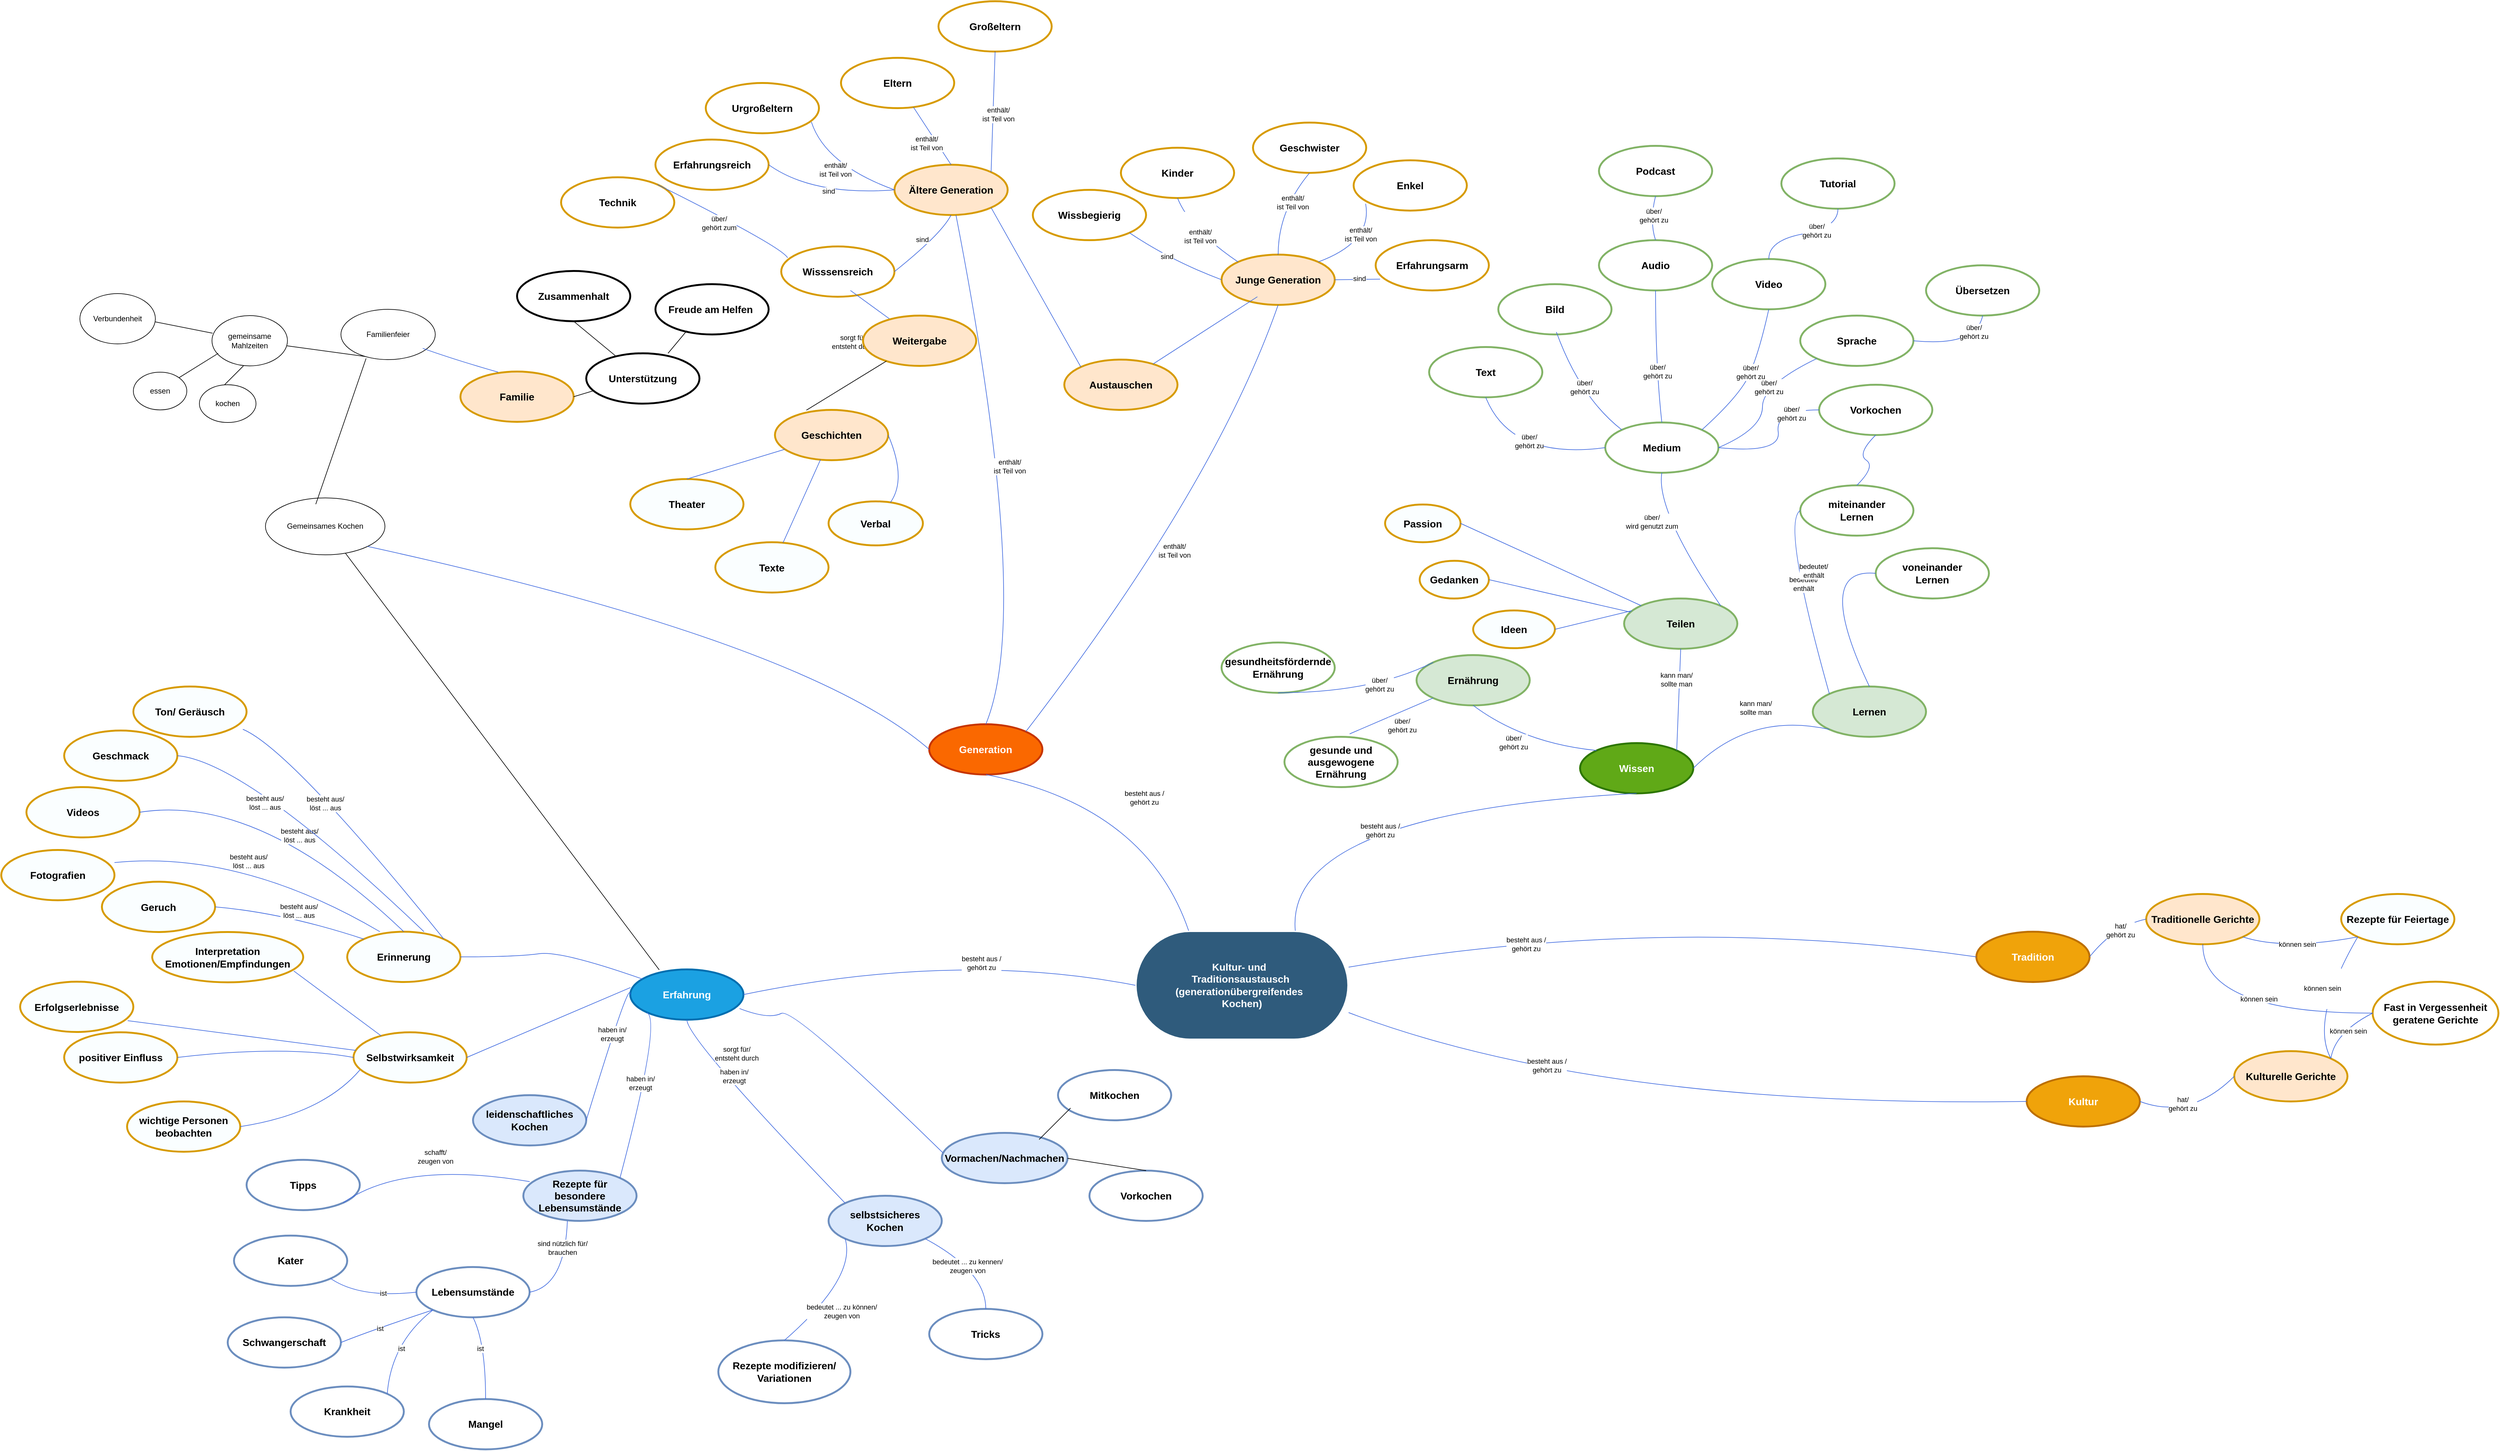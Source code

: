 <mxfile version="13.9.2" type="github" pages="2">
  <diagram id="6a731a19-8d31-9384-78a2-239565b7b9f0" name="Domänenmodell">
    <mxGraphModel dx="5544" dy="3984" grid="1" gridSize="10" guides="1" tooltips="1" connect="1" arrows="1" fold="1" page="0" pageScale="1" pageWidth="1169" pageHeight="827" background="#ffffff" math="0" shadow="0">
      <root>
        <mxCell id="0" />
        <mxCell id="1" parent="0" />
        <mxCell id="1749" value="&lt;div&gt;Kultur- und&amp;nbsp;&amp;nbsp;&lt;/div&gt;&lt;div&gt;Traditionsaustausch&amp;nbsp;&lt;/div&gt;&lt;div&gt;(generationübergreifendes&amp;nbsp;&amp;nbsp;&lt;/div&gt;&lt;div&gt;Kochen)&lt;/div&gt;" style="rounded=1;whiteSpace=wrap;html=1;shadow=0;labelBackgroundColor=none;strokeColor=none;strokeWidth=3;fillColor=#2F5B7C;fontFamily=Helvetica;fontSize=16;fontColor=#FFFFFF;align=center;fontStyle=1;spacing=5;arcSize=50;perimeterSpacing=2;" parent="1" vertex="1">
          <mxGeometry x="495" y="380.5" width="335" height="169.5" as="geometry" />
        </mxCell>
        <mxCell id="eZMzoH8xPnQWHPTHyq96-1782" value="selbstsicheres Kochen" style="ellipse;whiteSpace=wrap;html=1;rounded=1;shadow=0;fontSize=16;fontStyle=1;strokeColor=#6c8ebf;strokeWidth=3;fillColor=#dae8fc;spacing=5;arcSize=7;" parent="1" vertex="1">
          <mxGeometry x="5.24" y="800" width="180" height="80" as="geometry" />
        </mxCell>
        <mxCell id="eZMzoH8xPnQWHPTHyq96-1784" value="leidenschaftliches Kochen" style="ellipse;whiteSpace=wrap;html=1;rounded=1;shadow=0;fontSize=16;fontStyle=1;strokeColor=#6c8ebf;strokeWidth=3;fillColor=#dae8fc;spacing=5;arcSize=7;" parent="1" vertex="1">
          <mxGeometry x="-560" y="640" width="180" height="80" as="geometry" />
        </mxCell>
        <mxCell id="eZMzoH8xPnQWHPTHyq96-1785" value="Wissen" style="ellipse;whiteSpace=wrap;html=1;rounded=1;shadow=0;fontSize=16;fontStyle=1;strokeColor=#2D7600;strokeWidth=3;fillColor=#60a917;spacing=5;arcSize=7;fontColor=#ffffff;" parent="1" vertex="1">
          <mxGeometry x="1200" y="80" width="180" height="80" as="geometry" />
        </mxCell>
        <mxCell id="eZMzoH8xPnQWHPTHyq96-1788" value="Erfahrung" style="ellipse;whiteSpace=wrap;html=1;rounded=1;shadow=0;fontSize=16;fontColor=#ffffff;fontStyle=1;strokeColor=#006EAF;strokeWidth=3;fillColor=#1ba1e2;spacing=5;arcSize=7;" parent="1" vertex="1">
          <mxGeometry x="-310" y="440" width="180" height="80" as="geometry" />
        </mxCell>
        <mxCell id="eZMzoH8xPnQWHPTHyq96-1789" value="gesunde und ausgewogene Ernährung" style="ellipse;whiteSpace=wrap;html=1;rounded=1;shadow=0;fontSize=16;fontStyle=1;strokeColor=#82b366;strokeWidth=3;spacing=5;arcSize=7;fillColor=#FFFFFF;" parent="1" vertex="1">
          <mxGeometry x="730" y="70" width="180" height="80" as="geometry" />
        </mxCell>
        <mxCell id="eZMzoH8xPnQWHPTHyq96-1790" value="gesundheitsfördernde Ernährung" style="ellipse;whiteSpace=wrap;html=1;rounded=1;shadow=0;fontSize=16;fontStyle=1;strokeColor=#82b366;strokeWidth=3;spacing=5;arcSize=7;fillColor=#FFFFFF;" parent="1" vertex="1">
          <mxGeometry x="630" y="-80" width="180" height="80" as="geometry" />
        </mxCell>
        <mxCell id="eZMzoH8xPnQWHPTHyq96-1791" value="Rezepte für Feiertage" style="ellipse;whiteSpace=wrap;html=1;rounded=1;shadow=0;fontSize=16;fontStyle=1;strokeColor=#d79b00;strokeWidth=3;spacing=5;arcSize=7;fillColor=#FAFEFF;" parent="1" vertex="1">
          <mxGeometry x="2410" y="320" width="180" height="80" as="geometry" />
        </mxCell>
        <mxCell id="eZMzoH8xPnQWHPTHyq96-1792" value="Rezepte für besondere Lebensumstände" style="ellipse;whiteSpace=wrap;html=1;rounded=1;shadow=0;fontSize=16;fontStyle=1;strokeColor=#6c8ebf;strokeWidth=3;fillColor=#dae8fc;spacing=5;arcSize=7;" parent="1" vertex="1">
          <mxGeometry x="-480" y="760" width="180" height="80" as="geometry" />
        </mxCell>
        <mxCell id="eZMzoH8xPnQWHPTHyq96-1793" value="Lebensumstände" style="ellipse;whiteSpace=wrap;html=1;rounded=1;shadow=0;fontSize=16;fontStyle=1;strokeColor=#6c8ebf;strokeWidth=3;spacing=5;arcSize=7;fillColor=#FFFFFF;" parent="1" vertex="1">
          <mxGeometry x="-650" y="913.35" width="180" height="80" as="geometry" />
        </mxCell>
        <mxCell id="eZMzoH8xPnQWHPTHyq96-1794" value="Krankheit" style="ellipse;whiteSpace=wrap;html=1;rounded=1;shadow=0;fontSize=16;fontStyle=1;strokeColor=#6c8ebf;strokeWidth=3;spacing=5;arcSize=7;fillColor=#FFFFFF;" parent="1" vertex="1">
          <mxGeometry x="-850" y="1103.35" width="180" height="80" as="geometry" />
        </mxCell>
        <mxCell id="eZMzoH8xPnQWHPTHyq96-1795" value="Mangel" style="ellipse;whiteSpace=wrap;html=1;rounded=1;shadow=0;fontSize=16;fontStyle=1;strokeColor=#6c8ebf;strokeWidth=3;spacing=5;arcSize=7;fillColor=#FFFFFF;" parent="1" vertex="1">
          <mxGeometry x="-630" y="1123.35" width="180" height="80" as="geometry" />
        </mxCell>
        <mxCell id="eZMzoH8xPnQWHPTHyq96-1796" value="Schwangerschaft" style="ellipse;whiteSpace=wrap;html=1;rounded=1;shadow=0;fontSize=16;fontStyle=1;strokeColor=#6c8ebf;strokeWidth=3;spacing=5;arcSize=7;fillColor=#FFFFFF;" parent="1" vertex="1">
          <mxGeometry x="-950" y="993.35" width="180" height="80" as="geometry" />
        </mxCell>
        <mxCell id="eZMzoH8xPnQWHPTHyq96-1797" value="Kater" style="ellipse;whiteSpace=wrap;html=1;rounded=1;shadow=0;fontSize=16;fontStyle=1;strokeColor=#6c8ebf;strokeWidth=3;spacing=5;arcSize=7;fillColor=#FFFFFF;" parent="1" vertex="1">
          <mxGeometry x="-940" y="863.35" width="180" height="80" as="geometry" />
        </mxCell>
        <mxCell id="eZMzoH8xPnQWHPTHyq96-1798" value="Technik" style="ellipse;whiteSpace=wrap;html=1;rounded=1;shadow=0;fontSize=16;fontStyle=1;strokeColor=#d79b00;strokeWidth=3;spacing=5;arcSize=7;fillColor=#FFFFFF;" parent="1" vertex="1">
          <mxGeometry x="-420" y="-820" width="180" height="80" as="geometry" />
        </mxCell>
        <mxCell id="eZMzoH8xPnQWHPTHyq96-1799" value="Generation" style="ellipse;whiteSpace=wrap;html=1;rounded=1;shadow=0;fontSize=16;fontColor=#ffffff;fontStyle=1;strokeColor=#C73500;strokeWidth=3;fillColor=#fa6800;spacing=5;arcSize=7;" parent="1" vertex="1">
          <mxGeometry x="165.24" y="50" width="180" height="80" as="geometry" />
        </mxCell>
        <mxCell id="eZMzoH8xPnQWHPTHyq96-1800" value="Ältere Generation" style="ellipse;whiteSpace=wrap;html=1;rounded=1;shadow=0;fontSize=16;fontStyle=1;strokeColor=#d79b00;strokeWidth=3;spacing=5;arcSize=7;fillColor=#ffe6cc;" parent="1" vertex="1">
          <mxGeometry x="110" y="-840" width="180" height="80" as="geometry" />
        </mxCell>
        <mxCell id="eZMzoH8xPnQWHPTHyq96-1801" value="Junge Generation" style="ellipse;whiteSpace=wrap;html=1;rounded=1;shadow=0;fontSize=16;fontStyle=1;strokeColor=#d79b00;strokeWidth=3;spacing=5;arcSize=7;fillColor=#ffe6cc;" parent="1" vertex="1">
          <mxGeometry x="630" y="-697.04" width="180" height="80" as="geometry" />
        </mxCell>
        <mxCell id="eZMzoH8xPnQWHPTHyq96-1802" value="Wissbegierig" style="ellipse;whiteSpace=wrap;html=1;rounded=1;shadow=0;fontSize=16;fontStyle=1;strokeColor=#d79b00;strokeWidth=3;spacing=5;arcSize=7;fillColor=#FFFFFF;" parent="1" vertex="1">
          <mxGeometry x="330" y="-800" width="180" height="80" as="geometry" />
        </mxCell>
        <mxCell id="eZMzoH8xPnQWHPTHyq96-1803" value="Erfahrungsarm" style="ellipse;whiteSpace=wrap;html=1;rounded=1;shadow=0;fontSize=16;fontStyle=1;strokeColor=#d79b00;strokeWidth=3;spacing=5;arcSize=7;fillColor=#FFFFFF;" parent="1" vertex="1">
          <mxGeometry x="875" y="-720" width="180" height="80" as="geometry" />
        </mxCell>
        <mxCell id="eZMzoH8xPnQWHPTHyq96-1804" value="Wisssensreich" style="ellipse;whiteSpace=wrap;html=1;rounded=1;shadow=0;fontSize=16;fontStyle=1;strokeColor=#d79b00;strokeWidth=3;spacing=5;arcSize=7;fillColor=#FFFFFF;" parent="1" vertex="1">
          <mxGeometry x="-70" y="-710" width="180" height="80" as="geometry" />
        </mxCell>
        <mxCell id="eZMzoH8xPnQWHPTHyq96-1805" value="Erfahrungsreich" style="ellipse;whiteSpace=wrap;html=1;rounded=1;shadow=0;fontSize=16;fontStyle=1;strokeColor=#d79b00;strokeWidth=3;spacing=5;arcSize=7;fillColor=#FFFFFF;" parent="1" vertex="1">
          <mxGeometry x="-270" y="-880" width="180" height="80" as="geometry" />
        </mxCell>
        <mxCell id="eZMzoH8xPnQWHPTHyq96-1806" value="Traditionelle Gerichte" style="ellipse;whiteSpace=wrap;html=1;rounded=1;shadow=0;fontSize=16;fontStyle=1;strokeColor=#d79b00;strokeWidth=3;fillColor=#ffe6cc;spacing=5;arcSize=7;" parent="1" vertex="1">
          <mxGeometry x="2100" y="320" width="180" height="80" as="geometry" />
        </mxCell>
        <mxCell id="eZMzoH8xPnQWHPTHyq96-1808" value="Rezepte modifizieren/&lt;br&gt;Variationen" style="ellipse;whiteSpace=wrap;html=1;rounded=1;shadow=0;fontSize=16;fontStyle=1;strokeColor=#6c8ebf;strokeWidth=3;spacing=5;arcSize=7;fillColor=#FFFFFF;" parent="1" vertex="1">
          <mxGeometry x="-170" y="1030" width="210" height="100" as="geometry" />
        </mxCell>
        <mxCell id="eZMzoH8xPnQWHPTHyq96-1809" value="Kinder" style="ellipse;whiteSpace=wrap;html=1;rounded=1;shadow=0;fontSize=16;fontStyle=1;strokeColor=#d79b00;strokeWidth=3;spacing=5;arcSize=7;fillColor=#FFFFFF;" parent="1" vertex="1">
          <mxGeometry x="470" y="-867.04" width="180" height="80" as="geometry" />
        </mxCell>
        <mxCell id="eZMzoH8xPnQWHPTHyq96-1811" value="Enkel" style="ellipse;whiteSpace=wrap;html=1;rounded=1;shadow=0;fontSize=16;fontStyle=1;strokeColor=#d79b00;strokeWidth=3;spacing=5;arcSize=7;fillColor=#FFFFFF;" parent="1" vertex="1">
          <mxGeometry x="840" y="-847.04" width="180" height="80" as="geometry" />
        </mxCell>
        <mxCell id="eZMzoH8xPnQWHPTHyq96-1812" value="Geschwister" style="ellipse;whiteSpace=wrap;html=1;rounded=1;shadow=0;fontSize=16;fontStyle=1;strokeColor=#d79b00;strokeWidth=3;spacing=5;arcSize=7;fillColor=#FFFFFF;" parent="1" vertex="1">
          <mxGeometry x="680" y="-907.04" width="180" height="80" as="geometry" />
        </mxCell>
        <mxCell id="eZMzoH8xPnQWHPTHyq96-1813" value="Großeltern" style="ellipse;whiteSpace=wrap;html=1;rounded=1;shadow=0;fontSize=16;fontStyle=1;strokeColor=#d79b00;strokeWidth=3;spacing=5;arcSize=7;fillColor=#FFFFFF;" parent="1" vertex="1">
          <mxGeometry x="180" y="-1100" width="180" height="80" as="geometry" />
        </mxCell>
        <mxCell id="eZMzoH8xPnQWHPTHyq96-1814" value="Eltern" style="ellipse;whiteSpace=wrap;html=1;rounded=1;shadow=0;fontSize=16;fontStyle=1;strokeColor=#d79b00;strokeWidth=3;spacing=5;arcSize=7;fillColor=#FFFFFF;" parent="1" vertex="1">
          <mxGeometry x="25" y="-1010" width="180" height="80" as="geometry" />
        </mxCell>
        <mxCell id="eZMzoH8xPnQWHPTHyq96-1815" value="Urgroßeltern" style="ellipse;whiteSpace=wrap;html=1;rounded=1;shadow=0;fontSize=16;fontStyle=1;strokeColor=#d79b00;strokeWidth=3;spacing=5;arcSize=7;fillColor=#FFFFFF;" parent="1" vertex="1">
          <mxGeometry x="-190" y="-970" width="180" height="80" as="geometry" />
        </mxCell>
        <mxCell id="eZMzoH8xPnQWHPTHyq96-1816" value="Teilen" style="ellipse;whiteSpace=wrap;html=1;rounded=1;shadow=0;fontSize=16;fontStyle=1;strokeColor=#82b366;strokeWidth=3;spacing=5;arcSize=7;fillColor=#d5e8d4;" parent="1" vertex="1">
          <mxGeometry x="1270" y="-150" width="180" height="80" as="geometry" />
        </mxCell>
        <mxCell id="eZMzoH8xPnQWHPTHyq96-1818" value="Medium" style="ellipse;whiteSpace=wrap;html=1;rounded=1;shadow=0;fontSize=16;fontStyle=1;strokeColor=#82b366;strokeWidth=3;spacing=5;arcSize=7;fillColor=#FFFFFF;" parent="1" vertex="1">
          <mxGeometry x="1240" y="-430" width="180" height="80" as="geometry" />
        </mxCell>
        <mxCell id="eZMzoH8xPnQWHPTHyq96-1819" value="Bild" style="ellipse;whiteSpace=wrap;html=1;rounded=1;shadow=0;fontSize=16;fontStyle=1;strokeColor=#82b366;strokeWidth=3;spacing=5;arcSize=7;fillColor=#FFFFFF;" parent="1" vertex="1">
          <mxGeometry x="1070" y="-650" width="180" height="80" as="geometry" />
        </mxCell>
        <mxCell id="eZMzoH8xPnQWHPTHyq96-1820" value="Vorkochen" style="ellipse;whiteSpace=wrap;html=1;rounded=1;shadow=0;fontSize=16;fontStyle=1;strokeColor=#82b366;strokeWidth=3;spacing=5;arcSize=7;fillColor=#FFFFFF;" parent="1" vertex="1">
          <mxGeometry x="1580" y="-490" width="180" height="80" as="geometry" />
        </mxCell>
        <mxCell id="eZMzoH8xPnQWHPTHyq96-1821" value="Video" style="ellipse;whiteSpace=wrap;html=1;rounded=1;shadow=0;fontSize=16;fontStyle=1;strokeColor=#82b366;strokeWidth=3;spacing=5;arcSize=7;fillColor=#FFFFFF;" parent="1" vertex="1">
          <mxGeometry x="1410" y="-690" width="180" height="80" as="geometry" />
        </mxCell>
        <mxCell id="eZMzoH8xPnQWHPTHyq96-1822" value="Sprache" style="ellipse;whiteSpace=wrap;html=1;rounded=1;shadow=0;fontSize=16;fontStyle=1;strokeColor=#82b366;strokeWidth=3;spacing=5;arcSize=7;fillColor=#FFFFFF;" parent="1" vertex="1">
          <mxGeometry x="1550" y="-600" width="180" height="80" as="geometry" />
        </mxCell>
        <mxCell id="eZMzoH8xPnQWHPTHyq96-1823" value="Text" style="ellipse;whiteSpace=wrap;html=1;rounded=1;shadow=0;fontSize=16;fontStyle=1;strokeColor=#82b366;strokeWidth=3;spacing=5;arcSize=7;fillColor=#FFFFFF;" parent="1" vertex="1">
          <mxGeometry x="960" y="-550" width="180" height="80" as="geometry" />
        </mxCell>
        <mxCell id="eZMzoH8xPnQWHPTHyq96-1824" value="Audio" style="ellipse;whiteSpace=wrap;html=1;rounded=1;shadow=0;fontSize=16;fontStyle=1;strokeColor=#82b366;strokeWidth=3;spacing=5;arcSize=7;fillColor=#FFFFFF;" parent="1" vertex="1">
          <mxGeometry x="1230" y="-720" width="180" height="80" as="geometry" />
        </mxCell>
        <mxCell id="eZMzoH8xPnQWHPTHyq96-1825" value="Tutorial" style="ellipse;whiteSpace=wrap;html=1;rounded=1;shadow=0;fontSize=16;fontStyle=1;strokeColor=#82b366;strokeWidth=3;spacing=5;arcSize=7;fillColor=#FFFFFF;" parent="1" vertex="1">
          <mxGeometry x="1520" y="-850" width="180" height="80" as="geometry" />
        </mxCell>
        <mxCell id="eZMzoH8xPnQWHPTHyq96-1826" value="Podcast" style="ellipse;whiteSpace=wrap;html=1;rounded=1;shadow=0;fontSize=16;fontStyle=1;strokeColor=#82b366;strokeWidth=3;spacing=5;arcSize=7;fillColor=#FFFFFF;" parent="1" vertex="1">
          <mxGeometry x="1230" y="-870" width="180" height="80" as="geometry" />
        </mxCell>
        <mxCell id="eZMzoH8xPnQWHPTHyq96-1827" value="Übersetzen" style="ellipse;whiteSpace=wrap;html=1;rounded=1;shadow=0;fontSize=16;fontStyle=1;strokeColor=#82b366;strokeWidth=3;spacing=5;arcSize=7;fillColor=#FFFFFF;" parent="1" vertex="1">
          <mxGeometry x="1750" y="-680" width="180" height="80" as="geometry" />
        </mxCell>
        <mxCell id="eZMzoH8xPnQWHPTHyq96-1828" value="Tipps" style="ellipse;whiteSpace=wrap;html=1;rounded=1;shadow=0;fontSize=16;fontStyle=1;strokeColor=#6c8ebf;strokeWidth=3;spacing=5;arcSize=7;fillColor=#FFFFFF;" parent="1" vertex="1">
          <mxGeometry x="-920" y="742.85" width="180" height="80" as="geometry" />
        </mxCell>
        <mxCell id="eZMzoH8xPnQWHPTHyq96-1829" value="Tricks" style="ellipse;whiteSpace=wrap;html=1;rounded=1;shadow=0;fontSize=16;fontStyle=1;strokeColor=#6c8ebf;strokeWidth=3;spacing=5;arcSize=7;fillColor=#FFFFFF;" parent="1" vertex="1">
          <mxGeometry x="165.24" y="980" width="180" height="80" as="geometry" />
        </mxCell>
        <mxCell id="eZMzoH8xPnQWHPTHyq96-1839" value="Lernen" style="ellipse;whiteSpace=wrap;html=1;rounded=1;shadow=0;fontSize=16;fontStyle=1;strokeColor=#82b366;strokeWidth=3;spacing=5;arcSize=7;fillColor=#d5e8d4;" parent="1" vertex="1">
          <mxGeometry x="1570" y="-10" width="180" height="80" as="geometry" />
        </mxCell>
        <mxCell id="eZMzoH8xPnQWHPTHyq96-1840" value="voneinander &lt;br&gt;Lernen" style="ellipse;whiteSpace=wrap;html=1;rounded=1;shadow=0;fontSize=16;fontStyle=1;strokeColor=#82b366;strokeWidth=3;spacing=5;arcSize=7;fillColor=#FFFFFF;" parent="1" vertex="1">
          <mxGeometry x="1670" y="-230" width="180" height="80" as="geometry" />
        </mxCell>
        <mxCell id="eZMzoH8xPnQWHPTHyq96-1841" value="miteinander&lt;br&gt;Lernen" style="ellipse;whiteSpace=wrap;html=1;rounded=1;shadow=0;fontSize=16;fontStyle=1;strokeColor=#82b366;strokeWidth=3;spacing=5;arcSize=7;fillColor=#FFFFFF;" parent="1" vertex="1">
          <mxGeometry x="1550" y="-330" width="180" height="80" as="geometry" />
        </mxCell>
        <mxCell id="eZMzoH8xPnQWHPTHyq96-1844" value="Familie" style="ellipse;whiteSpace=wrap;html=1;rounded=1;shadow=0;fontSize=16;fontStyle=1;strokeColor=#d79b00;strokeWidth=3;fillColor=#ffe6cc;spacing=5;arcSize=7;" parent="1" vertex="1">
          <mxGeometry x="-580" y="-511" width="180" height="80" as="geometry" />
        </mxCell>
        <mxCell id="eZMzoH8xPnQWHPTHyq96-1847" value="Erinnerung" style="ellipse;whiteSpace=wrap;html=1;rounded=1;shadow=0;fontSize=16;fontStyle=1;strokeColor=#d79b00;strokeWidth=3;spacing=5;arcSize=7;fillColor=#FAFEFF;" parent="1" vertex="1">
          <mxGeometry x="-760" y="380" width="180" height="80" as="geometry" />
        </mxCell>
        <mxCell id="eZMzoH8xPnQWHPTHyq96-1848" value="Geruch" style="ellipse;whiteSpace=wrap;html=1;rounded=1;shadow=0;fontSize=16;fontStyle=1;strokeColor=#d79b00;strokeWidth=3;spacing=5;arcSize=7;fillColor=#FAFEFF;" parent="1" vertex="1">
          <mxGeometry x="-1150" y="300.5" width="180" height="80" as="geometry" />
        </mxCell>
        <mxCell id="eZMzoH8xPnQWHPTHyq96-1849" value="Geschmack" style="ellipse;whiteSpace=wrap;html=1;rounded=1;shadow=0;fontSize=16;fontStyle=1;strokeColor=#d79b00;strokeWidth=3;spacing=5;arcSize=7;fillColor=#FAFEFF;" parent="1" vertex="1">
          <mxGeometry x="-1210" y="60" width="180" height="80" as="geometry" />
        </mxCell>
        <mxCell id="eZMzoH8xPnQWHPTHyq96-1850" value="Fotografien" style="ellipse;whiteSpace=wrap;html=1;rounded=1;shadow=0;fontSize=16;fontStyle=1;strokeColor=#d79b00;strokeWidth=3;spacing=5;arcSize=7;fillColor=#FAFEFF;" parent="1" vertex="1">
          <mxGeometry x="-1310" y="250" width="180" height="80" as="geometry" />
        </mxCell>
        <mxCell id="eZMzoH8xPnQWHPTHyq96-1851" value="Videos" style="ellipse;whiteSpace=wrap;html=1;rounded=1;shadow=0;fontSize=16;fontStyle=1;strokeColor=#d79b00;strokeWidth=3;spacing=5;arcSize=7;fillColor=#FAFEFF;" parent="1" vertex="1">
          <mxGeometry x="-1270" y="150" width="180" height="80" as="geometry" />
        </mxCell>
        <mxCell id="eZMzoH8xPnQWHPTHyq96-1852" value="Ton/ Geräusch" style="ellipse;whiteSpace=wrap;html=1;rounded=1;shadow=0;fontSize=16;fontStyle=1;strokeColor=#d79b00;strokeWidth=3;spacing=5;arcSize=7;fillColor=#FAFEFF;" parent="1" vertex="1">
          <mxGeometry x="-1100" y="-10" width="180" height="80" as="geometry" />
        </mxCell>
        <mxCell id="eZMzoH8xPnQWHPTHyq96-1908" value="" style="curved=1;endArrow=none;html=1;strokeColor=#416BE0;exitX=0;exitY=0.5;exitDx=0;exitDy=0;entryX=0.5;entryY=1;entryDx=0;entryDy=0;endFill=0;" parent="1" source="eZMzoH8xPnQWHPTHyq96-1818" target="eZMzoH8xPnQWHPTHyq96-1823" edge="1">
          <mxGeometry width="50" height="50" relative="1" as="geometry">
            <mxPoint x="1110" y="-390" as="sourcePoint" />
            <mxPoint x="1160" y="-440" as="targetPoint" />
            <Array as="points">
              <mxPoint x="1090" y="-370" />
            </Array>
          </mxGeometry>
        </mxCell>
        <mxCell id="a3xO39cpAkCwm1V6nwQp-1800" value="über/&lt;br&gt;gehört zu" style="edgeLabel;html=1;align=center;verticalAlign=middle;resizable=0;points=[];" parent="eZMzoH8xPnQWHPTHyq96-1908" vertex="1" connectable="0">
          <mxGeometry x="-0.08" y="-26" relative="1" as="geometry">
            <mxPoint as="offset" />
          </mxGeometry>
        </mxCell>
        <mxCell id="eZMzoH8xPnQWHPTHyq96-1910" value="" style="curved=1;endArrow=none;html=1;strokeColor=#416BE0;entryX=0.513;entryY=0.952;entryDx=0;entryDy=0;entryPerimeter=0;exitX=0;exitY=0;exitDx=0;exitDy=0;endFill=0;" parent="1" source="eZMzoH8xPnQWHPTHyq96-1818" target="eZMzoH8xPnQWHPTHyq96-1819" edge="1">
          <mxGeometry width="50" height="50" relative="1" as="geometry">
            <mxPoint x="1260" y="-440" as="sourcePoint" />
            <mxPoint x="1310" y="-490" as="targetPoint" />
            <Array as="points">
              <mxPoint x="1200" y="-470" />
            </Array>
          </mxGeometry>
        </mxCell>
        <mxCell id="a3xO39cpAkCwm1V6nwQp-1801" value="über/&lt;br&gt;gehört zu" style="edgeLabel;html=1;align=center;verticalAlign=middle;resizable=0;points=[];" parent="eZMzoH8xPnQWHPTHyq96-1910" vertex="1" connectable="0">
          <mxGeometry x="-0.001" y="-12" relative="1" as="geometry">
            <mxPoint as="offset" />
          </mxGeometry>
        </mxCell>
        <mxCell id="eZMzoH8xPnQWHPTHyq96-1911" value="" style="curved=1;endArrow=none;html=1;strokeColor=#416BE0;entryX=0.5;entryY=1;entryDx=0;entryDy=0;exitX=0.5;exitY=0;exitDx=0;exitDy=0;endFill=0;" parent="1" source="eZMzoH8xPnQWHPTHyq96-1818" target="eZMzoH8xPnQWHPTHyq96-1824" edge="1">
          <mxGeometry width="50" height="50" relative="1" as="geometry">
            <mxPoint x="1320" y="-470" as="sourcePoint" />
            <mxPoint x="1370" y="-520" as="targetPoint" />
            <Array as="points">
              <mxPoint x="1320" y="-520" />
            </Array>
          </mxGeometry>
        </mxCell>
        <mxCell id="a3xO39cpAkCwm1V6nwQp-1802" value="über/&lt;br&gt;gehört zu" style="edgeLabel;html=1;align=center;verticalAlign=middle;resizable=0;points=[];" parent="eZMzoH8xPnQWHPTHyq96-1911" vertex="1" connectable="0">
          <mxGeometry x="-0.223" y="-2" relative="1" as="geometry">
            <mxPoint as="offset" />
          </mxGeometry>
        </mxCell>
        <mxCell id="eZMzoH8xPnQWHPTHyq96-1912" value="" style="curved=1;endArrow=none;html=1;strokeColor=#416BE0;exitX=0.5;exitY=0;exitDx=0;exitDy=0;entryX=0.5;entryY=1;entryDx=0;entryDy=0;endFill=0;" parent="1" source="eZMzoH8xPnQWHPTHyq96-1824" target="eZMzoH8xPnQWHPTHyq96-1826" edge="1">
          <mxGeometry width="50" height="50" relative="1" as="geometry">
            <mxPoint x="1350" y="-740" as="sourcePoint" />
            <mxPoint x="1400" y="-790" as="targetPoint" />
            <Array as="points">
              <mxPoint x="1310" y="-750" />
            </Array>
          </mxGeometry>
        </mxCell>
        <mxCell id="a3xO39cpAkCwm1V6nwQp-1807" value="über/&lt;br&gt;gehört zu" style="edgeLabel;html=1;align=center;verticalAlign=middle;resizable=0;points=[];" parent="eZMzoH8xPnQWHPTHyq96-1912" vertex="1" connectable="0">
          <mxGeometry x="0.15" y="-4" relative="1" as="geometry">
            <mxPoint as="offset" />
          </mxGeometry>
        </mxCell>
        <mxCell id="eZMzoH8xPnQWHPTHyq96-1913" value="" style="curved=1;endArrow=none;html=1;strokeColor=#416BE0;exitX=1;exitY=0;exitDx=0;exitDy=0;entryX=0.5;entryY=1;entryDx=0;entryDy=0;endFill=0;" parent="1" source="eZMzoH8xPnQWHPTHyq96-1818" target="eZMzoH8xPnQWHPTHyq96-1821" edge="1">
          <mxGeometry width="50" height="50" relative="1" as="geometry">
            <mxPoint x="1370" y="-490" as="sourcePoint" />
            <mxPoint x="1420" y="-540" as="targetPoint" />
            <Array as="points">
              <mxPoint x="1440" y="-460" />
              <mxPoint x="1480" y="-520" />
            </Array>
          </mxGeometry>
        </mxCell>
        <mxCell id="a3xO39cpAkCwm1V6nwQp-1803" value="über/&lt;br&gt;gehört zu" style="edgeLabel;html=1;align=center;verticalAlign=middle;resizable=0;points=[];" parent="eZMzoH8xPnQWHPTHyq96-1913" vertex="1" connectable="0">
          <mxGeometry x="0.066" y="2" relative="1" as="geometry">
            <mxPoint as="offset" />
          </mxGeometry>
        </mxCell>
        <mxCell id="eZMzoH8xPnQWHPTHyq96-1914" value="" style="curved=1;endArrow=none;html=1;strokeColor=#416BE0;entryX=0.5;entryY=1;entryDx=0;entryDy=0;exitX=0.5;exitY=0;exitDx=0;exitDy=0;endFill=0;" parent="1" source="eZMzoH8xPnQWHPTHyq96-1821" target="eZMzoH8xPnQWHPTHyq96-1825" edge="1">
          <mxGeometry width="50" height="50" relative="1" as="geometry">
            <mxPoint x="1470" y="-680" as="sourcePoint" />
            <mxPoint x="1520" y="-730" as="targetPoint" />
            <Array as="points">
              <mxPoint x="1500" y="-720" />
              <mxPoint x="1610" y="-740" />
            </Array>
          </mxGeometry>
        </mxCell>
        <mxCell id="a3xO39cpAkCwm1V6nwQp-1806" value="über/&lt;br&gt;gehört zu" style="edgeLabel;html=1;align=center;verticalAlign=middle;resizable=0;points=[];" parent="eZMzoH8xPnQWHPTHyq96-1914" vertex="1" connectable="0">
          <mxGeometry x="0.254" y="1" relative="1" as="geometry">
            <mxPoint as="offset" />
          </mxGeometry>
        </mxCell>
        <mxCell id="eZMzoH8xPnQWHPTHyq96-1915" value="" style="curved=1;endArrow=none;html=1;strokeColor=#416BE0;entryX=0.5;entryY=1;entryDx=0;entryDy=0;exitX=1;exitY=0.5;exitDx=0;exitDy=0;endFill=0;" parent="1" source="eZMzoH8xPnQWHPTHyq96-1822" target="eZMzoH8xPnQWHPTHyq96-1827" edge="1">
          <mxGeometry width="50" height="50" relative="1" as="geometry">
            <mxPoint x="1770" y="-510" as="sourcePoint" />
            <mxPoint x="1830" y="-600" as="targetPoint" />
            <Array as="points">
              <mxPoint x="1830" y="-550" />
            </Array>
          </mxGeometry>
        </mxCell>
        <mxCell id="a3xO39cpAkCwm1V6nwQp-1808" value="über/&lt;br&gt;gehört zu" style="edgeLabel;html=1;align=center;verticalAlign=middle;resizable=0;points=[];" parent="eZMzoH8xPnQWHPTHyq96-1915" vertex="1" connectable="0">
          <mxGeometry x="0.624" y="9" relative="1" as="geometry">
            <mxPoint as="offset" />
          </mxGeometry>
        </mxCell>
        <mxCell id="eZMzoH8xPnQWHPTHyq96-1916" value="" style="curved=1;endArrow=none;html=1;strokeColor=#416BE0;entryX=0;entryY=1;entryDx=0;entryDy=0;exitX=1;exitY=0.5;exitDx=0;exitDy=0;endFill=0;" parent="1" source="eZMzoH8xPnQWHPTHyq96-1818" target="eZMzoH8xPnQWHPTHyq96-1822" edge="1">
          <mxGeometry width="50" height="50" relative="1" as="geometry">
            <mxPoint x="1480" y="-340" as="sourcePoint" />
            <mxPoint x="1530" y="-390" as="targetPoint" />
            <Array as="points">
              <mxPoint x="1490" y="-420" />
              <mxPoint x="1490" y="-490" />
            </Array>
          </mxGeometry>
        </mxCell>
        <mxCell id="a3xO39cpAkCwm1V6nwQp-1804" value="über/&lt;br&gt;gehört zu" style="edgeLabel;html=1;align=center;verticalAlign=middle;resizable=0;points=[];" parent="eZMzoH8xPnQWHPTHyq96-1916" vertex="1" connectable="0">
          <mxGeometry x="0.269" y="-8" relative="1" as="geometry">
            <mxPoint as="offset" />
          </mxGeometry>
        </mxCell>
        <mxCell id="eZMzoH8xPnQWHPTHyq96-1917" value="" style="curved=1;endArrow=none;html=1;strokeColor=#416BE0;entryX=0;entryY=0.5;entryDx=0;entryDy=0;exitX=1;exitY=0.5;exitDx=0;exitDy=0;endFill=0;" parent="1" source="eZMzoH8xPnQWHPTHyq96-1818" target="eZMzoH8xPnQWHPTHyq96-1820" edge="1">
          <mxGeometry width="50" height="50" relative="1" as="geometry">
            <mxPoint x="1500" y="-330" as="sourcePoint" />
            <mxPoint x="1550" y="-380" as="targetPoint" />
            <Array as="points">
              <mxPoint x="1520" y="-380" />
              <mxPoint x="1510" y="-450" />
            </Array>
          </mxGeometry>
        </mxCell>
        <mxCell id="a3xO39cpAkCwm1V6nwQp-1805" value="über/&lt;br&gt;gehört zu" style="edgeLabel;html=1;align=center;verticalAlign=middle;resizable=0;points=[];" parent="eZMzoH8xPnQWHPTHyq96-1917" vertex="1" connectable="0">
          <mxGeometry x="0.633" y="-6" relative="1" as="geometry">
            <mxPoint as="offset" />
          </mxGeometry>
        </mxCell>
        <mxCell id="eZMzoH8xPnQWHPTHyq96-1918" value="" style="curved=1;endArrow=none;html=1;strokeColor=#416BE0;entryX=0;entryY=0.5;entryDx=0;entryDy=0;exitX=0;exitY=0;exitDx=0;exitDy=0;endFill=0;" parent="1" source="eZMzoH8xPnQWHPTHyq96-1839" target="eZMzoH8xPnQWHPTHyq96-1841" edge="1">
          <mxGeometry width="50" height="50" relative="1" as="geometry">
            <mxPoint x="1270" y="-160" as="sourcePoint" />
            <mxPoint x="1320" y="-210" as="targetPoint" />
            <Array as="points">
              <mxPoint x="1520" y="-270" />
            </Array>
          </mxGeometry>
        </mxCell>
        <mxCell id="a3xO39cpAkCwm1V6nwQp-1797" value="bedeutet/&lt;br&gt;enthält" style="edgeLabel;html=1;align=center;verticalAlign=middle;resizable=0;points=[];" parent="eZMzoH8xPnQWHPTHyq96-1918" vertex="1" connectable="0">
          <mxGeometry x="0.175" y="-9" relative="1" as="geometry">
            <mxPoint x="0.46" y="7.8" as="offset" />
          </mxGeometry>
        </mxCell>
        <mxCell id="eZMzoH8xPnQWHPTHyq96-1919" value="" style="curved=1;endArrow=none;html=1;strokeColor=#416BE0;entryX=0;entryY=0.5;entryDx=0;entryDy=0;exitX=0.5;exitY=0;exitDx=0;exitDy=0;endFill=0;" parent="1" source="eZMzoH8xPnQWHPTHyq96-1839" target="eZMzoH8xPnQWHPTHyq96-1840" edge="1">
          <mxGeometry width="50" height="50" relative="1" as="geometry">
            <mxPoint x="1310" y="-30" as="sourcePoint" />
            <mxPoint x="1360" y="-80" as="targetPoint" />
            <Array as="points">
              <mxPoint x="1570" y="-200" />
            </Array>
          </mxGeometry>
        </mxCell>
        <mxCell id="a3xO39cpAkCwm1V6nwQp-1798" value="bedeutet/&lt;br&gt;enthält" style="edgeLabel;html=1;align=center;verticalAlign=middle;resizable=0;points=[];" parent="eZMzoH8xPnQWHPTHyq96-1919" vertex="1" connectable="0">
          <mxGeometry x="0.52" y="-2" relative="1" as="geometry">
            <mxPoint x="-25.04" y="0.99" as="offset" />
          </mxGeometry>
        </mxCell>
        <mxCell id="eZMzoH8xPnQWHPTHyq96-1920" value="" style="curved=1;endArrow=none;html=1;strokeColor=#416BE0;endFill=0;entryX=0.5;entryY=1;entryDx=0;entryDy=0;exitX=0.5;exitY=0;exitDx=0;exitDy=0;" parent="1" source="eZMzoH8xPnQWHPTHyq96-1841" target="eZMzoH8xPnQWHPTHyq96-1820" edge="1">
          <mxGeometry width="50" height="50" relative="1" as="geometry">
            <mxPoint x="1710" y="-334" as="sourcePoint" />
            <mxPoint x="1510" y="-370" as="targetPoint" />
            <Array as="points">
              <mxPoint x="1670" y="-360" />
              <mxPoint x="1640" y="-380" />
            </Array>
          </mxGeometry>
        </mxCell>
        <mxCell id="eZMzoH8xPnQWHPTHyq96-1921" value="" style="curved=1;endArrow=none;html=1;strokeColor=#416BE0;endFill=0;entryX=0.5;entryY=1;entryDx=0;entryDy=0;exitX=1;exitY=0;exitDx=0;exitDy=0;" parent="1" source="eZMzoH8xPnQWHPTHyq96-1816" target="eZMzoH8xPnQWHPTHyq96-1818" edge="1">
          <mxGeometry width="50" height="50" relative="1" as="geometry">
            <mxPoint x="1080" y="-290" as="sourcePoint" />
            <mxPoint x="1130" y="-340" as="targetPoint" />
            <Array as="points">
              <mxPoint x="1320" y="-290" />
            </Array>
          </mxGeometry>
        </mxCell>
        <mxCell id="a3xO39cpAkCwm1V6nwQp-1799" value="über/&lt;br&gt;wird genutzt zum" style="edgeLabel;html=1;align=center;verticalAlign=middle;resizable=0;points=[];" parent="eZMzoH8xPnQWHPTHyq96-1921" vertex="1" connectable="0">
          <mxGeometry x="0.499" relative="1" as="geometry">
            <mxPoint x="-6.19" y="17.16" as="offset" />
          </mxGeometry>
        </mxCell>
        <mxCell id="eZMzoH8xPnQWHPTHyq96-1922" value="Ernährung" style="ellipse;whiteSpace=wrap;html=1;rounded=1;shadow=0;fontSize=16;fontStyle=1;strokeColor=#82b366;strokeWidth=3;spacing=5;arcSize=7;fillColor=#d5e8d4;" parent="1" vertex="1">
          <mxGeometry x="940" y="-60" width="180" height="80" as="geometry" />
        </mxCell>
        <mxCell id="eZMzoH8xPnQWHPTHyq96-1923" value="" style="curved=1;endArrow=none;html=1;strokeColor=#416BE0;endFill=0;entryX=0.5;entryY=1;entryDx=0;entryDy=0;exitX=0;exitY=0;exitDx=0;exitDy=0;" parent="1" source="eZMzoH8xPnQWHPTHyq96-1785" target="eZMzoH8xPnQWHPTHyq96-1922" edge="1">
          <mxGeometry width="50" height="50" relative="1" as="geometry">
            <mxPoint x="920" y="-10" as="sourcePoint" />
            <mxPoint x="970" y="-60" as="targetPoint" />
            <Array as="points">
              <mxPoint x="1110" y="80" />
            </Array>
          </mxGeometry>
        </mxCell>
        <mxCell id="a3xO39cpAkCwm1V6nwQp-1791" value="über/&lt;br&gt;gehört zu" style="edgeLabel;html=1;align=center;verticalAlign=middle;resizable=0;points=[];" parent="eZMzoH8xPnQWHPTHyq96-1923" vertex="1" connectable="0">
          <mxGeometry x="0.5" y="-12" relative="1" as="geometry">
            <mxPoint x="13.3" y="35.7" as="offset" />
          </mxGeometry>
        </mxCell>
        <mxCell id="eZMzoH8xPnQWHPTHyq96-1924" value="" style="curved=1;endArrow=none;html=1;strokeColor=#416BE0;endFill=0;entryX=0.5;entryY=1;entryDx=0;entryDy=0;exitX=0;exitY=0;exitDx=0;exitDy=0;" parent="1" source="eZMzoH8xPnQWHPTHyq96-1922" target="eZMzoH8xPnQWHPTHyq96-1790" edge="1">
          <mxGeometry width="50" height="50" relative="1" as="geometry">
            <mxPoint x="1096.36" y="-98.284" as="sourcePoint" />
            <mxPoint x="1040" y="-140" as="targetPoint" />
            <Array as="points">
              <mxPoint x="870" />
            </Array>
          </mxGeometry>
        </mxCell>
        <mxCell id="a3xO39cpAkCwm1V6nwQp-1794" value="über/&lt;br&gt;gehört zu" style="edgeLabel;html=1;align=center;verticalAlign=middle;resizable=0;points=[];" parent="eZMzoH8xPnQWHPTHyq96-1924" vertex="1" connectable="0">
          <mxGeometry x="0.023" y="-8" relative="1" as="geometry">
            <mxPoint x="34.66" y="-5.15" as="offset" />
          </mxGeometry>
        </mxCell>
        <mxCell id="eZMzoH8xPnQWHPTHyq96-1926" value="" style="curved=1;endArrow=none;html=1;strokeColor=#416BE0;endFill=0;entryX=0;entryY=1;entryDx=0;entryDy=0;exitX=1;exitY=0.5;exitDx=0;exitDy=0;" parent="1" source="eZMzoH8xPnQWHPTHyq96-1785" target="eZMzoH8xPnQWHPTHyq96-1839" edge="1">
          <mxGeometry width="50" height="50" relative="1" as="geometry">
            <mxPoint x="1260" y="-30" as="sourcePoint" />
            <mxPoint x="1310" y="-80" as="targetPoint" />
            <Array as="points">
              <mxPoint x="1470" y="30" />
            </Array>
          </mxGeometry>
        </mxCell>
        <mxCell id="a3xO39cpAkCwm1V6nwQp-1793" value="kann man/&lt;br&gt;sollte man" style="edgeLabel;html=1;align=center;verticalAlign=middle;resizable=0;points=[];" parent="eZMzoH8xPnQWHPTHyq96-1926" vertex="1" connectable="0">
          <mxGeometry x="0.042" y="8" relative="1" as="geometry">
            <mxPoint as="offset" />
          </mxGeometry>
        </mxCell>
        <mxCell id="eZMzoH8xPnQWHPTHyq96-1927" value="" style="curved=1;endArrow=none;html=1;strokeColor=#416BE0;endFill=0;entryX=0.5;entryY=1;entryDx=0;entryDy=0;exitX=1;exitY=0;exitDx=0;exitDy=0;" parent="1" source="eZMzoH8xPnQWHPTHyq96-1785" target="eZMzoH8xPnQWHPTHyq96-1816" edge="1">
          <mxGeometry width="50" height="50" relative="1" as="geometry">
            <mxPoint x="1160" y="-110" as="sourcePoint" />
            <mxPoint x="1210" y="-160" as="targetPoint" />
            <Array as="points" />
          </mxGeometry>
        </mxCell>
        <mxCell id="a3xO39cpAkCwm1V6nwQp-1792" value="kann man/&lt;br&gt;sollte man" style="edgeLabel;html=1;align=center;verticalAlign=middle;resizable=0;points=[];" parent="eZMzoH8xPnQWHPTHyq96-1927" vertex="1" connectable="0">
          <mxGeometry x="0.399" y="5" relative="1" as="geometry">
            <mxPoint as="offset" />
          </mxGeometry>
        </mxCell>
        <mxCell id="eZMzoH8xPnQWHPTHyq96-1928" value="" style="curved=1;endArrow=none;html=1;strokeColor=#416BE0;endFill=0;exitX=0.039;exitY=0.775;exitDx=0;exitDy=0;entryX=1;entryY=0.5;entryDx=0;entryDy=0;exitPerimeter=0;" parent="1" source="eZMzoH8xPnQWHPTHyq96-1803" target="eZMzoH8xPnQWHPTHyq96-1801" edge="1">
          <mxGeometry width="50" height="50" relative="1" as="geometry">
            <mxPoint x="380" y="-647.04" as="sourcePoint" />
            <mxPoint x="520" y="-637.04" as="targetPoint" />
            <Array as="points" />
          </mxGeometry>
        </mxCell>
        <mxCell id="a3xO39cpAkCwm1V6nwQp-1789" value="sind" style="edgeLabel;html=1;align=center;verticalAlign=middle;resizable=0;points=[];" parent="eZMzoH8xPnQWHPTHyq96-1928" vertex="1" connectable="0">
          <mxGeometry x="-0.067" y="-2" relative="1" as="geometry">
            <mxPoint as="offset" />
          </mxGeometry>
        </mxCell>
        <mxCell id="eZMzoH8xPnQWHPTHyq96-1929" value="" style="curved=1;endArrow=none;html=1;strokeColor=#416BE0;endFill=0;entryX=1;entryY=1;entryDx=0;entryDy=0;exitX=0;exitY=0.5;exitDx=0;exitDy=0;" parent="1" source="eZMzoH8xPnQWHPTHyq96-1801" target="eZMzoH8xPnQWHPTHyq96-1802" edge="1">
          <mxGeometry width="50" height="50" relative="1" as="geometry">
            <mxPoint x="550" y="-637.04" as="sourcePoint" />
            <mxPoint x="600" y="-687.04" as="targetPoint" />
            <Array as="points">
              <mxPoint x="550" y="-687.04" />
            </Array>
          </mxGeometry>
        </mxCell>
        <mxCell id="a3xO39cpAkCwm1V6nwQp-1790" value="sind" style="edgeLabel;html=1;align=center;verticalAlign=middle;resizable=0;points=[];" parent="eZMzoH8xPnQWHPTHyq96-1929" vertex="1" connectable="0">
          <mxGeometry x="0.152" y="-2" relative="1" as="geometry">
            <mxPoint as="offset" />
          </mxGeometry>
        </mxCell>
        <mxCell id="eZMzoH8xPnQWHPTHyq96-1930" value="&#xa;&#xa;&lt;span style=&quot;color: rgb(0, 0, 0); font-family: helvetica; font-size: 11px; font-style: normal; font-weight: 400; letter-spacing: normal; text-align: center; text-indent: 0px; text-transform: none; word-spacing: 0px; background-color: rgb(255, 255, 255); display: inline; float: none;&quot;&gt;enthält/&lt;/span&gt;&lt;br style=&quot;color: rgb(0, 0, 0); font-family: helvetica; font-size: 11px; font-style: normal; font-weight: 400; letter-spacing: normal; text-align: center; text-indent: 0px; text-transform: none; word-spacing: 0px;&quot;&gt;&lt;span style=&quot;color: rgb(0, 0, 0); font-family: helvetica; font-size: 11px; font-style: normal; font-weight: 400; letter-spacing: normal; text-align: center; text-indent: 0px; text-transform: none; word-spacing: 0px; background-color: rgb(255, 255, 255); display: inline; float: none;&quot;&gt;ist Teil von&lt;/span&gt;&#xa;&#xa;" style="curved=1;endArrow=none;html=1;strokeColor=#416BE0;endFill=0;entryX=0.5;entryY=1;entryDx=0;entryDy=0;exitX=0;exitY=0;exitDx=0;exitDy=0;" parent="1" source="eZMzoH8xPnQWHPTHyq96-1801" target="eZMzoH8xPnQWHPTHyq96-1809" edge="1">
          <mxGeometry width="50" height="50" relative="1" as="geometry">
            <mxPoint x="580" y="-687.04" as="sourcePoint" />
            <mxPoint x="630" y="-737.04" as="targetPoint" />
            <Array as="points">
              <mxPoint x="580" y="-737.04" />
            </Array>
          </mxGeometry>
        </mxCell>
        <mxCell id="eZMzoH8xPnQWHPTHyq96-1932" value="" style="curved=1;endArrow=none;html=1;strokeColor=#416BE0;endFill=0;entryX=0.5;entryY=1;entryDx=0;entryDy=0;exitX=0.5;exitY=0;exitDx=0;exitDy=0;" parent="1" source="eZMzoH8xPnQWHPTHyq96-1801" target="eZMzoH8xPnQWHPTHyq96-1812" edge="1">
          <mxGeometry width="50" height="50" relative="1" as="geometry">
            <mxPoint x="720" y="-717.04" as="sourcePoint" />
            <mxPoint x="770" y="-767.04" as="targetPoint" />
            <Array as="points">
              <mxPoint x="720" y="-767.04" />
            </Array>
          </mxGeometry>
        </mxCell>
        <mxCell id="a3xO39cpAkCwm1V6nwQp-1782" value="enthält/&lt;br&gt;ist Teil von" style="edgeLabel;html=1;align=center;verticalAlign=middle;resizable=0;points=[];" parent="eZMzoH8xPnQWHPTHyq96-1932" vertex="1" connectable="0">
          <mxGeometry x="0.279" y="-9" relative="1" as="geometry">
            <mxPoint as="offset" />
          </mxGeometry>
        </mxCell>
        <mxCell id="eZMzoH8xPnQWHPTHyq96-1933" value="" style="curved=1;endArrow=none;html=1;strokeColor=#416BE0;endFill=0;entryX=0.106;entryY=0.864;entryDx=0;entryDy=0;entryPerimeter=0;exitX=1;exitY=0;exitDx=0;exitDy=0;" parent="1" source="eZMzoH8xPnQWHPTHyq96-1801" target="eZMzoH8xPnQWHPTHyq96-1811" edge="1">
          <mxGeometry width="50" height="50" relative="1" as="geometry">
            <mxPoint x="760" y="-707.04" as="sourcePoint" />
            <mxPoint x="810" y="-757.04" as="targetPoint" />
            <Array as="points">
              <mxPoint x="870" y="-717.04" />
            </Array>
          </mxGeometry>
        </mxCell>
        <mxCell id="a3xO39cpAkCwm1V6nwQp-1781" value="enthält/&lt;br&gt;ist Teil von" style="edgeLabel;html=1;align=center;verticalAlign=middle;resizable=0;points=[];" parent="eZMzoH8xPnQWHPTHyq96-1933" vertex="1" connectable="0">
          <mxGeometry x="0.011" y="18" relative="1" as="geometry">
            <mxPoint as="offset" />
          </mxGeometry>
        </mxCell>
        <mxCell id="eZMzoH8xPnQWHPTHyq96-1934" value="" style="curved=1;endArrow=none;html=1;strokeColor=#416BE0;endFill=0;entryX=1;entryY=0.5;entryDx=0;entryDy=0;exitX=0.5;exitY=1;exitDx=0;exitDy=0;" parent="1" source="eZMzoH8xPnQWHPTHyq96-1800" target="eZMzoH8xPnQWHPTHyq96-1804" edge="1">
          <mxGeometry width="50" height="50" relative="1" as="geometry">
            <mxPoint y="-151" as="sourcePoint" />
            <mxPoint x="50" y="-201" as="targetPoint" />
            <Array as="points">
              <mxPoint x="185" y="-730" />
            </Array>
          </mxGeometry>
        </mxCell>
        <mxCell id="a3xO39cpAkCwm1V6nwQp-1786" value="sind" style="edgeLabel;html=1;align=center;verticalAlign=middle;resizable=0;points=[];" parent="eZMzoH8xPnQWHPTHyq96-1934" vertex="1" connectable="0">
          <mxGeometry x="-0.023" y="-13" relative="1" as="geometry">
            <mxPoint as="offset" />
          </mxGeometry>
        </mxCell>
        <mxCell id="eZMzoH8xPnQWHPTHyq96-1935" value="" style="curved=1;endArrow=none;html=1;strokeColor=#416BE0;endFill=0;entryX=0;entryY=0.5;entryDx=0;entryDy=0;exitX=1;exitY=0.5;exitDx=0;exitDy=0;" parent="1" source="eZMzoH8xPnQWHPTHyq96-1805" target="eZMzoH8xPnQWHPTHyq96-1800" edge="1">
          <mxGeometry width="50" height="50" relative="1" as="geometry">
            <mxPoint y="-81" as="sourcePoint" />
            <mxPoint x="50" y="-131" as="targetPoint" />
            <Array as="points">
              <mxPoint x="-20" y="-790" />
            </Array>
          </mxGeometry>
        </mxCell>
        <mxCell id="a3xO39cpAkCwm1V6nwQp-1787" value="sind" style="edgeLabel;html=1;align=center;verticalAlign=middle;resizable=0;points=[];" parent="eZMzoH8xPnQWHPTHyq96-1935" vertex="1" connectable="0">
          <mxGeometry x="0.029" y="6" relative="1" as="geometry">
            <mxPoint as="offset" />
          </mxGeometry>
        </mxCell>
        <mxCell id="eZMzoH8xPnQWHPTHyq96-1936" value="" style="curved=1;endArrow=none;html=1;strokeColor=#416BE0;endFill=0;entryX=0;entryY=0.5;entryDx=0;entryDy=0;exitX=0.933;exitY=0.775;exitDx=0;exitDy=0;exitPerimeter=0;" parent="1" source="eZMzoH8xPnQWHPTHyq96-1815" target="eZMzoH8xPnQWHPTHyq96-1800" edge="1">
          <mxGeometry width="50" height="50" relative="1" as="geometry">
            <mxPoint x="10" y="-41" as="sourcePoint" />
            <mxPoint x="60" y="-91" as="targetPoint" />
            <Array as="points">
              <mxPoint y="-840" />
            </Array>
          </mxGeometry>
        </mxCell>
        <mxCell id="a3xO39cpAkCwm1V6nwQp-1783" value="enthält/&lt;br&gt;ist Teil von" style="edgeLabel;html=1;align=center;verticalAlign=middle;resizable=0;points=[];" parent="eZMzoH8xPnQWHPTHyq96-1936" vertex="1" connectable="0">
          <mxGeometry x="-0.054" y="-2" relative="1" as="geometry">
            <mxPoint as="offset" />
          </mxGeometry>
        </mxCell>
        <mxCell id="eZMzoH8xPnQWHPTHyq96-1937" value="" style="curved=1;endArrow=none;html=1;strokeColor=#416BE0;endFill=0;entryX=0.5;entryY=0;entryDx=0;entryDy=0;" parent="1" source="eZMzoH8xPnQWHPTHyq96-1814" target="eZMzoH8xPnQWHPTHyq96-1800" edge="1">
          <mxGeometry width="50" height="50" relative="1" as="geometry">
            <mxPoint x="110" y="-1" as="sourcePoint" />
            <mxPoint x="160" y="-51" as="targetPoint" />
            <Array as="points" />
          </mxGeometry>
        </mxCell>
        <mxCell id="a3xO39cpAkCwm1V6nwQp-1784" value="enthält/&lt;br&gt;ist Teil von" style="edgeLabel;html=1;align=center;verticalAlign=middle;resizable=0;points=[];" parent="eZMzoH8xPnQWHPTHyq96-1937" vertex="1" connectable="0">
          <mxGeometry x="0.08" y="-14" relative="1" as="geometry">
            <mxPoint as="offset" />
          </mxGeometry>
        </mxCell>
        <mxCell id="eZMzoH8xPnQWHPTHyq96-1938" value="" style="curved=1;endArrow=none;html=1;strokeColor=#416BE0;endFill=0;entryX=1;entryY=0;entryDx=0;entryDy=0;" parent="1" target="eZMzoH8xPnQWHPTHyq96-1800" edge="1">
          <mxGeometry width="50" height="50" relative="1" as="geometry">
            <mxPoint x="270" y="-1020" as="sourcePoint" />
            <mxPoint x="264" y="-850" as="targetPoint" />
            <Array as="points" />
          </mxGeometry>
        </mxCell>
        <mxCell id="a3xO39cpAkCwm1V6nwQp-1785" value="enthält/&lt;br&gt;ist Teil von" style="edgeLabel;html=1;align=center;verticalAlign=middle;resizable=0;points=[];" parent="eZMzoH8xPnQWHPTHyq96-1938" vertex="1" connectable="0">
          <mxGeometry x="0.037" y="8" relative="1" as="geometry">
            <mxPoint as="offset" />
          </mxGeometry>
        </mxCell>
        <mxCell id="eZMzoH8xPnQWHPTHyq96-1939" value="" style="curved=1;endArrow=none;html=1;strokeColor=#416BE0;endFill=0;entryX=0.056;entryY=0.225;entryDx=0;entryDy=0;exitX=1;exitY=0;exitDx=0;exitDy=0;entryPerimeter=0;" parent="1" source="eZMzoH8xPnQWHPTHyq96-1798" target="eZMzoH8xPnQWHPTHyq96-1804" edge="1">
          <mxGeometry width="50" height="50" relative="1" as="geometry">
            <mxPoint x="-280" y="-261" as="sourcePoint" />
            <mxPoint x="-230" y="-311" as="targetPoint" />
            <Array as="points">
              <mxPoint x="-70" y="-710" />
            </Array>
          </mxGeometry>
        </mxCell>
        <mxCell id="a3xO39cpAkCwm1V6nwQp-1788" value="über/&lt;br&gt;gehört zum" style="edgeLabel;html=1;align=center;verticalAlign=middle;resizable=0;points=[];" parent="eZMzoH8xPnQWHPTHyq96-1939" vertex="1" connectable="0">
          <mxGeometry x="-0.049" y="-11" relative="1" as="geometry">
            <mxPoint as="offset" />
          </mxGeometry>
        </mxCell>
        <mxCell id="eZMzoH8xPnQWHPTHyq96-1940" value="" style="curved=1;endArrow=none;html=1;strokeColor=#416BE0;endFill=0;entryX=0.5;entryY=1;entryDx=0;entryDy=0;exitX=1;exitY=0;exitDx=0;exitDy=0;" parent="1" source="eZMzoH8xPnQWHPTHyq96-1799" target="eZMzoH8xPnQWHPTHyq96-1801" edge="1">
          <mxGeometry width="50" height="50" relative="1" as="geometry">
            <mxPoint x="510" y="-230" as="sourcePoint" />
            <mxPoint x="360" y="-251" as="targetPoint" />
            <Array as="points">
              <mxPoint x="620" y="-330" />
            </Array>
          </mxGeometry>
        </mxCell>
        <mxCell id="a3xO39cpAkCwm1V6nwQp-1779" value="enthält/&lt;br&gt;ist Teil von" style="edgeLabel;html=1;align=center;verticalAlign=middle;resizable=0;points=[];" parent="eZMzoH8xPnQWHPTHyq96-1940" vertex="1" connectable="0">
          <mxGeometry x="-0.068" y="-11" relative="1" as="geometry">
            <mxPoint as="offset" />
          </mxGeometry>
        </mxCell>
        <mxCell id="eZMzoH8xPnQWHPTHyq96-1941" value="" style="curved=1;endArrow=none;html=1;strokeColor=#416BE0;endFill=0;entryX=0.5;entryY=0;entryDx=0;entryDy=0;" parent="1" source="eZMzoH8xPnQWHPTHyq96-1800" target="eZMzoH8xPnQWHPTHyq96-1799" edge="1">
          <mxGeometry width="50" height="50" relative="1" as="geometry">
            <mxPoint x="270" y="-201" as="sourcePoint" />
            <mxPoint x="320" y="-251" as="targetPoint" />
            <Array as="points">
              <mxPoint x="330" y="-131" />
            </Array>
          </mxGeometry>
        </mxCell>
        <mxCell id="a3xO39cpAkCwm1V6nwQp-1780" value="enthält/&lt;br&gt;ist Teil von" style="edgeLabel;html=1;align=center;verticalAlign=middle;resizable=0;points=[];" parent="eZMzoH8xPnQWHPTHyq96-1941" vertex="1" connectable="0">
          <mxGeometry x="-0.022" y="7" relative="1" as="geometry">
            <mxPoint as="offset" />
          </mxGeometry>
        </mxCell>
        <mxCell id="eZMzoH8xPnQWHPTHyq96-1942" value="" style="curved=1;endArrow=none;html=1;strokeColor=#416BE0;endFill=0;entryX=0;entryY=0.5;entryDx=0;entryDy=0;exitX=1;exitY=0.5;exitDx=0;exitDy=0;" parent="1" source="eZMzoH8xPnQWHPTHyq96-1784" target="eZMzoH8xPnQWHPTHyq96-1788" edge="1">
          <mxGeometry width="50" height="50" relative="1" as="geometry">
            <mxPoint x="-310" y="530.5" as="sourcePoint" />
            <mxPoint x="-260" y="480.5" as="targetPoint" />
            <Array as="points">
              <mxPoint x="-310" y="450.5" />
            </Array>
          </mxGeometry>
        </mxCell>
        <mxCell id="a3xO39cpAkCwm1V6nwQp-1768" value="haben in/&lt;br&gt;erzeugt" style="edgeLabel;html=1;align=center;verticalAlign=middle;resizable=0;points=[];" parent="eZMzoH8xPnQWHPTHyq96-1942" vertex="1" connectable="0">
          <mxGeometry x="0.062" y="1" relative="1" as="geometry">
            <mxPoint as="offset" />
          </mxGeometry>
        </mxCell>
        <mxCell id="eZMzoH8xPnQWHPTHyq96-1943" value="" style="curved=1;endArrow=none;html=1;strokeColor=#416BE0;endFill=0;entryX=0;entryY=1;entryDx=0;entryDy=0;exitX=1;exitY=0;exitDx=0;exitDy=0;" parent="1" source="eZMzoH8xPnQWHPTHyq96-1792" target="eZMzoH8xPnQWHPTHyq96-1788" edge="1">
          <mxGeometry width="50" height="50" relative="1" as="geometry">
            <mxPoint x="-230" y="570.5" as="sourcePoint" />
            <mxPoint x="-180" y="520.5" as="targetPoint" />
            <Array as="points">
              <mxPoint x="-260" y="521" />
            </Array>
          </mxGeometry>
        </mxCell>
        <mxCell id="a3xO39cpAkCwm1V6nwQp-1771" value="haben in/&lt;br&gt;erzeugt" style="edgeLabel;html=1;align=center;verticalAlign=middle;resizable=0;points=[];" parent="eZMzoH8xPnQWHPTHyq96-1943" vertex="1" connectable="0">
          <mxGeometry x="0.08" y="8" relative="1" as="geometry">
            <mxPoint as="offset" />
          </mxGeometry>
        </mxCell>
        <mxCell id="eZMzoH8xPnQWHPTHyq96-1944" value="" style="curved=1;endArrow=none;html=1;strokeColor=#416BE0;endFill=0;entryX=0.5;entryY=1;entryDx=0;entryDy=0;exitX=0;exitY=0;exitDx=0;exitDy=0;" parent="1" source="eZMzoH8xPnQWHPTHyq96-1782" target="eZMzoH8xPnQWHPTHyq96-1788" edge="1">
          <mxGeometry width="50" height="50" relative="1" as="geometry">
            <mxPoint x="-220" y="600.5" as="sourcePoint" />
            <mxPoint x="-170" y="550.5" as="targetPoint" />
            <Array as="points">
              <mxPoint x="-220" y="550.5" />
            </Array>
          </mxGeometry>
        </mxCell>
        <mxCell id="a3xO39cpAkCwm1V6nwQp-1770" value="haben in/&lt;br&gt;erzeugt" style="edgeLabel;html=1;align=center;verticalAlign=middle;resizable=0;points=[];" parent="eZMzoH8xPnQWHPTHyq96-1944" vertex="1" connectable="0">
          <mxGeometry x="0.363" y="-13" relative="1" as="geometry">
            <mxPoint as="offset" />
          </mxGeometry>
        </mxCell>
        <mxCell id="eZMzoH8xPnQWHPTHyq96-1945" value="" style="curved=1;endArrow=none;html=1;strokeColor=#416BE0;endFill=0;entryX=0;entryY=1;entryDx=0;entryDy=0;exitX=0.5;exitY=0;exitDx=0;exitDy=0;" parent="1" source="eZMzoH8xPnQWHPTHyq96-1808" target="eZMzoH8xPnQWHPTHyq96-1782" edge="1">
          <mxGeometry width="50" height="50" relative="1" as="geometry">
            <mxPoint x="-270" y="760.5" as="sourcePoint" />
            <mxPoint x="-220" y="710.5" as="targetPoint" />
            <Array as="points">
              <mxPoint x="50" y="930" />
            </Array>
          </mxGeometry>
        </mxCell>
        <mxCell id="a3xO39cpAkCwm1V6nwQp-1777" value="bedeutet ... zu können/&lt;br&gt;zeugen von" style="edgeLabel;html=1;align=center;verticalAlign=middle;resizable=0;points=[];" parent="eZMzoH8xPnQWHPTHyq96-1945" vertex="1" connectable="0">
          <mxGeometry x="-0.087" y="-25" relative="1" as="geometry">
            <mxPoint as="offset" />
          </mxGeometry>
        </mxCell>
        <mxCell id="eZMzoH8xPnQWHPTHyq96-1946" value="" style="curved=1;endArrow=none;html=1;strokeColor=#416BE0;endFill=0;entryX=1;entryY=1;entryDx=0;entryDy=0;exitX=0.5;exitY=0;exitDx=0;exitDy=0;" parent="1" source="eZMzoH8xPnQWHPTHyq96-1829" target="eZMzoH8xPnQWHPTHyq96-1782" edge="1">
          <mxGeometry width="50" height="50" relative="1" as="geometry">
            <mxPoint x="185.24" y="960" as="sourcePoint" />
            <mxPoint x="235.24" y="910" as="targetPoint" />
            <Array as="points">
              <mxPoint x="255.24" y="920" />
            </Array>
          </mxGeometry>
        </mxCell>
        <mxCell id="a3xO39cpAkCwm1V6nwQp-1778" value="bedeutet ... zu kennen/&lt;br&gt;zeugen von" style="edgeLabel;html=1;align=center;verticalAlign=middle;resizable=0;points=[];" parent="eZMzoH8xPnQWHPTHyq96-1946" vertex="1" connectable="0">
          <mxGeometry x="0.06" y="7" relative="1" as="geometry">
            <mxPoint as="offset" />
          </mxGeometry>
        </mxCell>
        <mxCell id="eZMzoH8xPnQWHPTHyq96-1947" value="" style="curved=1;endArrow=none;html=1;strokeColor=#416BE0;endFill=0;entryX=0.389;entryY=1;entryDx=0;entryDy=0;exitX=1;exitY=0.5;exitDx=0;exitDy=0;entryPerimeter=0;" parent="1" source="eZMzoH8xPnQWHPTHyq96-1793" target="eZMzoH8xPnQWHPTHyq96-1792" edge="1">
          <mxGeometry width="50" height="50" relative="1" as="geometry">
            <mxPoint x="-430" y="1013.35" as="sourcePoint" />
            <mxPoint x="-413.64" y="901.634" as="targetPoint" />
            <Array as="points">
              <mxPoint x="-414" y="943.35" />
            </Array>
          </mxGeometry>
        </mxCell>
        <mxCell id="a3xO39cpAkCwm1V6nwQp-1772" value="sind nützlich für/&lt;br&gt;brauchen" style="edgeLabel;html=1;align=center;verticalAlign=middle;resizable=0;points=[];" parent="eZMzoH8xPnQWHPTHyq96-1947" vertex="1" connectable="0">
          <mxGeometry x="0.462" y="7" relative="1" as="geometry">
            <mxPoint as="offset" />
          </mxGeometry>
        </mxCell>
        <mxCell id="eZMzoH8xPnQWHPTHyq96-1948" value="" style="curved=1;endArrow=none;html=1;strokeColor=#416BE0;endFill=0;entryX=0;entryY=0.5;entryDx=0;entryDy=0;exitX=1;exitY=1;exitDx=0;exitDy=0;" parent="1" source="eZMzoH8xPnQWHPTHyq96-1797" target="eZMzoH8xPnQWHPTHyq96-1793" edge="1">
          <mxGeometry width="50" height="50" relative="1" as="geometry">
            <mxPoint x="-740" y="1013.35" as="sourcePoint" />
            <mxPoint x="-690" y="963.35" as="targetPoint" />
            <Array as="points">
              <mxPoint x="-740" y="963.35" />
            </Array>
          </mxGeometry>
        </mxCell>
        <mxCell id="a3xO39cpAkCwm1V6nwQp-1776" value="ist" style="edgeLabel;html=1;align=center;verticalAlign=middle;resizable=0;points=[];" parent="eZMzoH8xPnQWHPTHyq96-1948" vertex="1" connectable="0">
          <mxGeometry x="0.281" y="4" relative="1" as="geometry">
            <mxPoint as="offset" />
          </mxGeometry>
        </mxCell>
        <mxCell id="eZMzoH8xPnQWHPTHyq96-1949" value="" style="curved=1;endArrow=none;html=1;strokeColor=#416BE0;endFill=0;entryX=0;entryY=1;entryDx=0;entryDy=0;exitX=1;exitY=0.5;exitDx=0;exitDy=0;" parent="1" source="eZMzoH8xPnQWHPTHyq96-1796" target="eZMzoH8xPnQWHPTHyq96-1793" edge="1">
          <mxGeometry width="50" height="50" relative="1" as="geometry">
            <mxPoint x="-720" y="1063.35" as="sourcePoint" />
            <mxPoint x="-670" y="1013.35" as="targetPoint" />
            <Array as="points">
              <mxPoint x="-720" y="1013.35" />
            </Array>
          </mxGeometry>
        </mxCell>
        <mxCell id="a3xO39cpAkCwm1V6nwQp-1775" value="ist" style="edgeLabel;html=1;align=center;verticalAlign=middle;resizable=0;points=[];" parent="eZMzoH8xPnQWHPTHyq96-1949" vertex="1" connectable="0">
          <mxGeometry x="-0.148" y="-1" relative="1" as="geometry">
            <mxPoint as="offset" />
          </mxGeometry>
        </mxCell>
        <mxCell id="eZMzoH8xPnQWHPTHyq96-1950" value="" style="curved=1;endArrow=none;html=1;strokeColor=#416BE0;endFill=0;entryX=0;entryY=1;entryDx=0;entryDy=0;exitX=1;exitY=0;exitDx=0;exitDy=0;" parent="1" source="eZMzoH8xPnQWHPTHyq96-1794" target="eZMzoH8xPnQWHPTHyq96-1793" edge="1">
          <mxGeometry width="50" height="50" relative="1" as="geometry">
            <mxPoint x="-690" y="1083.35" as="sourcePoint" />
            <mxPoint x="-640" y="1033.35" as="targetPoint" />
            <Array as="points">
              <mxPoint x="-690" y="1033.35" />
            </Array>
          </mxGeometry>
        </mxCell>
        <mxCell id="a3xO39cpAkCwm1V6nwQp-1774" value="ist" style="edgeLabel;html=1;align=center;verticalAlign=middle;resizable=0;points=[];" parent="eZMzoH8xPnQWHPTHyq96-1950" vertex="1" connectable="0">
          <mxGeometry x="0.065" y="-17" relative="1" as="geometry">
            <mxPoint as="offset" />
          </mxGeometry>
        </mxCell>
        <mxCell id="eZMzoH8xPnQWHPTHyq96-1951" value="" style="curved=1;endArrow=none;html=1;strokeColor=#416BE0;endFill=0;entryX=0.5;entryY=1;entryDx=0;entryDy=0;exitX=0.5;exitY=0;exitDx=0;exitDy=0;" parent="1" source="eZMzoH8xPnQWHPTHyq96-1795" target="eZMzoH8xPnQWHPTHyq96-1793" edge="1">
          <mxGeometry width="50" height="50" relative="1" as="geometry">
            <mxPoint x="-540" y="1083.35" as="sourcePoint" />
            <mxPoint x="-490" y="1033.35" as="targetPoint" />
            <Array as="points">
              <mxPoint x="-540" y="1033.35" />
            </Array>
          </mxGeometry>
        </mxCell>
        <mxCell id="a3xO39cpAkCwm1V6nwQp-1773" value="ist&amp;nbsp;" style="edgeLabel;html=1;align=center;verticalAlign=middle;resizable=0;points=[];" parent="eZMzoH8xPnQWHPTHyq96-1951" vertex="1" connectable="0">
          <mxGeometry x="0.336" y="13" relative="1" as="geometry">
            <mxPoint x="4" y="4" as="offset" />
          </mxGeometry>
        </mxCell>
        <mxCell id="eZMzoH8xPnQWHPTHyq96-1952" value="" style="curved=1;endArrow=none;html=1;strokeColor=#416BE0;endFill=0;entryX=0.056;entryY=0.219;entryDx=0;entryDy=0;exitX=1;exitY=1;exitDx=0;exitDy=0;entryPerimeter=0;" parent="1" source="eZMzoH8xPnQWHPTHyq96-1828" target="eZMzoH8xPnQWHPTHyq96-1792" edge="1">
          <mxGeometry width="50" height="50" relative="1" as="geometry">
            <mxPoint x="-670" y="793.35" as="sourcePoint" />
            <mxPoint x="-550" y="753.35" as="targetPoint" />
            <Array as="points">
              <mxPoint x="-670" y="743.35" />
            </Array>
          </mxGeometry>
        </mxCell>
        <mxCell id="a3xO39cpAkCwm1V6nwQp-1769" value="schafft/&lt;br&gt;zeugen von" style="edgeLabel;html=1;align=center;verticalAlign=middle;resizable=0;points=[];" parent="eZMzoH8xPnQWHPTHyq96-1952" vertex="1" connectable="0">
          <mxGeometry x="0.04" y="14" relative="1" as="geometry">
            <mxPoint x="-1" as="offset" />
          </mxGeometry>
        </mxCell>
        <mxCell id="eZMzoH8xPnQWHPTHyq96-1953" value="Fast in Vergessenheit geratene Gerichte" style="ellipse;whiteSpace=wrap;html=1;rounded=1;shadow=0;fontSize=16;fontStyle=1;strokeColor=#d79b00;strokeWidth=3;spacing=5;arcSize=7;fillColor=#FFFFFF;" parent="1" vertex="1">
          <mxGeometry x="2460" y="459.5" width="200" height="100" as="geometry" />
        </mxCell>
        <mxCell id="eZMzoH8xPnQWHPTHyq96-1954" value="Kulturelle Gerichte" style="ellipse;whiteSpace=wrap;html=1;rounded=1;shadow=0;fontSize=16;fontStyle=1;strokeColor=#d79b00;strokeWidth=3;fillColor=#ffe6cc;spacing=5;arcSize=7;" parent="1" vertex="1">
          <mxGeometry x="2240" y="570" width="180" height="80" as="geometry" />
        </mxCell>
        <mxCell id="eZMzoH8xPnQWHPTHyq96-1955" value="Kultur" style="ellipse;whiteSpace=wrap;html=1;rounded=1;shadow=0;fontSize=16;fontColor=#ffffff;fontStyle=1;strokeColor=#BD7000;strokeWidth=3;fillColor=#f0a30a;spacing=5;arcSize=7;" parent="1" vertex="1">
          <mxGeometry x="1910" y="610" width="180" height="80" as="geometry" />
        </mxCell>
        <mxCell id="eZMzoH8xPnQWHPTHyq96-1956" value="Tradition" style="ellipse;whiteSpace=wrap;html=1;rounded=1;shadow=0;fontSize=16;fontColor=#ffffff;fontStyle=1;strokeColor=#BD7000;strokeWidth=3;fillColor=#f0a30a;spacing=5;arcSize=7;" parent="1" vertex="1">
          <mxGeometry x="1830" y="380" width="180" height="80" as="geometry" />
        </mxCell>
        <mxCell id="eZMzoH8xPnQWHPTHyq96-1961" value="" style="curved=1;endArrow=none;html=1;strokeColor=#416BE0;endFill=0;exitX=0;exitY=0;exitDx=0;exitDy=0;entryX=1;entryY=0.5;entryDx=0;entryDy=0;" parent="1" source="eZMzoH8xPnQWHPTHyq96-1847" target="eZMzoH8xPnQWHPTHyq96-1848" edge="1">
          <mxGeometry width="50" height="50" relative="1" as="geometry">
            <mxPoint x="-1390" y="-99.5" as="sourcePoint" />
            <mxPoint x="-1340" y="-149.5" as="targetPoint" />
            <Array as="points">
              <mxPoint x="-860" y="350" />
            </Array>
          </mxGeometry>
        </mxCell>
        <mxCell id="a3xO39cpAkCwm1V6nwQp-1760" value="besteht aus/&lt;br&gt;löst ... aus" style="edgeLabel;html=1;align=center;verticalAlign=middle;resizable=0;points=[];" parent="eZMzoH8xPnQWHPTHyq96-1961" vertex="1" connectable="0">
          <mxGeometry x="-0.08" y="-9" relative="1" as="geometry">
            <mxPoint y="-1" as="offset" />
          </mxGeometry>
        </mxCell>
        <mxCell id="eZMzoH8xPnQWHPTHyq96-1962" value="" style="curved=1;endArrow=none;html=1;strokeColor=#416BE0;endFill=0;exitX=0.5;exitY=0;exitDx=0;exitDy=0;" parent="1" source="eZMzoH8xPnQWHPTHyq96-1847" edge="1">
          <mxGeometry width="50" height="50" relative="1" as="geometry">
            <mxPoint x="-1130" y="-159.5" as="sourcePoint" />
            <mxPoint x="-1090" y="190" as="targetPoint" />
            <Array as="points">
              <mxPoint x="-900" y="160" />
            </Array>
          </mxGeometry>
        </mxCell>
        <mxCell id="a3xO39cpAkCwm1V6nwQp-1761" value="besteht aus/&lt;br&gt;löst ... aus" style="edgeLabel;html=1;align=center;verticalAlign=middle;resizable=0;points=[];" parent="eZMzoH8xPnQWHPTHyq96-1962" vertex="1" connectable="0">
          <mxGeometry x="-0.112" y="4" relative="1" as="geometry">
            <mxPoint as="offset" />
          </mxGeometry>
        </mxCell>
        <mxCell id="eZMzoH8xPnQWHPTHyq96-1963" value="" style="curved=1;endArrow=none;html=1;strokeColor=#416BE0;endFill=0;entryX=1;entryY=0.5;entryDx=0;entryDy=0;exitX=0.678;exitY=0;exitDx=0;exitDy=0;exitPerimeter=0;" parent="1" source="eZMzoH8xPnQWHPTHyq96-1847" target="eZMzoH8xPnQWHPTHyq96-1849" edge="1">
          <mxGeometry width="50" height="50" relative="1" as="geometry">
            <mxPoint x="-650" y="370" as="sourcePoint" />
            <mxPoint x="-920" y="-149.5" as="targetPoint" />
            <Array as="points">
              <mxPoint x="-920" y="110" />
            </Array>
          </mxGeometry>
        </mxCell>
        <mxCell id="a3xO39cpAkCwm1V6nwQp-1762" value="besteht aus/&lt;br&gt;löst ... aus" style="edgeLabel;html=1;align=center;verticalAlign=middle;resizable=0;points=[];" parent="eZMzoH8xPnQWHPTHyq96-1963" vertex="1" connectable="0">
          <mxGeometry x="0.297" y="27" relative="1" as="geometry">
            <mxPoint as="offset" />
          </mxGeometry>
        </mxCell>
        <mxCell id="eZMzoH8xPnQWHPTHyq96-1964" value="" style="curved=1;endArrow=none;html=1;strokeColor=#416BE0;endFill=0;entryX=0.967;entryY=0.85;entryDx=0;entryDy=0;entryPerimeter=0;exitX=1;exitY=0;exitDx=0;exitDy=0;" parent="1" source="eZMzoH8xPnQWHPTHyq96-1847" target="eZMzoH8xPnQWHPTHyq96-1852" edge="1">
          <mxGeometry width="50" height="50" relative="1" as="geometry">
            <mxPoint x="-600" y="360" as="sourcePoint" />
            <mxPoint x="-960" y="-59.5" as="targetPoint" />
            <Array as="points">
              <mxPoint x="-850" y="90" />
            </Array>
          </mxGeometry>
        </mxCell>
        <mxCell id="a3xO39cpAkCwm1V6nwQp-1763" value="besteht aus/&lt;br&gt;löst ... aus" style="edgeLabel;html=1;align=center;verticalAlign=middle;resizable=0;points=[];" parent="eZMzoH8xPnQWHPTHyq96-1964" vertex="1" connectable="0">
          <mxGeometry x="0.22" y="11" relative="1" as="geometry">
            <mxPoint as="offset" />
          </mxGeometry>
        </mxCell>
        <mxCell id="eZMzoH8xPnQWHPTHyq96-1965" value="" style="curved=1;endArrow=none;html=1;strokeColor=#416BE0;endFill=0;exitX=0.289;exitY=0;exitDx=0;exitDy=0;entryX=1;entryY=0.25;entryDx=0;entryDy=0;entryPerimeter=0;exitPerimeter=0;" parent="1" source="eZMzoH8xPnQWHPTHyq96-1847" target="eZMzoH8xPnQWHPTHyq96-1850" edge="1">
          <mxGeometry width="50" height="50" relative="1" as="geometry">
            <mxPoint x="-920" y="50.5" as="sourcePoint" />
            <mxPoint x="-870" y="0.5" as="targetPoint" />
            <Array as="points">
              <mxPoint x="-930" y="250" />
            </Array>
          </mxGeometry>
        </mxCell>
        <mxCell id="a3xO39cpAkCwm1V6nwQp-1764" value="besteht aus/&lt;br&gt;löst ... aus" style="edgeLabel;html=1;align=center;verticalAlign=middle;resizable=0;points=[];" parent="eZMzoH8xPnQWHPTHyq96-1965" vertex="1" connectable="0">
          <mxGeometry x="0.059" y="10" relative="1" as="geometry">
            <mxPoint x="5" y="2" as="offset" />
          </mxGeometry>
        </mxCell>
        <mxCell id="eZMzoH8xPnQWHPTHyq96-1966" value="" style="curved=1;endArrow=none;html=1;strokeColor=#416BE0;endFill=0;entryX=0;entryY=0.5;entryDx=0;entryDy=0;exitX=1;exitY=0.5;exitDx=0;exitDy=0;" parent="1" source="eZMzoH8xPnQWHPTHyq96-1956" target="eZMzoH8xPnQWHPTHyq96-1806" edge="1">
          <mxGeometry width="50" height="50" relative="1" as="geometry">
            <mxPoint x="2040" y="510" as="sourcePoint" />
            <mxPoint x="2090" y="460" as="targetPoint" />
            <Array as="points">
              <mxPoint x="2050" y="370" />
            </Array>
          </mxGeometry>
        </mxCell>
        <mxCell id="a3xO39cpAkCwm1V6nwQp-1756" value="hat/&lt;br&gt;gehört zu" style="edgeLabel;html=1;align=center;verticalAlign=middle;resizable=0;points=[];" parent="eZMzoH8xPnQWHPTHyq96-1966" vertex="1" connectable="0">
          <mxGeometry x="0.236" y="-9" relative="1" as="geometry">
            <mxPoint as="offset" />
          </mxGeometry>
        </mxCell>
        <mxCell id="eZMzoH8xPnQWHPTHyq96-1967" value="" style="curved=1;endArrow=none;html=1;strokeColor=#416BE0;endFill=0;exitX=1;exitY=0.5;exitDx=0;exitDy=0;entryX=0;entryY=0.5;entryDx=0;entryDy=0;" parent="1" source="eZMzoH8xPnQWHPTHyq96-1955" target="eZMzoH8xPnQWHPTHyq96-1954" edge="1">
          <mxGeometry width="50" height="50" relative="1" as="geometry">
            <mxPoint x="2170" y="670" as="sourcePoint" />
            <mxPoint x="2220" y="620" as="targetPoint" />
            <Array as="points">
              <mxPoint x="2170" y="680" />
            </Array>
          </mxGeometry>
        </mxCell>
        <mxCell id="a3xO39cpAkCwm1V6nwQp-1755" value="hat/&lt;br&gt;gehört zu" style="edgeLabel;html=1;align=center;verticalAlign=middle;resizable=0;points=[];" parent="eZMzoH8xPnQWHPTHyq96-1967" vertex="1" connectable="0">
          <mxGeometry x="-0.295" y="20" relative="1" as="geometry">
            <mxPoint as="offset" />
          </mxGeometry>
        </mxCell>
        <mxCell id="eZMzoH8xPnQWHPTHyq96-1968" value="" style="curved=1;endArrow=none;html=1;strokeColor=#416BE0;endFill=0;entryX=0;entryY=0.5;entryDx=0;entryDy=0;exitX=1;exitY=0;exitDx=0;exitDy=0;" parent="1" source="eZMzoH8xPnQWHPTHyq96-1954" target="eZMzoH8xPnQWHPTHyq96-1953" edge="1">
          <mxGeometry width="50" height="50" relative="1" as="geometry">
            <mxPoint x="2220" y="540" as="sourcePoint" />
            <mxPoint x="2270" y="490" as="targetPoint" />
            <Array as="points">
              <mxPoint x="2400" y="540" />
            </Array>
          </mxGeometry>
        </mxCell>
        <mxCell id="a3xO39cpAkCwm1V6nwQp-1767" value="können sein" style="edgeLabel;html=1;align=center;verticalAlign=middle;resizable=0;points=[];" parent="eZMzoH8xPnQWHPTHyq96-1968" vertex="1" connectable="0">
          <mxGeometry x="0.122" y="-7" relative="1" as="geometry">
            <mxPoint as="offset" />
          </mxGeometry>
        </mxCell>
        <mxCell id="eZMzoH8xPnQWHPTHyq96-1969" value="&#xa;&#xa;&lt;span style=&quot;color: rgb(0, 0, 0); font-family: helvetica; font-size: 11px; font-style: normal; font-weight: 400; letter-spacing: normal; text-align: center; text-indent: 0px; text-transform: none; word-spacing: 0px; background-color: rgb(255, 255, 255); display: inline; float: none;&quot;&gt;können sein&lt;/span&gt;&#xa;&#xa;" style="curved=1;endArrow=none;html=1;strokeColor=#416BE0;endFill=0;exitX=1;exitY=0;exitDx=0;exitDy=0;entryX=0;entryY=1;entryDx=0;entryDy=0;" parent="1" source="eZMzoH8xPnQWHPTHyq96-1954" target="eZMzoH8xPnQWHPTHyq96-1791" edge="1">
          <mxGeometry x="0.111" y="8" width="50" height="50" relative="1" as="geometry">
            <mxPoint x="2360" y="570" as="sourcePoint" />
            <mxPoint x="2410" y="520" as="targetPoint" />
            <Array as="points">
              <mxPoint x="2360" y="520.0" />
            </Array>
            <mxPoint as="offset" />
          </mxGeometry>
        </mxCell>
        <mxCell id="eZMzoH8xPnQWHPTHyq96-1970" value="" style="curved=1;endArrow=none;html=1;strokeColor=#416BE0;endFill=0;entryX=0.5;entryY=1;entryDx=0;entryDy=0;exitX=0;exitY=0.5;exitDx=0;exitDy=0;" parent="1" source="eZMzoH8xPnQWHPTHyq96-1953" target="eZMzoH8xPnQWHPTHyq96-1806" edge="1">
          <mxGeometry width="50" height="50" relative="1" as="geometry">
            <mxPoint x="2190" y="560" as="sourcePoint" />
            <mxPoint x="2240" y="510" as="targetPoint" />
            <Array as="points">
              <mxPoint x="2190" y="510.0" />
            </Array>
          </mxGeometry>
        </mxCell>
        <mxCell id="a3xO39cpAkCwm1V6nwQp-1766" value="können sein" style="edgeLabel;html=1;align=center;verticalAlign=middle;resizable=0;points=[];" parent="eZMzoH8xPnQWHPTHyq96-1970" vertex="1" connectable="0">
          <mxGeometry x="-0.046" y="-23" relative="1" as="geometry">
            <mxPoint as="offset" />
          </mxGeometry>
        </mxCell>
        <mxCell id="eZMzoH8xPnQWHPTHyq96-1971" value="" style="curved=1;endArrow=none;html=1;strokeColor=#416BE0;endFill=0;exitX=1;exitY=1;exitDx=0;exitDy=0;entryX=0;entryY=1;entryDx=0;entryDy=0;" parent="1" source="eZMzoH8xPnQWHPTHyq96-1806" target="eZMzoH8xPnQWHPTHyq96-1791" edge="1">
          <mxGeometry width="50" height="50" relative="1" as="geometry">
            <mxPoint x="2320" y="460" as="sourcePoint" />
            <mxPoint x="2370" y="410" as="targetPoint" />
            <Array as="points">
              <mxPoint x="2320" y="410.0" />
            </Array>
          </mxGeometry>
        </mxCell>
        <mxCell id="a3xO39cpAkCwm1V6nwQp-1765" value="können sein" style="edgeLabel;html=1;align=center;verticalAlign=middle;resizable=0;points=[];" parent="eZMzoH8xPnQWHPTHyq96-1971" vertex="1" connectable="0">
          <mxGeometry x="-0.026" y="6" relative="1" as="geometry">
            <mxPoint as="offset" />
          </mxGeometry>
        </mxCell>
        <mxCell id="eZMzoH8xPnQWHPTHyq96-2055" value="" style="curved=1;endArrow=none;html=1;strokeColor=#416BE0;endFill=0;exitX=1;exitY=0.5;exitDx=0;exitDy=0;entryX=0;entryY=0.5;entryDx=0;entryDy=0;" parent="1" source="eZMzoH8xPnQWHPTHyq96-1788" target="1749" edge="1">
          <mxGeometry width="50" height="50" relative="1" as="geometry">
            <mxPoint x="210" y="460" as="sourcePoint" />
            <mxPoint x="260" y="410" as="targetPoint" />
            <Array as="points">
              <mxPoint x="210" y="410.0" />
            </Array>
          </mxGeometry>
        </mxCell>
        <mxCell id="a3xO39cpAkCwm1V6nwQp-1754" value="besteht aus /&lt;br&gt;gehört zu" style="edgeLabel;html=1;align=center;verticalAlign=middle;resizable=0;points=[];" parent="eZMzoH8xPnQWHPTHyq96-2055" vertex="1" connectable="0">
          <mxGeometry x="0.219" y="-12" relative="1" as="geometry">
            <mxPoint as="offset" />
          </mxGeometry>
        </mxCell>
        <mxCell id="eZMzoH8xPnQWHPTHyq96-2057" value="" style="curved=1;endArrow=none;html=1;strokeColor=#416BE0;endFill=0;entryX=0;entryY=0.5;entryDx=0;entryDy=0;" parent="1" source="1749" target="eZMzoH8xPnQWHPTHyq96-1956" edge="1">
          <mxGeometry width="50" height="50" relative="1" as="geometry">
            <mxPoint x="1260" y="460" as="sourcePoint" />
            <mxPoint x="1310" y="410" as="targetPoint" />
            <Array as="points">
              <mxPoint x="1340" y="350" />
            </Array>
          </mxGeometry>
        </mxCell>
        <mxCell id="a3xO39cpAkCwm1V6nwQp-1751" value="besteht aus /&lt;br&gt;gehört zu" style="edgeLabel;html=1;align=center;verticalAlign=middle;resizable=0;points=[];" parent="eZMzoH8xPnQWHPTHyq96-2057" vertex="1" connectable="0">
          <mxGeometry x="-0.438" y="-11" relative="1" as="geometry">
            <mxPoint as="offset" />
          </mxGeometry>
        </mxCell>
        <mxCell id="eZMzoH8xPnQWHPTHyq96-2058" value="" style="curved=1;endArrow=none;html=1;strokeColor=#416BE0;endFill=0;exitX=1;exitY=0.75;exitDx=0;exitDy=0;entryX=0;entryY=0.5;entryDx=0;entryDy=0;" parent="1" source="1749" target="eZMzoH8xPnQWHPTHyq96-1955" edge="1">
          <mxGeometry width="50" height="50" relative="1" as="geometry">
            <mxPoint x="1390" y="620" as="sourcePoint" />
            <mxPoint x="1440" y="570" as="targetPoint" />
            <Array as="points">
              <mxPoint x="1230" y="660" />
            </Array>
          </mxGeometry>
        </mxCell>
        <mxCell id="a3xO39cpAkCwm1V6nwQp-1750" value="besteht aus /&lt;br&gt;gehört zu" style="edgeLabel;html=1;align=center;verticalAlign=middle;resizable=0;points=[];" parent="eZMzoH8xPnQWHPTHyq96-2058" vertex="1" connectable="0">
          <mxGeometry x="-0.413" y="33" relative="1" as="geometry">
            <mxPoint as="offset" />
          </mxGeometry>
        </mxCell>
        <mxCell id="eZMzoH8xPnQWHPTHyq96-2059" value="" style="curved=1;endArrow=none;html=1;strokeColor=#416BE0;endFill=0;entryX=0.5;entryY=1;entryDx=0;entryDy=0;exitX=0.25;exitY=0;exitDx=0;exitDy=0;" parent="1" source="1749" target="eZMzoH8xPnQWHPTHyq96-1799" edge="1">
          <mxGeometry width="50" height="50" relative="1" as="geometry">
            <mxPoint x="510" y="230" as="sourcePoint" />
            <mxPoint x="560" y="180" as="targetPoint" />
            <Array as="points">
              <mxPoint x="510" y="180.0" />
            </Array>
          </mxGeometry>
        </mxCell>
        <mxCell id="a3xO39cpAkCwm1V6nwQp-1753" value="besteht aus /&lt;br&gt;gehört zu" style="edgeLabel;html=1;align=center;verticalAlign=middle;resizable=0;points=[];" parent="eZMzoH8xPnQWHPTHyq96-2059" vertex="1" connectable="0">
          <mxGeometry x="-0.081" y="-12" relative="1" as="geometry">
            <mxPoint as="offset" />
          </mxGeometry>
        </mxCell>
        <mxCell id="eZMzoH8xPnQWHPTHyq96-2060" value="" style="curved=1;endArrow=none;html=1;strokeColor=#416BE0;endFill=0;exitX=0.75;exitY=0;exitDx=0;exitDy=0;entryX=0.5;entryY=1;entryDx=0;entryDy=0;" parent="1" source="1749" target="eZMzoH8xPnQWHPTHyq96-1785" edge="1">
          <mxGeometry width="50" height="50" relative="1" as="geometry">
            <mxPoint x="730" y="240" as="sourcePoint" />
            <mxPoint x="780" y="190" as="targetPoint" />
            <Array as="points">
              <mxPoint x="730" y="190.0" />
            </Array>
          </mxGeometry>
        </mxCell>
        <mxCell id="a3xO39cpAkCwm1V6nwQp-1752" value="besteht aus /&lt;br&gt;gehört zu" style="edgeLabel;html=1;align=center;verticalAlign=middle;resizable=0;points=[];" parent="eZMzoH8xPnQWHPTHyq96-2060" vertex="1" connectable="0">
          <mxGeometry x="-0.095" y="-37" relative="1" as="geometry">
            <mxPoint as="offset" />
          </mxGeometry>
        </mxCell>
        <mxCell id="r5x-iRJ0LLbYBt38OF72-1750" value="Gemeinsames Kochen" style="ellipse;whiteSpace=wrap;html=1;" vertex="1" parent="1">
          <mxGeometry x="-890" y="-310" width="190" height="90.5" as="geometry" />
        </mxCell>
        <mxCell id="r5x-iRJ0LLbYBt38OF72-1751" value="" style="endArrow=none;html=1;exitX=0.256;exitY=0.009;exitDx=0;exitDy=0;exitPerimeter=0;" edge="1" parent="1" source="eZMzoH8xPnQWHPTHyq96-1788" target="r5x-iRJ0LLbYBt38OF72-1750">
          <mxGeometry width="50" height="50" relative="1" as="geometry">
            <mxPoint x="-190" y="400" as="sourcePoint" />
            <mxPoint x="-140" y="350" as="targetPoint" />
          </mxGeometry>
        </mxCell>
        <mxCell id="r5x-iRJ0LLbYBt38OF72-1753" value="" style="endArrow=none;html=1;exitX=0.5;exitY=1;exitDx=0;exitDy=0;" edge="1" parent="1" source="r5x-iRJ0LLbYBt38OF72-1836" target="r5x-iRJ0LLbYBt38OF72-1754">
          <mxGeometry width="50" height="50" relative="1" as="geometry">
            <mxPoint x="-660" y="-406" as="sourcePoint" />
            <mxPoint x="-730" y="-446" as="targetPoint" />
          </mxGeometry>
        </mxCell>
        <mxCell id="r5x-iRJ0LLbYBt38OF72-1754" value="gemeinsame Mahlzeiten" style="ellipse;whiteSpace=wrap;html=1;" vertex="1" parent="1">
          <mxGeometry x="-975" y="-600" width="120" height="80" as="geometry" />
        </mxCell>
        <mxCell id="r5x-iRJ0LLbYBt38OF72-1755" value="Verbundenheit" style="ellipse;whiteSpace=wrap;html=1;" vertex="1" parent="1">
          <mxGeometry x="-1185" y="-635" width="120" height="80" as="geometry" />
        </mxCell>
        <mxCell id="r5x-iRJ0LLbYBt38OF72-1756" value="" style="endArrow=none;html=1;exitX=0.008;exitY=0.35;exitDx=0;exitDy=0;exitPerimeter=0;" edge="1" parent="1" source="r5x-iRJ0LLbYBt38OF72-1754">
          <mxGeometry width="50" height="50" relative="1" as="geometry">
            <mxPoint x="-1115" y="-540" as="sourcePoint" />
            <mxPoint x="-1065" y="-590" as="targetPoint" />
          </mxGeometry>
        </mxCell>
        <mxCell id="r5x-iRJ0LLbYBt38OF72-1760" value="Unterstützung" style="ellipse;whiteSpace=wrap;html=1;rounded=1;shadow=0;fontSize=16;fontStyle=1;strokeWidth=3;spacing=5;arcSize=7;" vertex="1" parent="1">
          <mxGeometry x="-380" y="-540" width="180" height="80" as="geometry" />
        </mxCell>
        <mxCell id="r5x-iRJ0LLbYBt38OF72-1763" value="" style="curved=1;endArrow=none;html=1;strokeColor=#416BE0;endFill=0;entryX=0;entryY=1;entryDx=0;entryDy=0;" edge="1" parent="1" source="r5x-iRJ0LLbYBt38OF72-1765">
          <mxGeometry width="50" height="50" relative="1" as="geometry">
            <mxPoint x="-186.54" y="-510" as="sourcePoint" />
            <mxPoint x="39.997" y="-640" as="targetPoint" />
            <Array as="points" />
          </mxGeometry>
        </mxCell>
        <mxCell id="r5x-iRJ0LLbYBt38OF72-1764" value="sorgt für/&lt;br&gt;entsteht durch" style="edgeLabel;html=1;align=center;verticalAlign=middle;resizable=0;points=[];" vertex="1" connectable="0" parent="r5x-iRJ0LLbYBt38OF72-1763">
          <mxGeometry x="0.148" y="-6" relative="1" as="geometry">
            <mxPoint x="-25.2" y="66.71" as="offset" />
          </mxGeometry>
        </mxCell>
        <mxCell id="r5x-iRJ0LLbYBt38OF72-1765" value="Weitergabe" style="ellipse;whiteSpace=wrap;html=1;rounded=1;shadow=0;fontSize=16;fontStyle=1;strokeColor=#d79b00;strokeWidth=3;fillColor=#ffe6cc;spacing=5;arcSize=7;" vertex="1" parent="1">
          <mxGeometry x="60.0" y="-600" width="180" height="80" as="geometry" />
        </mxCell>
        <mxCell id="r5x-iRJ0LLbYBt38OF72-1766" value="Austauschen" style="ellipse;whiteSpace=wrap;html=1;rounded=1;shadow=0;fontSize=16;fontStyle=1;strokeColor=#d79b00;strokeWidth=3;fillColor=#ffe6cc;spacing=5;arcSize=7;" vertex="1" parent="1">
          <mxGeometry x="380" y="-530" width="180" height="80" as="geometry" />
        </mxCell>
        <mxCell id="r5x-iRJ0LLbYBt38OF72-1767" value="" style="curved=1;endArrow=none;html=1;strokeColor=#416BE0;endFill=0;exitX=0;exitY=0;exitDx=0;exitDy=0;entryX=1;entryY=1;entryDx=0;entryDy=0;" edge="1" parent="1" source="r5x-iRJ0LLbYBt38OF72-1766" target="eZMzoH8xPnQWHPTHyq96-1800">
          <mxGeometry width="50" height="50" relative="1" as="geometry">
            <mxPoint x="70" y="2.091" as="sourcePoint" />
            <mxPoint x="230" y="-168" as="targetPoint" />
            <Array as="points" />
          </mxGeometry>
        </mxCell>
        <mxCell id="r5x-iRJ0LLbYBt38OF72-1769" value="" style="curved=1;endArrow=none;html=1;strokeColor=#416BE0;endFill=0;" edge="1" parent="1" target="r5x-iRJ0LLbYBt38OF72-1766">
          <mxGeometry width="50" height="50" relative="1" as="geometry">
            <mxPoint x="687" y="-630" as="sourcePoint" />
            <mxPoint x="632.921" y="-564.64" as="targetPoint" />
            <Array as="points" />
          </mxGeometry>
        </mxCell>
        <mxCell id="r5x-iRJ0LLbYBt38OF72-1775" value="Geschichten" style="ellipse;whiteSpace=wrap;html=1;rounded=1;shadow=0;fontSize=16;fontStyle=1;strokeColor=#d79b00;strokeWidth=3;fillColor=#ffe6cc;spacing=5;arcSize=7;" vertex="1" parent="1">
          <mxGeometry x="-80.0" y="-450" width="180" height="80" as="geometry" />
        </mxCell>
        <mxCell id="r5x-iRJ0LLbYBt38OF72-1776" value="Verbal" style="ellipse;whiteSpace=wrap;html=1;rounded=1;shadow=0;fontSize=16;fontStyle=1;strokeColor=#d79b00;strokeWidth=3;spacing=5;arcSize=7;fillColor=#FAFEFF;" vertex="1" parent="1">
          <mxGeometry x="5.24" y="-304.5" width="150" height="70" as="geometry" />
        </mxCell>
        <mxCell id="r5x-iRJ0LLbYBt38OF72-1777" value="Texte" style="ellipse;whiteSpace=wrap;html=1;rounded=1;shadow=0;fontSize=16;fontStyle=1;strokeColor=#d79b00;strokeWidth=3;spacing=5;arcSize=7;fillColor=#FAFEFF;" vertex="1" parent="1">
          <mxGeometry x="-174.76" y="-239.5" width="180" height="80" as="geometry" />
        </mxCell>
        <mxCell id="r5x-iRJ0LLbYBt38OF72-1778" value="Theater" style="ellipse;whiteSpace=wrap;html=1;rounded=1;shadow=0;fontSize=16;fontStyle=1;strokeColor=#d79b00;strokeWidth=3;spacing=5;arcSize=7;fillColor=#FAFEFF;" vertex="1" parent="1">
          <mxGeometry x="-310" y="-340" width="180" height="80" as="geometry" />
        </mxCell>
        <mxCell id="r5x-iRJ0LLbYBt38OF72-1780" value="" style="curved=1;endArrow=none;html=1;strokeColor=#416BE0;endFill=0;entryX=1;entryY=0.5;entryDx=0;entryDy=0;" edge="1" parent="1" source="r5x-iRJ0LLbYBt38OF72-1776" target="r5x-iRJ0LLbYBt38OF72-1775">
          <mxGeometry width="50" height="50" relative="1" as="geometry">
            <mxPoint x="-620.06" y="291.041" as="sourcePoint" />
            <mxPoint x="-220" y="70" as="targetPoint" />
            <Array as="points">
              <mxPoint x="130" y="-340" />
            </Array>
          </mxGeometry>
        </mxCell>
        <mxCell id="r5x-iRJ0LLbYBt38OF72-1782" value="" style="curved=1;endArrow=none;html=1;strokeColor=#416BE0;endFill=0;exitX=0.5;exitY=0;exitDx=0;exitDy=0;" edge="1" parent="1" source="r5x-iRJ0LLbYBt38OF72-1778" target="r5x-iRJ0LLbYBt38OF72-1775">
          <mxGeometry width="50" height="50" relative="1" as="geometry">
            <mxPoint x="-490" y="40" as="sourcePoint" />
            <mxPoint x="-483.463" y="-51.55" as="targetPoint" />
            <Array as="points" />
          </mxGeometry>
        </mxCell>
        <mxCell id="r5x-iRJ0LLbYBt38OF72-1783" value="" style="curved=1;endArrow=none;html=1;strokeColor=#416BE0;endFill=0;" edge="1" parent="1" source="r5x-iRJ0LLbYBt38OF72-1777" target="r5x-iRJ0LLbYBt38OF72-1775">
          <mxGeometry width="50" height="50" relative="1" as="geometry">
            <mxPoint x="-510" y="100" as="sourcePoint" />
            <mxPoint x="-493.06" y="90" as="targetPoint" />
            <Array as="points" />
          </mxGeometry>
        </mxCell>
        <mxCell id="r5x-iRJ0LLbYBt38OF72-1784" value="" style="curved=1;endArrow=none;html=1;strokeColor=#416BE0;endFill=0;entryX=1;entryY=0.5;entryDx=0;entryDy=0;" edge="1" parent="1" source="eZMzoH8xPnQWHPTHyq96-1788" target="eZMzoH8xPnQWHPTHyq96-1847">
          <mxGeometry width="50" height="50" relative="1" as="geometry">
            <mxPoint x="-870" y="352.091" as="sourcePoint" />
            <mxPoint x="-643.463" y="170" as="targetPoint" />
            <Array as="points">
              <mxPoint x="-420" y="410" />
              <mxPoint x="-490" y="420" />
            </Array>
          </mxGeometry>
        </mxCell>
        <mxCell id="r5x-iRJ0LLbYBt38OF72-1785" value="sorgt für/&lt;br&gt;entsteht durch" style="edgeLabel;html=1;align=center;verticalAlign=middle;resizable=0;points=[];" vertex="1" connectable="0" parent="r5x-iRJ0LLbYBt38OF72-1784">
          <mxGeometry x="0.148" y="-6" relative="1" as="geometry">
            <mxPoint x="312.87" y="164.9" as="offset" />
          </mxGeometry>
        </mxCell>
        <mxCell id="r5x-iRJ0LLbYBt38OF72-1788" value="Vormachen/Nachmachen" style="ellipse;whiteSpace=wrap;html=1;rounded=1;shadow=0;fontSize=16;fontStyle=1;strokeColor=#6c8ebf;strokeWidth=3;fillColor=#dae8fc;spacing=5;arcSize=7;" vertex="1" parent="1">
          <mxGeometry x="185.24" y="700" width="200" height="80" as="geometry" />
        </mxCell>
        <mxCell id="r5x-iRJ0LLbYBt38OF72-1789" value="" style="curved=1;endArrow=none;html=1;strokeColor=#416BE0;endFill=0;entryX=0.965;entryY=0.777;entryDx=0;entryDy=0;entryPerimeter=0;exitX=0.008;exitY=0.394;exitDx=0;exitDy=0;exitPerimeter=0;" edge="1" parent="1" source="r5x-iRJ0LLbYBt38OF72-1788" target="eZMzoH8xPnQWHPTHyq96-1788">
          <mxGeometry width="50" height="50" relative="1" as="geometry">
            <mxPoint x="-20" y="540" as="sourcePoint" />
            <mxPoint x="-253.403" y="478.889" as="targetPoint" />
            <Array as="points">
              <mxPoint x="-50" y="500" />
              <mxPoint x="-90" y="520" />
            </Array>
          </mxGeometry>
        </mxCell>
        <mxCell id="r5x-iRJ0LLbYBt38OF72-1791" value="Vorkochen" style="ellipse;whiteSpace=wrap;html=1;rounded=1;shadow=0;fontSize=16;fontStyle=1;strokeColor=#6c8ebf;strokeWidth=3;spacing=5;arcSize=7;fillColor=#FFFFFF;" vertex="1" parent="1">
          <mxGeometry x="420" y="760" width="180" height="80" as="geometry" />
        </mxCell>
        <mxCell id="r5x-iRJ0LLbYBt38OF72-1792" value="Mitkochen" style="ellipse;whiteSpace=wrap;html=1;rounded=1;shadow=0;fontSize=16;fontStyle=1;strokeColor=#6c8ebf;strokeWidth=3;spacing=5;arcSize=7;fillColor=#FFFFFF;" vertex="1" parent="1">
          <mxGeometry x="370" y="600" width="180" height="80" as="geometry" />
        </mxCell>
        <mxCell id="r5x-iRJ0LLbYBt38OF72-1797" value="kochen" style="ellipse;whiteSpace=wrap;html=1;" vertex="1" parent="1">
          <mxGeometry x="-995" y="-490" width="90" height="60" as="geometry" />
        </mxCell>
        <mxCell id="r5x-iRJ0LLbYBt38OF72-1798" value="essen" style="ellipse;whiteSpace=wrap;html=1;" vertex="1" parent="1">
          <mxGeometry x="-1100" y="-510" width="85" height="60" as="geometry" />
        </mxCell>
        <mxCell id="r5x-iRJ0LLbYBt38OF72-1799" value="" style="endArrow=none;html=1;exitX=1;exitY=0;exitDx=0;exitDy=0;" edge="1" parent="1" source="r5x-iRJ0LLbYBt38OF72-1798">
          <mxGeometry width="50" height="50" relative="1" as="geometry">
            <mxPoint x="-1015" y="-490" as="sourcePoint" />
            <mxPoint x="-965" y="-540" as="targetPoint" />
          </mxGeometry>
        </mxCell>
        <mxCell id="r5x-iRJ0LLbYBt38OF72-1800" value="" style="endArrow=none;html=1;" edge="1" parent="1">
          <mxGeometry width="50" height="50" relative="1" as="geometry">
            <mxPoint x="-955" y="-490" as="sourcePoint" />
            <mxPoint x="-925" y="-520" as="targetPoint" />
          </mxGeometry>
        </mxCell>
        <mxCell id="r5x-iRJ0LLbYBt38OF72-1803" value="" style="endArrow=none;html=1;exitX=0.278;exitY=0.006;exitDx=0;exitDy=0;exitPerimeter=0;" edge="1" parent="1" source="r5x-iRJ0LLbYBt38OF72-1775" target="r5x-iRJ0LLbYBt38OF72-1765">
          <mxGeometry width="50" height="50" relative="1" as="geometry">
            <mxPoint x="-460" y="9" as="sourcePoint" />
            <mxPoint x="-410" y="-41" as="targetPoint" />
          </mxGeometry>
        </mxCell>
        <mxCell id="r5x-iRJ0LLbYBt38OF72-1805" value="" style="endArrow=none;html=1;entryX=0.5;entryY=1;entryDx=0;entryDy=0;" edge="1" parent="1" source="r5x-iRJ0LLbYBt38OF72-1760" target="r5x-iRJ0LLbYBt38OF72-1807">
          <mxGeometry width="50" height="50" relative="1" as="geometry">
            <mxPoint x="-600" y="-361" as="sourcePoint" />
            <mxPoint x="-730" y="-501" as="targetPoint" />
          </mxGeometry>
        </mxCell>
        <mxCell id="r5x-iRJ0LLbYBt38OF72-1806" value="Freude am Helfen&amp;nbsp;" style="ellipse;whiteSpace=wrap;html=1;rounded=1;shadow=0;fontSize=16;fontStyle=1;strokeWidth=3;spacing=5;arcSize=7;" vertex="1" parent="1">
          <mxGeometry x="-270" y="-650" width="180" height="80" as="geometry" />
        </mxCell>
        <mxCell id="r5x-iRJ0LLbYBt38OF72-1807" value="Zusammenhalt" style="ellipse;whiteSpace=wrap;html=1;rounded=1;shadow=0;fontSize=16;fontStyle=1;strokeWidth=3;spacing=5;arcSize=7;" vertex="1" parent="1">
          <mxGeometry x="-490" y="-671" width="180" height="80" as="geometry" />
        </mxCell>
        <mxCell id="r5x-iRJ0LLbYBt38OF72-1808" value="" style="endArrow=none;html=1;exitX=1;exitY=0.5;exitDx=0;exitDy=0;" edge="1" parent="1" source="eZMzoH8xPnQWHPTHyq96-1844">
          <mxGeometry width="50" height="50" relative="1" as="geometry">
            <mxPoint x="-405" y="-431" as="sourcePoint" />
            <mxPoint x="-370" y="-480" as="targetPoint" />
          </mxGeometry>
        </mxCell>
        <mxCell id="r5x-iRJ0LLbYBt38OF72-1809" value="" style="endArrow=none;html=1;" edge="1" parent="1">
          <mxGeometry width="50" height="50" relative="1" as="geometry">
            <mxPoint x="-250" y="-540" as="sourcePoint" />
            <mxPoint x="-220" y="-576" as="targetPoint" />
          </mxGeometry>
        </mxCell>
        <mxCell id="r5x-iRJ0LLbYBt38OF72-1812" value="Selbstwirksamkeit" style="ellipse;whiteSpace=wrap;html=1;rounded=1;shadow=0;fontSize=16;fontStyle=1;strokeColor=#d79b00;strokeWidth=3;spacing=5;arcSize=7;fillColor=#FAFEFF;" vertex="1" parent="1">
          <mxGeometry x="-750" y="540" width="180" height="80" as="geometry" />
        </mxCell>
        <mxCell id="r5x-iRJ0LLbYBt38OF72-1813" value="Erfolgserlebnisse" style="ellipse;whiteSpace=wrap;html=1;rounded=1;shadow=0;fontSize=16;fontStyle=1;strokeColor=#d79b00;strokeWidth=3;spacing=5;arcSize=7;fillColor=#FAFEFF;" vertex="1" parent="1">
          <mxGeometry x="-1280" y="459.5" width="180" height="80" as="geometry" />
        </mxCell>
        <mxCell id="r5x-iRJ0LLbYBt38OF72-1814" value="positiver Einfluss" style="ellipse;whiteSpace=wrap;html=1;rounded=1;shadow=0;fontSize=16;fontStyle=1;strokeColor=#d79b00;strokeWidth=3;spacing=5;arcSize=7;fillColor=#FAFEFF;" vertex="1" parent="1">
          <mxGeometry x="-1210" y="540" width="180" height="80" as="geometry" />
        </mxCell>
        <mxCell id="r5x-iRJ0LLbYBt38OF72-1815" value="" style="curved=1;endArrow=none;html=1;strokeColor=#416BE0;endFill=0;exitX=0.95;exitY=0.775;exitDx=0;exitDy=0;exitPerimeter=0;" edge="1" parent="1" source="r5x-iRJ0LLbYBt38OF72-1813" target="r5x-iRJ0LLbYBt38OF72-1812">
          <mxGeometry width="50" height="50" relative="1" as="geometry">
            <mxPoint x="-850" y="332.091" as="sourcePoint" />
            <mxPoint x="-740" y="360" as="targetPoint" />
            <Array as="points" />
          </mxGeometry>
        </mxCell>
        <mxCell id="r5x-iRJ0LLbYBt38OF72-1817" value="" style="curved=1;endArrow=none;html=1;strokeColor=#416BE0;endFill=0;entryX=0;entryY=0.5;entryDx=0;entryDy=0;" edge="1" parent="1" target="r5x-iRJ0LLbYBt38OF72-1812">
          <mxGeometry width="50" height="50" relative="1" as="geometry">
            <mxPoint x="-1030" y="580" as="sourcePoint" />
            <mxPoint x="-811.98" y="409.36" as="targetPoint" />
            <Array as="points">
              <mxPoint x="-860" y="560" />
            </Array>
          </mxGeometry>
        </mxCell>
        <mxCell id="r5x-iRJ0LLbYBt38OF72-1819" value="" style="curved=1;endArrow=none;html=1;strokeColor=#416BE0;endFill=0;entryX=0.002;entryY=0.36;entryDx=0;entryDy=0;exitX=1;exitY=0.5;exitDx=0;exitDy=0;entryPerimeter=0;" edge="1" parent="1" source="r5x-iRJ0LLbYBt38OF72-1812" target="eZMzoH8xPnQWHPTHyq96-1788">
          <mxGeometry width="50" height="50" relative="1" as="geometry">
            <mxPoint x="-570" y="380.5" as="sourcePoint" />
            <mxPoint x="-461.98" y="389.86" as="targetPoint" />
            <Array as="points" />
          </mxGeometry>
        </mxCell>
        <mxCell id="r5x-iRJ0LLbYBt38OF72-1821" value="Interpretation Emotionen/Empfindungen" style="ellipse;whiteSpace=wrap;html=1;rounded=1;shadow=0;fontSize=16;fontStyle=1;strokeColor=#d79b00;strokeWidth=3;spacing=5;arcSize=7;fillColor=#FAFEFF;" vertex="1" parent="1">
          <mxGeometry x="-1070" y="380.5" width="240" height="80" as="geometry" />
        </mxCell>
        <mxCell id="r5x-iRJ0LLbYBt38OF72-1822" value="" style="curved=1;endArrow=none;html=1;strokeColor=#416BE0;endFill=0;exitX=0.938;exitY=0.775;exitDx=0;exitDy=0;exitPerimeter=0;" edge="1" parent="1" source="r5x-iRJ0LLbYBt38OF72-1821" target="r5x-iRJ0LLbYBt38OF72-1812">
          <mxGeometry width="50" height="50" relative="1" as="geometry">
            <mxPoint x="-869" y="240" as="sourcePoint" />
            <mxPoint x="-700" y="288" as="targetPoint" />
            <Array as="points" />
          </mxGeometry>
        </mxCell>
        <mxCell id="r5x-iRJ0LLbYBt38OF72-1824" value="wichtige Personen beobachten" style="ellipse;whiteSpace=wrap;html=1;rounded=1;shadow=0;fontSize=16;fontStyle=1;strokeColor=#d79b00;strokeWidth=3;spacing=5;arcSize=7;fillColor=#FAFEFF;" vertex="1" parent="1">
          <mxGeometry x="-1110" y="650" width="180" height="80" as="geometry" />
        </mxCell>
        <mxCell id="r5x-iRJ0LLbYBt38OF72-1825" value="" style="curved=1;endArrow=none;html=1;strokeColor=#416BE0;endFill=0;entryX=0.056;entryY=0.75;entryDx=0;entryDy=0;exitX=1;exitY=0.5;exitDx=0;exitDy=0;entryPerimeter=0;" edge="1" parent="1" source="r5x-iRJ0LLbYBt38OF72-1824" target="r5x-iRJ0LLbYBt38OF72-1812">
          <mxGeometry width="50" height="50" relative="1" as="geometry">
            <mxPoint x="-940.0" y="410" as="sourcePoint" />
            <mxPoint x="-717.66" y="410" as="targetPoint" />
            <Array as="points">
              <mxPoint x="-800" y="670" />
            </Array>
          </mxGeometry>
        </mxCell>
        <mxCell id="r5x-iRJ0LLbYBt38OF72-1827" value="" style="curved=1;endArrow=none;html=1;strokeColor=#416BE0;endFill=0;exitX=0;exitY=1;exitDx=0;exitDy=0;entryX=0.576;entryY=-0.058;entryDx=0;entryDy=0;entryPerimeter=0;" edge="1" parent="1" source="eZMzoH8xPnQWHPTHyq96-1922" target="eZMzoH8xPnQWHPTHyq96-1789">
          <mxGeometry width="50" height="50" relative="1" as="geometry">
            <mxPoint x="976.597" y="-208.389" as="sourcePoint" />
            <mxPoint x="880" y="-100" as="targetPoint" />
            <Array as="points" />
          </mxGeometry>
        </mxCell>
        <mxCell id="r5x-iRJ0LLbYBt38OF72-1828" value="über/&lt;br&gt;gehört zu" style="edgeLabel;html=1;align=center;verticalAlign=middle;resizable=0;points=[];" vertex="1" connectable="0" parent="r5x-iRJ0LLbYBt38OF72-1827">
          <mxGeometry x="0.023" y="-8" relative="1" as="geometry">
            <mxPoint x="21.62" y="21.99" as="offset" />
          </mxGeometry>
        </mxCell>
        <mxCell id="r5x-iRJ0LLbYBt38OF72-1829" value="Ideen" style="ellipse;whiteSpace=wrap;html=1;rounded=1;shadow=0;fontSize=16;fontStyle=1;strokeColor=#d79b00;strokeWidth=3;spacing=5;arcSize=7;fillColor=#FAFEFF;" vertex="1" parent="1">
          <mxGeometry x="1030" y="-131" width="130" height="60" as="geometry" />
        </mxCell>
        <mxCell id="r5x-iRJ0LLbYBt38OF72-1830" value="Gedanken" style="ellipse;whiteSpace=wrap;html=1;rounded=1;shadow=0;fontSize=16;fontStyle=1;strokeColor=#d79b00;strokeWidth=3;spacing=5;arcSize=7;fillColor=#FAFEFF;" vertex="1" parent="1">
          <mxGeometry x="945" y="-210" width="110" height="60" as="geometry" />
        </mxCell>
        <mxCell id="r5x-iRJ0LLbYBt38OF72-1831" value="Passion" style="ellipse;whiteSpace=wrap;html=1;rounded=1;shadow=0;fontSize=16;fontStyle=1;strokeColor=#d79b00;strokeWidth=3;spacing=5;arcSize=7;fillColor=#FAFEFF;" vertex="1" parent="1">
          <mxGeometry x="890" y="-299.5" width="120" height="60" as="geometry" />
        </mxCell>
        <mxCell id="r5x-iRJ0LLbYBt38OF72-1832" value="" style="curved=1;endArrow=none;html=1;strokeColor=#416BE0;endFill=0;exitX=1;exitY=0.5;exitDx=0;exitDy=0;" edge="1" parent="1" source="r5x-iRJ0LLbYBt38OF72-1831" target="eZMzoH8xPnQWHPTHyq96-1816">
          <mxGeometry width="50" height="50" relative="1" as="geometry">
            <mxPoint x="1122.917" y="-309.501" as="sourcePoint" />
            <mxPoint x="1080.0" y="-272.53" as="targetPoint" />
            <Array as="points" />
          </mxGeometry>
        </mxCell>
        <mxCell id="r5x-iRJ0LLbYBt38OF72-1834" value="" style="curved=1;endArrow=none;html=1;strokeColor=#416BE0;endFill=0;exitX=1;exitY=0.5;exitDx=0;exitDy=0;" edge="1" parent="1" source="r5x-iRJ0LLbYBt38OF72-1830" target="eZMzoH8xPnQWHPTHyq96-1816">
          <mxGeometry width="50" height="50" relative="1" as="geometry">
            <mxPoint x="1118.877" y="-247.281" as="sourcePoint" />
            <mxPoint x="1201.125" y="-199.498" as="targetPoint" />
            <Array as="points" />
          </mxGeometry>
        </mxCell>
        <mxCell id="r5x-iRJ0LLbYBt38OF72-1835" value="" style="curved=1;endArrow=none;html=1;strokeColor=#416BE0;endFill=0;exitX=1;exitY=0.5;exitDx=0;exitDy=0;entryX=0.069;entryY=0.242;entryDx=0;entryDy=0;entryPerimeter=0;" edge="1" parent="1" source="r5x-iRJ0LLbYBt38OF72-1829" target="eZMzoH8xPnQWHPTHyq96-1816">
          <mxGeometry width="50" height="50" relative="1" as="geometry">
            <mxPoint x="1057.747" y="-308.781" as="sourcePoint" />
            <mxPoint x="1139.995" y="-260.998" as="targetPoint" />
            <Array as="points" />
          </mxGeometry>
        </mxCell>
        <mxCell id="r5x-iRJ0LLbYBt38OF72-1836" value="Familienfeier" style="ellipse;whiteSpace=wrap;html=1;" vertex="1" parent="1">
          <mxGeometry x="-770" y="-610" width="150" height="80" as="geometry" />
        </mxCell>
        <mxCell id="r5x-iRJ0LLbYBt38OF72-1837" value="" style="curved=1;endArrow=none;html=1;strokeColor=#416BE0;endFill=0;exitX=0.667;exitY=0.006;exitDx=0;exitDy=0;exitPerimeter=0;" edge="1" parent="1">
          <mxGeometry width="50" height="50" relative="1" as="geometry">
            <mxPoint x="-639.94" y="-547.909" as="sourcePoint" />
            <mxPoint x="-520" y="-510" as="targetPoint" />
            <Array as="points">
              <mxPoint x="-590" y="-530" />
            </Array>
          </mxGeometry>
        </mxCell>
        <mxCell id="r5x-iRJ0LLbYBt38OF72-1841" value="" style="endArrow=none;html=1;exitX=0.5;exitY=0;exitDx=0;exitDy=0;" edge="1" parent="1" source="r5x-iRJ0LLbYBt38OF72-1791">
          <mxGeometry width="50" height="50" relative="1" as="geometry">
            <mxPoint x="335.24" y="790.5" as="sourcePoint" />
            <mxPoint x="385.24" y="740.5" as="targetPoint" />
          </mxGeometry>
        </mxCell>
        <mxCell id="r5x-iRJ0LLbYBt38OF72-1842" value="" style="endArrow=none;html=1;" edge="1" parent="1">
          <mxGeometry width="50" height="50" relative="1" as="geometry">
            <mxPoint x="340" y="710.5" as="sourcePoint" />
            <mxPoint x="390" y="660.5" as="targetPoint" />
          </mxGeometry>
        </mxCell>
        <mxCell id="r5x-iRJ0LLbYBt38OF72-1844" value="" style="endArrow=none;html=1;entryX=0.267;entryY=0.975;entryDx=0;entryDy=0;entryPerimeter=0;" edge="1" parent="1" target="r5x-iRJ0LLbYBt38OF72-1836">
          <mxGeometry width="50" height="50" relative="1" as="geometry">
            <mxPoint x="-810" y="-300" as="sourcePoint" />
            <mxPoint x="-750" y="-441" as="targetPoint" />
          </mxGeometry>
        </mxCell>
        <mxCell id="r5x-iRJ0LLbYBt38OF72-1848" value="" style="curved=1;endArrow=none;html=1;strokeColor=#416BE0;endFill=0;exitX=1;exitY=1;exitDx=0;exitDy=0;entryX=0;entryY=0.5;entryDx=0;entryDy=0;" edge="1" parent="1" source="r5x-iRJ0LLbYBt38OF72-1750" target="eZMzoH8xPnQWHPTHyq96-1799">
          <mxGeometry width="50" height="50" relative="1" as="geometry">
            <mxPoint x="-150" y="-137.909" as="sourcePoint" />
            <mxPoint x="410" y="-160" as="targetPoint" />
            <Array as="points">
              <mxPoint x="-30" y="-80" />
            </Array>
          </mxGeometry>
        </mxCell>
      </root>
    </mxGraphModel>
  </diagram>
  <diagram id="VwE8SIloQpFWbHoC2g9j" name="Kochen">
    <mxGraphModel dx="9902" dy="3048" grid="1" gridSize="10" guides="1" tooltips="1" connect="1" arrows="1" fold="1" page="1" pageScale="1" pageWidth="827" pageHeight="1169" math="0" shadow="0">
      <root>
        <mxCell id="-sWYKiqWLAnTCPkLfA6--0" />
        <mxCell id="-sWYKiqWLAnTCPkLfA6--1" parent="-sWYKiqWLAnTCPkLfA6--0" />
        <mxCell id="-sWYKiqWLAnTCPkLfA6--2" value="Kochen" style="ellipse;whiteSpace=wrap;html=1;rounded=1;shadow=0;fontSize=16;fontColor=#ffffff;fontStyle=1;strokeColor=#A50040;strokeWidth=3;fillColor=#d80073;spacing=5;arcSize=7;" vertex="1" parent="-sWYKiqWLAnTCPkLfA6--1">
          <mxGeometry x="620" y="1060" width="180" height="80" as="geometry" />
        </mxCell>
        <mxCell id="-sWYKiqWLAnTCPkLfA6--3" value="Zutat" style="ellipse;whiteSpace=wrap;html=1;rounded=1;shadow=0;fontSize=16;fontStyle=1;strokeWidth=3;fillColor=#f8cecc;spacing=5;arcSize=7;strokeColor=#b85450;" vertex="1" parent="-sWYKiqWLAnTCPkLfA6--1">
          <mxGeometry x="-100" y="2060" width="180" height="80" as="geometry" />
        </mxCell>
        <mxCell id="-sWYKiqWLAnTCPkLfA6--4" value="Kochbuch" style="ellipse;whiteSpace=wrap;html=1;rounded=1;shadow=0;fontSize=16;fontStyle=1;strokeColor=#b85450;strokeWidth=3;fillColor=#f8cecc;spacing=5;arcSize=7;" vertex="1" parent="-sWYKiqWLAnTCPkLfA6--1">
          <mxGeometry x="1390" y="1600" width="180" height="80" as="geometry" />
        </mxCell>
        <mxCell id="-sWYKiqWLAnTCPkLfA6--5" value="Rezept" style="ellipse;whiteSpace=wrap;html=1;rounded=1;shadow=0;fontSize=16;fontStyle=1;strokeColor=#b85450;strokeWidth=3;fillColor=#f8cecc;spacing=5;arcSize=7;" vertex="1" parent="-sWYKiqWLAnTCPkLfA6--1">
          <mxGeometry x="-10" y="1520" width="180" height="80" as="geometry" />
        </mxCell>
        <mxCell id="-sWYKiqWLAnTCPkLfA6--6" value="Besondere Zutaten" style="ellipse;whiteSpace=wrap;html=1;rounded=1;shadow=0;fontSize=16;fontStyle=1;strokeWidth=3;fillColor=#fff2cc;spacing=5;arcSize=7;strokeColor=#d6b656;" vertex="1" parent="-sWYKiqWLAnTCPkLfA6--1">
          <mxGeometry x="-470" y="2040" width="180" height="80" as="geometry" />
        </mxCell>
        <mxCell id="-sWYKiqWLAnTCPkLfA6--7" value="Selten benutzte&lt;br&gt;Zutaten" style="ellipse;whiteSpace=wrap;html=1;rounded=1;shadow=0;fontSize=16;fontStyle=1;strokeWidth=3;fillColor=#fff2cc;spacing=5;arcSize=7;strokeColor=#d6b656;" vertex="1" parent="-sWYKiqWLAnTCPkLfA6--1">
          <mxGeometry x="-730" y="1930" width="180" height="80" as="geometry" />
        </mxCell>
        <mxCell id="-sWYKiqWLAnTCPkLfA6--8" value="Schwer erhältliche Zutaten" style="ellipse;whiteSpace=wrap;html=1;rounded=1;shadow=0;fontSize=16;fontStyle=1;strokeWidth=3;fillColor=#fff2cc;spacing=5;arcSize=7;strokeColor=#d6b656;" vertex="1" parent="-sWYKiqWLAnTCPkLfA6--1">
          <mxGeometry x="-760" y="2100" width="180" height="80" as="geometry" />
        </mxCell>
        <mxCell id="-sWYKiqWLAnTCPkLfA6--9" value="Familienkochbuch" style="ellipse;whiteSpace=wrap;html=1;rounded=1;shadow=0;fontSize=16;fontStyle=1;strokeWidth=3;fillColor=#fff2cc;spacing=5;arcSize=7;strokeColor=#d6b656;" vertex="1" parent="-sWYKiqWLAnTCPkLfA6--1">
          <mxGeometry x="1960" y="1320" width="180" height="80" as="geometry" />
        </mxCell>
        <mxCell id="-sWYKiqWLAnTCPkLfA6--10" value="Personalsierung" style="ellipse;whiteSpace=wrap;html=1;rounded=1;shadow=0;fontSize=16;fontStyle=1;strokeWidth=3;fillColor=#fff2cc;spacing=5;arcSize=7;strokeColor=#d6b656;" vertex="1" parent="-sWYKiqWLAnTCPkLfA6--1">
          <mxGeometry x="2240" y="1210" width="180" height="80" as="geometry" />
        </mxCell>
        <mxCell id="-sWYKiqWLAnTCPkLfA6--11" value="Individualisierung" style="ellipse;whiteSpace=wrap;html=1;rounded=1;shadow=0;fontSize=16;fontStyle=1;strokeWidth=3;fillColor=#fff2cc;spacing=5;arcSize=7;strokeColor=#d6b656;" vertex="1" parent="-sWYKiqWLAnTCPkLfA6--1">
          <mxGeometry x="2250" y="1430" width="180" height="80" as="geometry" />
        </mxCell>
        <mxCell id="-sWYKiqWLAnTCPkLfA6--12" value="persönliche Bilder" style="ellipse;whiteSpace=wrap;html=1;rounded=1;shadow=0;fontSize=16;fontStyle=1;strokeWidth=3;fillColor=#fff2cc;spacing=5;arcSize=7;strokeColor=#d6b656;" vertex="1" parent="-sWYKiqWLAnTCPkLfA6--1">
          <mxGeometry x="2580" y="1160" width="180" height="80" as="geometry" />
        </mxCell>
        <mxCell id="-sWYKiqWLAnTCPkLfA6--13" value="Aufbau" style="ellipse;whiteSpace=wrap;html=1;rounded=1;shadow=0;fontSize=16;fontStyle=1;strokeWidth=3;fillColor=#fff2cc;spacing=5;arcSize=7;strokeColor=#d6b656;" vertex="1" parent="-sWYKiqWLAnTCPkLfA6--1">
          <mxGeometry x="2560" y="1370" width="180" height="80" as="geometry" />
        </mxCell>
        <mxCell id="-sWYKiqWLAnTCPkLfA6--14" value="persönliche Kommentare" style="ellipse;whiteSpace=wrap;html=1;rounded=1;shadow=0;fontSize=16;fontStyle=1;strokeWidth=3;fillColor=#fff2cc;spacing=5;arcSize=7;strokeColor=#d6b656;" vertex="1" parent="-sWYKiqWLAnTCPkLfA6--1">
          <mxGeometry x="2580" y="1260" width="180" height="80" as="geometry" />
        </mxCell>
        <mxCell id="-sWYKiqWLAnTCPkLfA6--15" value="Medium" style="ellipse;whiteSpace=wrap;html=1;rounded=1;shadow=0;fontSize=16;fontStyle=1;strokeWidth=3;fillColor=#fff2cc;spacing=5;arcSize=7;strokeColor=#d6b656;" vertex="1" parent="-sWYKiqWLAnTCPkLfA6--1">
          <mxGeometry x="2520" y="1520" width="180" height="80" as="geometry" />
        </mxCell>
        <mxCell id="-sWYKiqWLAnTCPkLfA6--16" value="Print" style="ellipse;whiteSpace=wrap;html=1;rounded=1;shadow=0;fontSize=16;fontStyle=1;strokeWidth=3;fillColor=#fff2cc;spacing=5;arcSize=7;strokeColor=#d6b656;" vertex="1" parent="-sWYKiqWLAnTCPkLfA6--1">
          <mxGeometry x="2790" y="1570" width="180" height="80" as="geometry" />
        </mxCell>
        <mxCell id="-sWYKiqWLAnTCPkLfA6--17" value="Digital" style="ellipse;whiteSpace=wrap;html=1;rounded=1;shadow=0;fontSize=16;fontStyle=1;strokeWidth=3;fillColor=#fff2cc;spacing=5;arcSize=7;strokeColor=#d6b656;" vertex="1" parent="-sWYKiqWLAnTCPkLfA6--1">
          <mxGeometry x="2640" y="1670" width="180" height="80" as="geometry" />
        </mxCell>
        <mxCell id="-sWYKiqWLAnTCPkLfA6--18" value="Wichtigkeit" style="ellipse;whiteSpace=wrap;html=1;rounded=1;shadow=0;fontSize=16;fontStyle=1;strokeWidth=3;fillColor=#fff2cc;spacing=5;arcSize=7;strokeColor=#d6b656;" vertex="1" parent="-sWYKiqWLAnTCPkLfA6--1">
          <mxGeometry x="-40" y="2510" width="180" height="80" as="geometry" />
        </mxCell>
        <mxCell id="-sWYKiqWLAnTCPkLfA6--19" value="Austauschbar durch" style="ellipse;whiteSpace=wrap;html=1;rounded=1;shadow=0;fontSize=16;fontStyle=1;strokeWidth=3;fillColor=#fff2cc;spacing=5;arcSize=7;strokeColor=#d6b656;" vertex="1" parent="-sWYKiqWLAnTCPkLfA6--1">
          <mxGeometry x="-360" y="2150" width="180" height="80" as="geometry" />
        </mxCell>
        <mxCell id="-sWYKiqWLAnTCPkLfA6--20" value="Kategorie" style="ellipse;whiteSpace=wrap;html=1;rounded=1;shadow=0;fontSize=16;fontStyle=1;strokeWidth=3;fillColor=#fff2cc;spacing=5;arcSize=7;strokeColor=#d6b656;" vertex="1" parent="-sWYKiqWLAnTCPkLfA6--1">
          <mxGeometry x="-250" y="2510" width="180" height="80" as="geometry" />
        </mxCell>
        <mxCell id="-sWYKiqWLAnTCPkLfA6--21" value="Season" style="ellipse;whiteSpace=wrap;html=1;rounded=1;shadow=0;fontSize=16;fontStyle=1;strokeWidth=3;fillColor=#fff2cc;spacing=5;arcSize=7;strokeColor=#d6b656;" vertex="1" parent="-sWYKiqWLAnTCPkLfA6--1">
          <mxGeometry x="-410" y="2430" width="180" height="80" as="geometry" />
        </mxCell>
        <mxCell id="-sWYKiqWLAnTCPkLfA6--22" value="Eigenschaften" style="ellipse;whiteSpace=wrap;html=1;rounded=1;shadow=0;fontSize=16;fontStyle=1;strokeWidth=3;fillColor=#fff2cc;spacing=5;arcSize=7;strokeColor=#d6b656;" vertex="1" parent="-sWYKiqWLAnTCPkLfA6--1">
          <mxGeometry x="-200" y="2250" width="180" height="80" as="geometry" />
        </mxCell>
        <mxCell id="-sWYKiqWLAnTCPkLfA6--23" value="Herkunft" style="ellipse;whiteSpace=wrap;html=1;rounded=1;shadow=0;fontSize=16;fontStyle=1;strokeWidth=3;fillColor=#fff2cc;spacing=5;arcSize=7;strokeColor=#d6b656;" vertex="1" parent="-sWYKiqWLAnTCPkLfA6--1">
          <mxGeometry x="-570" y="2360" width="180" height="80" as="geometry" />
        </mxCell>
        <mxCell id="-sWYKiqWLAnTCPkLfA6--24" value="Beschaffbar über/durch" style="ellipse;whiteSpace=wrap;html=1;rounded=1;shadow=0;fontSize=16;fontStyle=1;strokeWidth=3;fillColor=#fff2cc;spacing=5;arcSize=7;strokeColor=#d6b656;" vertex="1" parent="-sWYKiqWLAnTCPkLfA6--1">
          <mxGeometry x="-820" y="2415" width="180" height="80" as="geometry" />
        </mxCell>
        <mxCell id="-sWYKiqWLAnTCPkLfA6--25" value="Bestellbar" style="ellipse;whiteSpace=wrap;html=1;rounded=1;shadow=0;fontSize=16;fontStyle=1;strokeWidth=3;fillColor=#fff2cc;spacing=5;arcSize=7;strokeColor=#d6b656;" vertex="1" parent="-sWYKiqWLAnTCPkLfA6--1">
          <mxGeometry x="-1080" y="2460" width="180" height="80" as="geometry" />
        </mxCell>
        <mxCell id="-sWYKiqWLAnTCPkLfA6--26" value="markierte/favorisierte&lt;br&gt;Rezepte" style="ellipse;whiteSpace=wrap;html=1;rounded=1;shadow=0;fontSize=16;fontStyle=1;strokeWidth=3;fillColor=#fff2cc;spacing=5;arcSize=7;strokeColor=#d6b656;" vertex="1" parent="-sWYKiqWLAnTCPkLfA6--1">
          <mxGeometry x="700" y="2010" width="180" height="80" as="geometry" />
        </mxCell>
        <mxCell id="-sWYKiqWLAnTCPkLfA6--27" value="Autor" style="ellipse;whiteSpace=wrap;html=1;rounded=1;shadow=0;fontSize=16;fontStyle=1;strokeWidth=3;fillColor=#fff2cc;spacing=5;arcSize=7;strokeColor=#d6b656;" vertex="1" parent="-sWYKiqWLAnTCPkLfA6--1">
          <mxGeometry x="620" y="1710" width="180" height="80" as="geometry" />
        </mxCell>
        <mxCell id="-sWYKiqWLAnTCPkLfA6--28" value="CoAutor" style="ellipse;whiteSpace=wrap;html=1;rounded=1;shadow=0;fontSize=16;fontStyle=1;strokeWidth=3;fillColor=#fff2cc;spacing=5;arcSize=7;strokeColor=#d6b656;" vertex="1" parent="-sWYKiqWLAnTCPkLfA6--1">
          <mxGeometry x="620" y="1850" width="180" height="80" as="geometry" />
        </mxCell>
        <mxCell id="-sWYKiqWLAnTCPkLfA6--29" value="Erstellung" style="ellipse;whiteSpace=wrap;html=1;rounded=1;shadow=0;fontSize=16;fontStyle=1;strokeWidth=3;fillColor=#fff2cc;spacing=5;arcSize=7;strokeColor=#d6b656;" vertex="1" parent="-sWYKiqWLAnTCPkLfA6--1">
          <mxGeometry x="620" y="1570" width="180" height="80" as="geometry" />
        </mxCell>
        <mxCell id="-sWYKiqWLAnTCPkLfA6--30" value="Zeitpunkt" style="ellipse;whiteSpace=wrap;html=1;rounded=1;shadow=0;fontSize=16;fontStyle=1;strokeWidth=3;fillColor=#fff2cc;spacing=5;arcSize=7;strokeColor=#d6b656;" vertex="1" parent="-sWYKiqWLAnTCPkLfA6--1">
          <mxGeometry x="850" y="1710" width="180" height="80" as="geometry" />
        </mxCell>
        <mxCell id="-sWYKiqWLAnTCPkLfA6--31" value="Lesezeichen" style="ellipse;whiteSpace=wrap;html=1;rounded=1;shadow=0;fontSize=16;fontStyle=1;strokeWidth=3;fillColor=#fff2cc;spacing=5;arcSize=7;strokeColor=#d6b656;" vertex="1" parent="-sWYKiqWLAnTCPkLfA6--1">
          <mxGeometry x="1720" y="1650" width="180" height="80" as="geometry" />
        </mxCell>
        <mxCell id="-sWYKiqWLAnTCPkLfA6--32" value="Vorratskammer" style="ellipse;whiteSpace=wrap;html=1;rounded=1;shadow=0;fontSize=16;fontStyle=1;strokeWidth=3;fillColor=#fff2cc;spacing=5;arcSize=7;strokeColor=#d6b656;" vertex="1" parent="-sWYKiqWLAnTCPkLfA6--1">
          <mxGeometry x="1570" y="1760" width="180" height="80" as="geometry" />
        </mxCell>
        <mxCell id="-sWYKiqWLAnTCPkLfA6--33" value="Liste aller benötigten Zutaten" style="ellipse;whiteSpace=wrap;html=1;rounded=1;shadow=0;fontSize=16;fontStyle=1;strokeWidth=3;fillColor=#fff2cc;spacing=5;arcSize=7;strokeColor=#d6b656;" vertex="1" parent="-sWYKiqWLAnTCPkLfA6--1">
          <mxGeometry x="1780" y="1890" width="180" height="80" as="geometry" />
        </mxCell>
        <mxCell id="-sWYKiqWLAnTCPkLfA6--34" value="Register" style="ellipse;whiteSpace=wrap;html=1;rounded=1;shadow=0;fontSize=16;fontStyle=1;strokeWidth=3;fillColor=#fff2cc;spacing=5;arcSize=7;strokeColor=#d6b656;" vertex="1" parent="-sWYKiqWLAnTCPkLfA6--1">
          <mxGeometry x="1340" y="1770" width="180" height="80" as="geometry" />
        </mxCell>
        <mxCell id="-sWYKiqWLAnTCPkLfA6--35" value="Liste aller enthaltenen Rezepte" style="ellipse;whiteSpace=wrap;html=1;rounded=1;shadow=0;fontSize=16;fontStyle=1;strokeWidth=3;fillColor=#fff2cc;spacing=5;arcSize=7;strokeColor=#d6b656;" vertex="1" parent="-sWYKiqWLAnTCPkLfA6--1">
          <mxGeometry x="1330" y="1970" width="200" height="100" as="geometry" />
        </mxCell>
        <mxCell id="-sWYKiqWLAnTCPkLfA6--36" value="Kategorien" style="ellipse;whiteSpace=wrap;html=1;rounded=1;shadow=0;fontSize=16;fontStyle=1;strokeWidth=3;fillColor=#fff2cc;spacing=5;arcSize=7;strokeColor=#d6b656;" vertex="1" parent="-sWYKiqWLAnTCPkLfA6--1">
          <mxGeometry x="1810" y="2415" width="180" height="80" as="geometry" />
        </mxCell>
        <mxCell id="-sWYKiqWLAnTCPkLfA6--37" value="Filter durch" style="ellipse;whiteSpace=wrap;html=1;rounded=1;shadow=0;fontSize=16;fontStyle=1;strokeWidth=3;fillColor=#fff2cc;spacing=5;arcSize=7;strokeColor=#d6b656;" vertex="1" parent="-sWYKiqWLAnTCPkLfA6--1">
          <mxGeometry x="1340" y="2200" width="180" height="80" as="geometry" />
        </mxCell>
        <mxCell id="-sWYKiqWLAnTCPkLfA6--38" value="Protein gehalt" style="ellipse;whiteSpace=wrap;html=1;rounded=1;shadow=0;fontSize=16;fontStyle=1;strokeWidth=3;fillColor=#fff2cc;spacing=5;arcSize=7;strokeColor=#d6b656;" vertex="1" parent="-sWYKiqWLAnTCPkLfA6--1">
          <mxGeometry x="1600" y="2610" width="180" height="80" as="geometry" />
        </mxCell>
        <mxCell id="-sWYKiqWLAnTCPkLfA6--39" value="Inhaltsstoffe" style="ellipse;whiteSpace=wrap;html=1;rounded=1;shadow=0;fontSize=16;fontStyle=1;strokeWidth=3;fillColor=#fff2cc;spacing=5;arcSize=7;strokeColor=#d6b656;" vertex="1" parent="-sWYKiqWLAnTCPkLfA6--1">
          <mxGeometry x="1870" y="2300" width="180" height="80" as="geometry" />
        </mxCell>
        <mxCell id="-sWYKiqWLAnTCPkLfA6--40" value="Kalorien" style="ellipse;whiteSpace=wrap;html=1;rounded=1;shadow=0;fontSize=16;fontStyle=1;strokeWidth=3;fillColor=#fff2cc;spacing=5;arcSize=7;strokeColor=#d6b656;" vertex="1" parent="-sWYKiqWLAnTCPkLfA6--1">
          <mxGeometry x="1760" y="2530" width="180" height="80" as="geometry" />
        </mxCell>
        <mxCell id="-sWYKiqWLAnTCPkLfA6--41" value="Preis" style="ellipse;whiteSpace=wrap;html=1;rounded=1;shadow=0;fontSize=16;fontStyle=1;strokeWidth=3;fillColor=#fff2cc;spacing=5;arcSize=7;strokeColor=#d6b656;" vertex="1" parent="-sWYKiqWLAnTCPkLfA6--1">
          <mxGeometry x="820" y="2320" width="180" height="80" as="geometry" />
        </mxCell>
        <mxCell id="-sWYKiqWLAnTCPkLfA6--42" value="Schwierigkeit" style="ellipse;whiteSpace=wrap;html=1;rounded=1;shadow=0;fontSize=16;fontStyle=1;strokeWidth=3;fillColor=#fff2cc;spacing=5;arcSize=7;strokeColor=#d6b656;" vertex="1" parent="-sWYKiqWLAnTCPkLfA6--1">
          <mxGeometry x="1010" y="2545" width="180" height="80" as="geometry" />
        </mxCell>
        <mxCell id="-sWYKiqWLAnTCPkLfA6--43" value="Essgewohnheiten" style="ellipse;whiteSpace=wrap;html=1;rounded=1;shadow=0;fontSize=16;fontStyle=1;strokeWidth=3;fillColor=#fff2cc;spacing=5;arcSize=7;strokeColor=#d6b656;" vertex="1" parent="-sWYKiqWLAnTCPkLfA6--1">
          <mxGeometry x="1170" y="2620" width="180" height="80" as="geometry" />
        </mxCell>
        <mxCell id="-sWYKiqWLAnTCPkLfA6--44" value="Bewertung" style="ellipse;whiteSpace=wrap;html=1;rounded=1;shadow=0;fontSize=16;fontStyle=1;strokeWidth=3;fillColor=#fff2cc;spacing=5;arcSize=7;strokeColor=#d6b656;" vertex="1" parent="-sWYKiqWLAnTCPkLfA6--1">
          <mxGeometry x="1380" y="2625" width="180" height="80" as="geometry" />
        </mxCell>
        <mxCell id="-sWYKiqWLAnTCPkLfA6--45" value="Zubereitungszeit" style="ellipse;whiteSpace=wrap;html=1;rounded=1;shadow=0;fontSize=16;fontStyle=1;strokeWidth=3;fillColor=#fff2cc;spacing=5;arcSize=7;strokeColor=#d6b656;" vertex="1" parent="-sWYKiqWLAnTCPkLfA6--1">
          <mxGeometry x="880" y="2450" width="180" height="80" as="geometry" />
        </mxCell>
        <mxCell id="-sWYKiqWLAnTCPkLfA6--46" value="Zubereitung" style="ellipse;whiteSpace=wrap;html=1;rounded=1;shadow=0;fontSize=16;fontStyle=1;strokeWidth=3;fillColor=#fff2cc;spacing=5;arcSize=7;strokeColor=#d6b656;" vertex="1" parent="-sWYKiqWLAnTCPkLfA6--1">
          <mxGeometry x="-170" y="1630" width="180" height="80" as="geometry" />
        </mxCell>
        <mxCell id="-sWYKiqWLAnTCPkLfA6--47" value="Dauer" style="ellipse;whiteSpace=wrap;html=1;rounded=1;shadow=0;fontSize=16;fontStyle=1;strokeWidth=3;fillColor=#fff2cc;spacing=5;arcSize=7;strokeColor=#d6b656;" vertex="1" parent="-sWYKiqWLAnTCPkLfA6--1">
          <mxGeometry x="-520" y="1720" width="180" height="80" as="geometry" />
        </mxCell>
        <mxCell id="-sWYKiqWLAnTCPkLfA6--48" value="Haushaltsgeräte" style="ellipse;whiteSpace=wrap;html=1;rounded=1;shadow=0;fontSize=16;fontStyle=1;strokeWidth=3;fillColor=#fff2cc;spacing=5;arcSize=7;strokeColor=#d6b656;" vertex="1" parent="-sWYKiqWLAnTCPkLfA6--1">
          <mxGeometry x="-380" y="1820" width="180" height="80" as="geometry" />
        </mxCell>
        <mxCell id="-sWYKiqWLAnTCPkLfA6--49" value="Portionen" style="ellipse;whiteSpace=wrap;html=1;rounded=1;shadow=0;fontSize=16;fontStyle=1;strokeWidth=3;fillColor=#fff2cc;spacing=5;arcSize=7;strokeColor=#d6b656;" vertex="1" parent="-sWYKiqWLAnTCPkLfA6--1">
          <mxGeometry x="-210" y="1900" width="180" height="80" as="geometry" />
        </mxCell>
        <mxCell id="-sWYKiqWLAnTCPkLfA6--50" value="Mengenangaben" style="ellipse;whiteSpace=wrap;html=1;rounded=1;shadow=0;fontSize=16;fontStyle=1;strokeWidth=3;fillColor=#fff2cc;spacing=5;arcSize=7;strokeColor=#d6b656;" vertex="1" parent="-sWYKiqWLAnTCPkLfA6--1">
          <mxGeometry x="95" y="2160" width="180" height="80" as="geometry" />
        </mxCell>
        <mxCell id="-sWYKiqWLAnTCPkLfA6--51" value="Umrechnen" style="ellipse;whiteSpace=wrap;html=1;rounded=1;shadow=0;fontSize=16;fontStyle=1;strokeWidth=3;fillColor=#fff2cc;spacing=5;arcSize=7;strokeColor=#d6b656;" vertex="1" parent="-sWYKiqWLAnTCPkLfA6--1">
          <mxGeometry x="160" y="2330" width="180" height="80" as="geometry" />
        </mxCell>
        <mxCell id="-sWYKiqWLAnTCPkLfA6--52" value="Anleitung" style="ellipse;whiteSpace=wrap;html=1;rounded=1;shadow=0;fontSize=16;fontStyle=1;strokeWidth=3;fillColor=#fff2cc;spacing=5;arcSize=7;strokeColor=#d6b656;" vertex="1" parent="-sWYKiqWLAnTCPkLfA6--1">
          <mxGeometry x="-550" y="1570" width="180" height="80" as="geometry" />
        </mxCell>
        <mxCell id="-sWYKiqWLAnTCPkLfA6--53" value="Kommentare" style="ellipse;whiteSpace=wrap;html=1;rounded=1;shadow=0;fontSize=16;fontStyle=1;strokeWidth=3;fillColor=#fff2cc;spacing=5;arcSize=7;strokeColor=#d6b656;" vertex="1" parent="-sWYKiqWLAnTCPkLfA6--1">
          <mxGeometry x="-790" y="1550" width="180" height="80" as="geometry" />
        </mxCell>
        <mxCell id="-sWYKiqWLAnTCPkLfA6--54" value="Vorher" style="ellipse;whiteSpace=wrap;html=1;rounded=1;shadow=0;fontSize=16;fontStyle=1;strokeWidth=3;fillColor=#fff2cc;spacing=5;arcSize=7;strokeColor=#d6b656;" vertex="1" parent="-sWYKiqWLAnTCPkLfA6--1">
          <mxGeometry x="-1150" y="1420" width="180" height="80" as="geometry" />
        </mxCell>
        <mxCell id="-sWYKiqWLAnTCPkLfA6--55" value="Währendessen" style="ellipse;whiteSpace=wrap;html=1;rounded=1;shadow=0;fontSize=16;fontStyle=1;strokeWidth=3;fillColor=#fff2cc;spacing=5;arcSize=7;strokeColor=#d6b656;" vertex="1" parent="-sWYKiqWLAnTCPkLfA6--1">
          <mxGeometry x="-1290" y="1550" width="180" height="80" as="geometry" />
        </mxCell>
        <mxCell id="-sWYKiqWLAnTCPkLfA6--56" value="Danach" style="ellipse;whiteSpace=wrap;html=1;rounded=1;shadow=0;fontSize=16;fontStyle=1;strokeWidth=3;fillColor=#fff2cc;spacing=5;arcSize=7;strokeColor=#d6b656;" vertex="1" parent="-sWYKiqWLAnTCPkLfA6--1">
          <mxGeometry x="-1160" y="1670" width="180" height="80" as="geometry" />
        </mxCell>
        <mxCell id="-sWYKiqWLAnTCPkLfA6--57" value="FAQ" style="ellipse;whiteSpace=wrap;html=1;rounded=1;shadow=0;fontSize=16;fontStyle=1;strokeWidth=3;fillColor=#fff2cc;spacing=5;arcSize=7;strokeColor=#d6b656;" vertex="1" parent="-sWYKiqWLAnTCPkLfA6--1">
          <mxGeometry x="-320" y="1410" width="180" height="80" as="geometry" />
        </mxCell>
        <mxCell id="-sWYKiqWLAnTCPkLfA6--58" value="Ort" style="ellipse;whiteSpace=wrap;html=1;rounded=1;shadow=0;fontSize=16;fontStyle=1;strokeWidth=3;fillColor=#fff2cc;spacing=5;arcSize=7;strokeColor=#d6b656;" vertex="1" parent="-sWYKiqWLAnTCPkLfA6--1">
          <mxGeometry x="390" y="1710" width="180" height="80" as="geometry" />
        </mxCell>
        <mxCell id="-sWYKiqWLAnTCPkLfA6--59" value="" style="curved=1;endArrow=none;html=1;endFill=0;exitX=0.451;exitY=-0.005;exitDx=0;exitDy=0;exitPerimeter=0;entryX=0;entryY=0.5;entryDx=0;entryDy=0;fillColor=#fff2cc;strokeColor=#d6b656;" edge="1" parent="-sWYKiqWLAnTCPkLfA6--1" source="-sWYKiqWLAnTCPkLfA6--58" target="-sWYKiqWLAnTCPkLfA6--29">
          <mxGeometry width="50" height="50" relative="1" as="geometry">
            <mxPoint x="420" y="1640" as="sourcePoint" />
            <mxPoint x="470" y="1590" as="targetPoint" />
            <Array as="points">
              <mxPoint x="550" y="1630" />
            </Array>
          </mxGeometry>
        </mxCell>
        <mxCell id="-sWYKiqWLAnTCPkLfA6--60" value="hat/&lt;br&gt;ist Teil von" style="edgeLabel;html=1;align=center;verticalAlign=middle;resizable=0;points=[];" vertex="1" connectable="0" parent="-sWYKiqWLAnTCPkLfA6--59">
          <mxGeometry x="0.144" y="-10" relative="1" as="geometry">
            <mxPoint as="offset" />
          </mxGeometry>
        </mxCell>
        <mxCell id="-sWYKiqWLAnTCPkLfA6--61" value="" style="curved=1;endArrow=none;html=1;endFill=0;entryX=0.5;entryY=1;entryDx=0;entryDy=0;exitX=0.5;exitY=0;exitDx=0;exitDy=0;fillColor=#fff2cc;strokeColor=#d6b656;" edge="1" parent="-sWYKiqWLAnTCPkLfA6--1" source="-sWYKiqWLAnTCPkLfA6--27" target="-sWYKiqWLAnTCPkLfA6--29">
          <mxGeometry width="50" height="50" relative="1" as="geometry">
            <mxPoint x="640" y="1720" as="sourcePoint" />
            <mxPoint x="690" y="1670" as="targetPoint" />
            <Array as="points" />
          </mxGeometry>
        </mxCell>
        <mxCell id="-sWYKiqWLAnTCPkLfA6--62" value="hat/&lt;br&gt;ist Teil von" style="edgeLabel;html=1;align=center;verticalAlign=middle;resizable=0;points=[];" vertex="1" connectable="0" parent="-sWYKiqWLAnTCPkLfA6--61">
          <mxGeometry x="0.367" relative="1" as="geometry">
            <mxPoint as="offset" />
          </mxGeometry>
        </mxCell>
        <mxCell id="-sWYKiqWLAnTCPkLfA6--63" value="" style="curved=1;endArrow=none;html=1;endFill=0;exitX=1;exitY=0.5;exitDx=0;exitDy=0;entryX=0.5;entryY=0;entryDx=0;entryDy=0;fillColor=#fff2cc;strokeColor=#d6b656;" edge="1" parent="-sWYKiqWLAnTCPkLfA6--1" source="-sWYKiqWLAnTCPkLfA6--29" target="-sWYKiqWLAnTCPkLfA6--30">
          <mxGeometry width="50" height="50" relative="1" as="geometry">
            <mxPoint x="860" y="1670" as="sourcePoint" />
            <mxPoint x="910" y="1620" as="targetPoint" />
            <Array as="points">
              <mxPoint x="870" y="1650" />
            </Array>
          </mxGeometry>
        </mxCell>
        <mxCell id="-sWYKiqWLAnTCPkLfA6--64" value="hat/&lt;br&gt;ist Teil von" style="edgeLabel;html=1;align=center;verticalAlign=middle;resizable=0;points=[];" vertex="1" connectable="0" parent="-sWYKiqWLAnTCPkLfA6--63">
          <mxGeometry x="-0.15" y="-4" relative="1" as="geometry">
            <mxPoint as="offset" />
          </mxGeometry>
        </mxCell>
        <mxCell id="-sWYKiqWLAnTCPkLfA6--65" value="" style="curved=1;endArrow=none;html=1;endFill=0;entryX=0.5;entryY=1;entryDx=0;entryDy=0;exitX=0.5;exitY=0;exitDx=0;exitDy=0;fillColor=#fff2cc;strokeColor=#d6b656;" edge="1" parent="-sWYKiqWLAnTCPkLfA6--1" source="-sWYKiqWLAnTCPkLfA6--28" target="-sWYKiqWLAnTCPkLfA6--27">
          <mxGeometry width="50" height="50" relative="1" as="geometry">
            <mxPoint x="520" y="1860" as="sourcePoint" />
            <mxPoint x="570" y="1810" as="targetPoint" />
            <Array as="points" />
          </mxGeometry>
        </mxCell>
        <mxCell id="-sWYKiqWLAnTCPkLfA6--66" value="hat/&lt;br&gt;ist Teil von" style="edgeLabel;html=1;align=center;verticalAlign=middle;resizable=0;points=[];" vertex="1" connectable="0" parent="-sWYKiqWLAnTCPkLfA6--65">
          <mxGeometry x="0.195" y="1" relative="1" as="geometry">
            <mxPoint as="offset" />
          </mxGeometry>
        </mxCell>
        <mxCell id="-sWYKiqWLAnTCPkLfA6--67" value="" style="curved=1;endArrow=none;html=1;endFill=0;exitX=1;exitY=0;exitDx=0;exitDy=0;entryX=0;entryY=0.5;entryDx=0;entryDy=0;fillColor=#fff2cc;strokeColor=#d6b656;" edge="1" parent="-sWYKiqWLAnTCPkLfA6--1" source="-sWYKiqWLAnTCPkLfA6--10" target="-sWYKiqWLAnTCPkLfA6--12">
          <mxGeometry width="50" height="50" relative="1" as="geometry">
            <mxPoint x="2420" y="1200" as="sourcePoint" />
            <mxPoint x="2470" y="1150" as="targetPoint" />
            <Array as="points">
              <mxPoint x="2470" y="1190" />
            </Array>
          </mxGeometry>
        </mxCell>
        <mxCell id="-sWYKiqWLAnTCPkLfA6--68" value="hat/&lt;br&gt;kann zu gehören" style="edgeLabel;html=1;align=center;verticalAlign=middle;resizable=0;points=[];" vertex="1" connectable="0" parent="-sWYKiqWLAnTCPkLfA6--67">
          <mxGeometry x="0.08" y="-4" relative="1" as="geometry">
            <mxPoint as="offset" />
          </mxGeometry>
        </mxCell>
        <mxCell id="-sWYKiqWLAnTCPkLfA6--69" value="" style="curved=1;endArrow=none;html=1;endFill=0;entryX=1;entryY=1;entryDx=0;entryDy=0;exitX=0;exitY=0.5;exitDx=0;exitDy=0;fillColor=#fff2cc;strokeColor=#d6b656;" edge="1" parent="-sWYKiqWLAnTCPkLfA6--1" source="-sWYKiqWLAnTCPkLfA6--14" target="-sWYKiqWLAnTCPkLfA6--10">
          <mxGeometry width="50" height="50" relative="1" as="geometry">
            <mxPoint x="2430" y="1340" as="sourcePoint" />
            <mxPoint x="2480" y="1290" as="targetPoint" />
            <Array as="points">
              <mxPoint x="2490" y="1320" />
            </Array>
          </mxGeometry>
        </mxCell>
        <mxCell id="-sWYKiqWLAnTCPkLfA6--70" value="hat/&lt;br&gt;kann zu gehören" style="edgeLabel;html=1;align=center;verticalAlign=middle;resizable=0;points=[];" vertex="1" connectable="0" parent="-sWYKiqWLAnTCPkLfA6--69">
          <mxGeometry x="-0.064" y="-20" relative="1" as="geometry">
            <mxPoint as="offset" />
          </mxGeometry>
        </mxCell>
        <mxCell id="-sWYKiqWLAnTCPkLfA6--71" value="" style="curved=1;endArrow=none;html=1;endFill=0;entryX=0;entryY=0.5;entryDx=0;entryDy=0;exitX=1;exitY=0;exitDx=0;exitDy=0;fillColor=#fff2cc;strokeColor=#d6b656;" edge="1" parent="-sWYKiqWLAnTCPkLfA6--1" source="-sWYKiqWLAnTCPkLfA6--11" target="-sWYKiqWLAnTCPkLfA6--13">
          <mxGeometry width="50" height="50" relative="1" as="geometry">
            <mxPoint x="2330" y="1620" as="sourcePoint" />
            <mxPoint x="2380" y="1570" as="targetPoint" />
            <Array as="points">
              <mxPoint x="2470" y="1390" />
            </Array>
          </mxGeometry>
        </mxCell>
        <mxCell id="-sWYKiqWLAnTCPkLfA6--72" value="hat/&lt;br&gt;kann zu gehören" style="edgeLabel;html=1;align=center;verticalAlign=middle;resizable=0;points=[];" vertex="1" connectable="0" parent="-sWYKiqWLAnTCPkLfA6--71">
          <mxGeometry x="0.258" y="-15" relative="1" as="geometry">
            <mxPoint as="offset" />
          </mxGeometry>
        </mxCell>
        <mxCell id="-sWYKiqWLAnTCPkLfA6--73" value="" style="curved=1;endArrow=none;html=1;endFill=0;entryX=1;entryY=1;entryDx=0;entryDy=0;exitX=0;exitY=0.5;exitDx=0;exitDy=0;fillColor=#fff2cc;strokeColor=#d6b656;" edge="1" parent="-sWYKiqWLAnTCPkLfA6--1" source="-sWYKiqWLAnTCPkLfA6--15" target="-sWYKiqWLAnTCPkLfA6--11">
          <mxGeometry width="50" height="50" relative="1" as="geometry">
            <mxPoint x="2310" y="1600" as="sourcePoint" />
            <mxPoint x="2360" y="1550" as="targetPoint" />
            <Array as="points">
              <mxPoint x="2410" y="1570" />
            </Array>
          </mxGeometry>
        </mxCell>
        <mxCell id="-sWYKiqWLAnTCPkLfA6--74" value="hat/&lt;br&gt;kann zu gehören" style="edgeLabel;html=1;align=center;verticalAlign=middle;resizable=0;points=[];" vertex="1" connectable="0" parent="-sWYKiqWLAnTCPkLfA6--73">
          <mxGeometry x="-0.262" y="-10" relative="1" as="geometry">
            <mxPoint as="offset" />
          </mxGeometry>
        </mxCell>
        <mxCell id="-sWYKiqWLAnTCPkLfA6--75" value="" style="curved=1;endArrow=none;html=1;endFill=0;exitX=1;exitY=0.5;exitDx=0;exitDy=0;entryX=0;entryY=0;entryDx=0;entryDy=0;fillColor=#fff2cc;strokeColor=#d6b656;" edge="1" parent="-sWYKiqWLAnTCPkLfA6--1" source="-sWYKiqWLAnTCPkLfA6--15" target="-sWYKiqWLAnTCPkLfA6--16">
          <mxGeometry width="50" height="50" relative="1" as="geometry">
            <mxPoint x="2780" y="1580" as="sourcePoint" />
            <mxPoint x="2830" y="1530" as="targetPoint" />
            <Array as="points">
              <mxPoint x="2770" y="1550" />
            </Array>
          </mxGeometry>
        </mxCell>
        <mxCell id="-sWYKiqWLAnTCPkLfA6--76" value="ist" style="edgeLabel;html=1;align=center;verticalAlign=middle;resizable=0;points=[];" vertex="1" connectable="0" parent="-sWYKiqWLAnTCPkLfA6--75">
          <mxGeometry x="-0.057" y="-8" relative="1" as="geometry">
            <mxPoint as="offset" />
          </mxGeometry>
        </mxCell>
        <mxCell id="-sWYKiqWLAnTCPkLfA6--77" value="" style="curved=1;endArrow=none;html=1;endFill=0;entryX=0.5;entryY=1;entryDx=0;entryDy=0;exitX=0;exitY=0;exitDx=0;exitDy=0;fillColor=#fff2cc;strokeColor=#d6b656;" edge="1" parent="-sWYKiqWLAnTCPkLfA6--1" source="-sWYKiqWLAnTCPkLfA6--17" target="-sWYKiqWLAnTCPkLfA6--15">
          <mxGeometry width="50" height="50" relative="1" as="geometry">
            <mxPoint x="2560" y="1710" as="sourcePoint" />
            <mxPoint x="2610" y="1660" as="targetPoint" />
            <Array as="points">
              <mxPoint x="2600" y="1670" />
            </Array>
          </mxGeometry>
        </mxCell>
        <mxCell id="-sWYKiqWLAnTCPkLfA6--78" value="ist" style="edgeLabel;html=1;align=center;verticalAlign=middle;resizable=0;points=[];" vertex="1" connectable="0" parent="-sWYKiqWLAnTCPkLfA6--77">
          <mxGeometry x="-0.262" y="-19" relative="1" as="geometry">
            <mxPoint as="offset" />
          </mxGeometry>
        </mxCell>
        <mxCell id="-sWYKiqWLAnTCPkLfA6--79" value="" style="curved=1;endArrow=none;html=1;endFill=0;entryX=0;entryY=0.5;entryDx=0;entryDy=0;exitX=0.5;exitY=0;exitDx=0;exitDy=0;fillColor=#fff2cc;strokeColor=#d6b656;" edge="1" parent="-sWYKiqWLAnTCPkLfA6--1" source="-sWYKiqWLAnTCPkLfA6--9" target="-sWYKiqWLAnTCPkLfA6--10">
          <mxGeometry width="50" height="50" relative="1" as="geometry">
            <mxPoint x="1990" y="1270" as="sourcePoint" />
            <mxPoint x="2040" y="1220" as="targetPoint" />
            <Array as="points">
              <mxPoint x="2090" y="1230" />
            </Array>
          </mxGeometry>
        </mxCell>
        <mxCell id="-sWYKiqWLAnTCPkLfA6--80" value="hat/&lt;br&gt;kann zu gehören" style="edgeLabel;html=1;align=center;verticalAlign=middle;resizable=0;points=[];" vertex="1" connectable="0" parent="-sWYKiqWLAnTCPkLfA6--79">
          <mxGeometry x="0.209" y="-13" relative="1" as="geometry">
            <mxPoint as="offset" />
          </mxGeometry>
        </mxCell>
        <mxCell id="-sWYKiqWLAnTCPkLfA6--81" value="" style="curved=1;endArrow=none;html=1;endFill=0;entryX=0.5;entryY=1;entryDx=0;entryDy=0;exitX=0;exitY=0.5;exitDx=0;exitDy=0;fillColor=#fff2cc;strokeColor=#d6b656;" edge="1" parent="-sWYKiqWLAnTCPkLfA6--1" source="-sWYKiqWLAnTCPkLfA6--11" target="-sWYKiqWLAnTCPkLfA6--9">
          <mxGeometry width="50" height="50" relative="1" as="geometry">
            <mxPoint x="2060" y="1500" as="sourcePoint" />
            <mxPoint x="2110" y="1450" as="targetPoint" />
            <Array as="points">
              <mxPoint x="2090" y="1500" />
            </Array>
          </mxGeometry>
        </mxCell>
        <mxCell id="-sWYKiqWLAnTCPkLfA6--82" value="hat/&lt;br&gt;kann zu gehören" style="edgeLabel;html=1;align=center;verticalAlign=middle;resizable=0;points=[];" vertex="1" connectable="0" parent="-sWYKiqWLAnTCPkLfA6--81">
          <mxGeometry x="0.035" y="-34" relative="1" as="geometry">
            <mxPoint as="offset" />
          </mxGeometry>
        </mxCell>
        <mxCell id="-sWYKiqWLAnTCPkLfA6--83" value="Vegetarisch" style="ellipse;whiteSpace=wrap;html=1;rounded=1;shadow=0;fontSize=16;fontStyle=1;strokeWidth=3;fillColor=#fff2cc;spacing=5;arcSize=7;strokeColor=#d6b656;" vertex="1" parent="-sWYKiqWLAnTCPkLfA6--1">
          <mxGeometry x="970" y="2760" width="180" height="80" as="geometry" />
        </mxCell>
        <mxCell id="-sWYKiqWLAnTCPkLfA6--84" value="Vegan" style="ellipse;whiteSpace=wrap;html=1;rounded=1;shadow=0;fontSize=16;fontStyle=1;strokeWidth=3;fillColor=#fff2cc;spacing=5;arcSize=7;strokeColor=#d6b656;" vertex="1" parent="-sWYKiqWLAnTCPkLfA6--1">
          <mxGeometry x="1170" y="2790" width="180" height="80" as="geometry" />
        </mxCell>
        <mxCell id="-sWYKiqWLAnTCPkLfA6--85" value="Unverträglichkeit" style="ellipse;whiteSpace=wrap;html=1;rounded=1;shadow=0;fontSize=16;fontStyle=1;strokeWidth=3;fillColor=#fff2cc;spacing=5;arcSize=7;strokeColor=#d6b656;" vertex="1" parent="-sWYKiqWLAnTCPkLfA6--1">
          <mxGeometry x="2080" y="2350" width="180" height="80" as="geometry" />
        </mxCell>
        <mxCell id="-sWYKiqWLAnTCPkLfA6--86" value="Lactose" style="ellipse;whiteSpace=wrap;html=1;rounded=1;shadow=0;fontSize=16;fontStyle=1;strokeWidth=3;fillColor=#fff2cc;spacing=5;arcSize=7;strokeColor=#d6b656;" vertex="1" parent="-sWYKiqWLAnTCPkLfA6--1">
          <mxGeometry x="2250" y="2490" width="180" height="80" as="geometry" />
        </mxCell>
        <mxCell id="-sWYKiqWLAnTCPkLfA6--87" value="Gluten" style="ellipse;whiteSpace=wrap;html=1;rounded=1;shadow=0;fontSize=16;fontStyle=1;strokeWidth=3;fillColor=#fff2cc;spacing=5;arcSize=7;strokeColor=#d6b656;" vertex="1" parent="-sWYKiqWLAnTCPkLfA6--1">
          <mxGeometry x="2320" y="2380" width="180" height="80" as="geometry" />
        </mxCell>
        <mxCell id="-sWYKiqWLAnTCPkLfA6--88" value="Allergien" style="ellipse;whiteSpace=wrap;html=1;rounded=1;shadow=0;fontSize=16;fontStyle=1;strokeWidth=3;fillColor=#fff2cc;spacing=5;arcSize=7;strokeColor=#d6b656;" vertex="1" parent="-sWYKiqWLAnTCPkLfA6--1">
          <mxGeometry x="2080" y="2230" width="180" height="80" as="geometry" />
        </mxCell>
        <mxCell id="-sWYKiqWLAnTCPkLfA6--89" value="Nuss" style="ellipse;whiteSpace=wrap;html=1;rounded=1;shadow=0;fontSize=16;fontStyle=1;strokeWidth=3;fillColor=#fff2cc;spacing=5;arcSize=7;strokeColor=#d6b656;" vertex="1" parent="-sWYKiqWLAnTCPkLfA6--1">
          <mxGeometry x="2280" y="2170" width="180" height="80" as="geometry" />
        </mxCell>
        <mxCell id="-sWYKiqWLAnTCPkLfA6--90" value="Fruktose" style="ellipse;whiteSpace=wrap;html=1;rounded=1;shadow=0;fontSize=16;fontStyle=1;strokeWidth=3;fillColor=#fff2cc;spacing=5;arcSize=7;strokeColor=#d6b656;" vertex="1" parent="-sWYKiqWLAnTCPkLfA6--1">
          <mxGeometry x="2040" y="2520" width="180" height="80" as="geometry" />
        </mxCell>
        <mxCell id="-sWYKiqWLAnTCPkLfA6--91" value="" style="curved=1;endArrow=none;html=1;endFill=0;entryX=0;entryY=0.5;entryDx=0;entryDy=0;exitX=0.5;exitY=0;exitDx=0;exitDy=0;fillColor=#fff2cc;strokeColor=#d6b656;" edge="1" parent="-sWYKiqWLAnTCPkLfA6--1" source="-sWYKiqWLAnTCPkLfA6--88" target="-sWYKiqWLAnTCPkLfA6--89">
          <mxGeometry width="50" height="50" relative="1" as="geometry">
            <mxPoint x="1910" y="2170" as="sourcePoint" />
            <mxPoint x="1960" y="2120" as="targetPoint" />
            <Array as="points">
              <mxPoint x="2210" y="2200" />
            </Array>
          </mxGeometry>
        </mxCell>
        <mxCell id="-sWYKiqWLAnTCPkLfA6--92" value="ist" style="edgeLabel;html=1;align=center;verticalAlign=middle;resizable=0;points=[];" vertex="1" connectable="0" parent="-sWYKiqWLAnTCPkLfA6--91">
          <mxGeometry x="0.098" y="-8" relative="1" as="geometry">
            <mxPoint as="offset" />
          </mxGeometry>
        </mxCell>
        <mxCell id="-sWYKiqWLAnTCPkLfA6--93" value="" style="curved=1;endArrow=none;html=1;endFill=0;entryX=0.5;entryY=1;entryDx=0;entryDy=0;exitX=0.5;exitY=0;exitDx=0;exitDy=0;fillColor=#fff2cc;strokeColor=#d6b656;" edge="1" parent="-sWYKiqWLAnTCPkLfA6--1" source="-sWYKiqWLAnTCPkLfA6--90" target="-sWYKiqWLAnTCPkLfA6--85">
          <mxGeometry width="50" height="50" relative="1" as="geometry">
            <mxPoint x="2140" y="2520" as="sourcePoint" />
            <mxPoint x="2190" y="2470" as="targetPoint" />
            <Array as="points">
              <mxPoint x="2180" y="2490" />
            </Array>
          </mxGeometry>
        </mxCell>
        <mxCell id="-sWYKiqWLAnTCPkLfA6--94" value="ist" style="edgeLabel;html=1;align=center;verticalAlign=middle;resizable=0;points=[];" vertex="1" connectable="0" parent="-sWYKiqWLAnTCPkLfA6--93">
          <mxGeometry x="-0.085" y="15" relative="1" as="geometry">
            <mxPoint as="offset" />
          </mxGeometry>
        </mxCell>
        <mxCell id="-sWYKiqWLAnTCPkLfA6--95" value="" style="curved=1;endArrow=none;html=1;endFill=0;entryX=1;entryY=1;entryDx=0;entryDy=0;exitX=0;exitY=0;exitDx=0;exitDy=0;fillColor=#fff2cc;strokeColor=#d6b656;" edge="1" parent="-sWYKiqWLAnTCPkLfA6--1" source="-sWYKiqWLAnTCPkLfA6--86" target="-sWYKiqWLAnTCPkLfA6--85">
          <mxGeometry width="50" height="50" relative="1" as="geometry">
            <mxPoint x="2200" y="2500" as="sourcePoint" />
            <mxPoint x="2250" y="2450" as="targetPoint" />
            <Array as="points">
              <mxPoint x="2220" y="2480" />
            </Array>
          </mxGeometry>
        </mxCell>
        <mxCell id="-sWYKiqWLAnTCPkLfA6--96" value="ist" style="edgeLabel;html=1;align=center;verticalAlign=middle;resizable=0;points=[];" vertex="1" connectable="0" parent="-sWYKiqWLAnTCPkLfA6--95">
          <mxGeometry x="0.277" y="-14" relative="1" as="geometry">
            <mxPoint as="offset" />
          </mxGeometry>
        </mxCell>
        <mxCell id="-sWYKiqWLAnTCPkLfA6--97" value="&#xa;&#xa;&lt;span style=&quot;color: rgb(0, 0, 0); font-family: helvetica; font-size: 11px; font-style: normal; font-weight: 400; letter-spacing: normal; text-align: center; text-indent: 0px; text-transform: none; word-spacing: 0px; background-color: rgb(255, 255, 255); display: inline; float: none;&quot;&gt;ist&lt;/span&gt;&#xa;&#xa;" style="curved=1;endArrow=none;html=1;endFill=0;exitX=1;exitY=0.5;exitDx=0;exitDy=0;entryX=0;entryY=0;entryDx=0;entryDy=0;fillColor=#fff2cc;strokeColor=#d6b656;" edge="1" parent="-sWYKiqWLAnTCPkLfA6--1" source="-sWYKiqWLAnTCPkLfA6--85" target="-sWYKiqWLAnTCPkLfA6--87">
          <mxGeometry width="50" height="50" relative="1" as="geometry">
            <mxPoint x="2310" y="2390" as="sourcePoint" />
            <mxPoint x="2360" y="2340" as="targetPoint" />
            <Array as="points">
              <mxPoint x="2310" y="2370" />
            </Array>
          </mxGeometry>
        </mxCell>
        <mxCell id="-sWYKiqWLAnTCPkLfA6--98" value="" style="curved=1;endArrow=none;html=1;endFill=0;entryX=0;entryY=0.5;entryDx=0;entryDy=0;exitX=1;exitY=0;exitDx=0;exitDy=0;fillColor=#fff2cc;strokeColor=#d6b656;" edge="1" parent="-sWYKiqWLAnTCPkLfA6--1" source="-sWYKiqWLAnTCPkLfA6--39" target="-sWYKiqWLAnTCPkLfA6--88">
          <mxGeometry width="50" height="50" relative="1" as="geometry">
            <mxPoint x="1970" y="2280" as="sourcePoint" />
            <mxPoint x="2020" y="2230" as="targetPoint" />
            <Array as="points">
              <mxPoint x="2030" y="2270" />
            </Array>
          </mxGeometry>
        </mxCell>
        <mxCell id="-sWYKiqWLAnTCPkLfA6--99" value="kann sein/&lt;br&gt;gehört zu" style="edgeLabel;html=1;align=center;verticalAlign=middle;resizable=0;points=[];" vertex="1" connectable="0" parent="-sWYKiqWLAnTCPkLfA6--98">
          <mxGeometry x="-0.164" y="-13" relative="1" as="geometry">
            <mxPoint as="offset" />
          </mxGeometry>
        </mxCell>
        <mxCell id="-sWYKiqWLAnTCPkLfA6--100" value="" style="curved=1;endArrow=none;html=1;endFill=0;entryX=1;entryY=1;entryDx=0;entryDy=0;exitX=0;exitY=0.5;exitDx=0;exitDy=0;fillColor=#fff2cc;strokeColor=#d6b656;" edge="1" parent="-sWYKiqWLAnTCPkLfA6--1" source="-sWYKiqWLAnTCPkLfA6--85" target="-sWYKiqWLAnTCPkLfA6--39">
          <mxGeometry width="50" height="50" relative="1" as="geometry">
            <mxPoint x="2040" y="2460" as="sourcePoint" />
            <mxPoint x="2090" y="2410" as="targetPoint" />
            <Array as="points">
              <mxPoint x="2030" y="2400" />
            </Array>
          </mxGeometry>
        </mxCell>
        <mxCell id="-sWYKiqWLAnTCPkLfA6--101" value="kann sein/&lt;br&gt;gehört zu" style="edgeLabel;html=1;align=center;verticalAlign=middle;resizable=0;points=[];" vertex="1" connectable="0" parent="-sWYKiqWLAnTCPkLfA6--100">
          <mxGeometry x="0.106" y="-13" relative="1" as="geometry">
            <mxPoint x="7.84" y="13.69" as="offset" />
          </mxGeometry>
        </mxCell>
        <mxCell id="-sWYKiqWLAnTCPkLfA6--102" value="" style="curved=1;endArrow=none;html=1;endFill=0;entryX=0;entryY=1;entryDx=0;entryDy=0;exitX=0.5;exitY=0;exitDx=0;exitDy=0;fillColor=#fff2cc;strokeColor=#d6b656;" edge="1" parent="-sWYKiqWLAnTCPkLfA6--1" source="-sWYKiqWLAnTCPkLfA6--83" target="-sWYKiqWLAnTCPkLfA6--43">
          <mxGeometry width="50" height="50" relative="1" as="geometry">
            <mxPoint x="1050" y="2750" as="sourcePoint" />
            <mxPoint x="1100" y="2700" as="targetPoint" />
            <Array as="points">
              <mxPoint x="1120" y="2700" />
            </Array>
          </mxGeometry>
        </mxCell>
        <mxCell id="-sWYKiqWLAnTCPkLfA6--103" value="ist" style="edgeLabel;html=1;align=center;verticalAlign=middle;resizable=0;points=[];" vertex="1" connectable="0" parent="-sWYKiqWLAnTCPkLfA6--102">
          <mxGeometry x="-0.005" y="-11" relative="1" as="geometry">
            <mxPoint as="offset" />
          </mxGeometry>
        </mxCell>
        <mxCell id="-sWYKiqWLAnTCPkLfA6--104" value="" style="curved=1;endArrow=none;html=1;endFill=0;entryX=0.5;entryY=1;entryDx=0;entryDy=0;exitX=0.5;exitY=0;exitDx=0;exitDy=0;fillColor=#fff2cc;strokeColor=#d6b656;" edge="1" parent="-sWYKiqWLAnTCPkLfA6--1" source="-sWYKiqWLAnTCPkLfA6--84" target="-sWYKiqWLAnTCPkLfA6--43">
          <mxGeometry width="50" height="50" relative="1" as="geometry">
            <mxPoint x="1210" y="2790" as="sourcePoint" />
            <mxPoint x="1260" y="2740" as="targetPoint" />
            <Array as="points">
              <mxPoint x="1290" y="2760" />
            </Array>
          </mxGeometry>
        </mxCell>
        <mxCell id="-sWYKiqWLAnTCPkLfA6--105" value="ist" style="edgeLabel;html=1;align=center;verticalAlign=middle;resizable=0;points=[];" vertex="1" connectable="0" parent="-sWYKiqWLAnTCPkLfA6--104">
          <mxGeometry x="0.142" y="7" relative="1" as="geometry">
            <mxPoint as="offset" />
          </mxGeometry>
        </mxCell>
        <mxCell id="-sWYKiqWLAnTCPkLfA6--106" value="" style="curved=1;endArrow=none;html=1;endFill=0;entryX=0;entryY=0.5;entryDx=0;entryDy=0;exitX=1;exitY=0.5;exitDx=0;exitDy=0;fillColor=#fff2cc;strokeColor=#d6b656;" edge="1" parent="-sWYKiqWLAnTCPkLfA6--1" source="-sWYKiqWLAnTCPkLfA6--41" target="-sWYKiqWLAnTCPkLfA6--37">
          <mxGeometry width="50" height="50" relative="1" as="geometry">
            <mxPoint x="1040" y="2390" as="sourcePoint" />
            <mxPoint x="1090" y="2340" as="targetPoint" />
            <Array as="points">
              <mxPoint x="1040" y="2340" />
            </Array>
          </mxGeometry>
        </mxCell>
        <mxCell id="-sWYKiqWLAnTCPkLfA6--107" value="durch/&lt;br&gt;Option für" style="edgeLabel;html=1;align=center;verticalAlign=middle;resizable=0;points=[];" vertex="1" connectable="0" parent="-sWYKiqWLAnTCPkLfA6--106">
          <mxGeometry x="-0.134" y="3" relative="1" as="geometry">
            <mxPoint as="offset" />
          </mxGeometry>
        </mxCell>
        <mxCell id="-sWYKiqWLAnTCPkLfA6--108" value="" style="curved=1;endArrow=none;html=1;endFill=0;exitX=1;exitY=0;exitDx=0;exitDy=0;entryX=0;entryY=0.5;entryDx=0;entryDy=0;fillColor=#fff2cc;strokeColor=#d6b656;" edge="1" parent="-sWYKiqWLAnTCPkLfA6--1" source="-sWYKiqWLAnTCPkLfA6--45" target="-sWYKiqWLAnTCPkLfA6--37">
          <mxGeometry width="50" height="50" relative="1" as="geometry">
            <mxPoint x="1100" y="2480" as="sourcePoint" />
            <mxPoint x="1150" y="2430" as="targetPoint" />
            <Array as="points">
              <mxPoint x="1140" y="2420" />
            </Array>
          </mxGeometry>
        </mxCell>
        <mxCell id="-sWYKiqWLAnTCPkLfA6--109" value="durch/&lt;br&gt;Option für" style="edgeLabel;html=1;align=center;verticalAlign=middle;resizable=0;points=[];" vertex="1" connectable="0" parent="-sWYKiqWLAnTCPkLfA6--108">
          <mxGeometry x="0.102" relative="1" as="geometry">
            <mxPoint as="offset" />
          </mxGeometry>
        </mxCell>
        <mxCell id="-sWYKiqWLAnTCPkLfA6--110" value="" style="curved=1;endArrow=none;html=1;endFill=0;exitX=1;exitY=0.5;exitDx=0;exitDy=0;entryX=0;entryY=0.5;entryDx=0;entryDy=0;fillColor=#fff2cc;strokeColor=#d6b656;" edge="1" parent="-sWYKiqWLAnTCPkLfA6--1" source="-sWYKiqWLAnTCPkLfA6--37" target="-sWYKiqWLAnTCPkLfA6--39">
          <mxGeometry width="50" height="50" relative="1" as="geometry">
            <mxPoint x="1520" y="2370" as="sourcePoint" />
            <mxPoint x="1570" y="2320" as="targetPoint" />
            <Array as="points">
              <mxPoint x="1650" y="2310" />
            </Array>
          </mxGeometry>
        </mxCell>
        <mxCell id="-sWYKiqWLAnTCPkLfA6--111" value="durch/&lt;br&gt;Option für" style="edgeLabel;html=1;align=center;verticalAlign=middle;resizable=0;points=[];" vertex="1" connectable="0" parent="-sWYKiqWLAnTCPkLfA6--110">
          <mxGeometry x="-0.126" y="16" relative="1" as="geometry">
            <mxPoint as="offset" />
          </mxGeometry>
        </mxCell>
        <mxCell id="-sWYKiqWLAnTCPkLfA6--112" value="" style="curved=1;endArrow=none;html=1;endFill=0;entryX=1;entryY=0.5;entryDx=0;entryDy=0;exitX=0;exitY=0.5;exitDx=0;exitDy=0;fillColor=#fff2cc;strokeColor=#d6b656;" edge="1" parent="-sWYKiqWLAnTCPkLfA6--1" source="-sWYKiqWLAnTCPkLfA6--36" target="-sWYKiqWLAnTCPkLfA6--37">
          <mxGeometry width="50" height="50" relative="1" as="geometry">
            <mxPoint x="1470" y="2460" as="sourcePoint" />
            <mxPoint x="1520" y="2410" as="targetPoint" />
            <Array as="points">
              <mxPoint x="1630" y="2420" />
            </Array>
          </mxGeometry>
        </mxCell>
        <mxCell id="-sWYKiqWLAnTCPkLfA6--113" value="durch/&lt;br&gt;Option für" style="edgeLabel;html=1;align=center;verticalAlign=middle;resizable=0;points=[];" vertex="1" connectable="0" parent="-sWYKiqWLAnTCPkLfA6--112">
          <mxGeometry x="0.214" y="-21" relative="1" as="geometry">
            <mxPoint y="-1" as="offset" />
          </mxGeometry>
        </mxCell>
        <mxCell id="-sWYKiqWLAnTCPkLfA6--114" value="" style="curved=1;endArrow=none;html=1;endFill=0;entryX=1;entryY=1;entryDx=0;entryDy=0;exitX=0;exitY=0.5;exitDx=0;exitDy=0;fillColor=#fff2cc;strokeColor=#d6b656;" edge="1" parent="-sWYKiqWLAnTCPkLfA6--1" source="-sWYKiqWLAnTCPkLfA6--40" target="-sWYKiqWLAnTCPkLfA6--37">
          <mxGeometry width="50" height="50" relative="1" as="geometry">
            <mxPoint x="1360" y="2460" as="sourcePoint" />
            <mxPoint x="1410" y="2410" as="targetPoint" />
            <Array as="points">
              <mxPoint x="1560" y="2460" />
            </Array>
          </mxGeometry>
        </mxCell>
        <mxCell id="-sWYKiqWLAnTCPkLfA6--115" value="durch/&lt;br&gt;Option für" style="edgeLabel;html=1;align=center;verticalAlign=middle;resizable=0;points=[];" vertex="1" connectable="0" parent="-sWYKiqWLAnTCPkLfA6--114">
          <mxGeometry x="0.373" y="-24" relative="1" as="geometry">
            <mxPoint as="offset" />
          </mxGeometry>
        </mxCell>
        <mxCell id="-sWYKiqWLAnTCPkLfA6--116" value="" style="curved=1;endArrow=none;html=1;endFill=0;entryX=0;entryY=1;entryDx=0;entryDy=0;exitX=1;exitY=0;exitDx=0;exitDy=0;fillColor=#fff2cc;strokeColor=#d6b656;" edge="1" parent="-sWYKiqWLAnTCPkLfA6--1" source="-sWYKiqWLAnTCPkLfA6--42" target="-sWYKiqWLAnTCPkLfA6--37">
          <mxGeometry width="50" height="50" relative="1" as="geometry">
            <mxPoint x="1250" y="2410" as="sourcePoint" />
            <mxPoint x="1300" y="2360" as="targetPoint" />
            <Array as="points">
              <mxPoint x="1250" y="2380" />
            </Array>
          </mxGeometry>
        </mxCell>
        <mxCell id="-sWYKiqWLAnTCPkLfA6--117" value="durch/&lt;br&gt;Option für" style="edgeLabel;html=1;align=center;verticalAlign=middle;resizable=0;points=[];" vertex="1" connectable="0" parent="-sWYKiqWLAnTCPkLfA6--116">
          <mxGeometry x="0.175" y="-13" relative="1" as="geometry">
            <mxPoint as="offset" />
          </mxGeometry>
        </mxCell>
        <mxCell id="-sWYKiqWLAnTCPkLfA6--118" value="" style="curved=1;endArrow=none;html=1;endFill=0;entryX=0;entryY=1;entryDx=0;entryDy=0;exitX=0.5;exitY=0;exitDx=0;exitDy=0;fillColor=#fff2cc;strokeColor=#d6b656;" edge="1" parent="-sWYKiqWLAnTCPkLfA6--1" source="-sWYKiqWLAnTCPkLfA6--43" target="-sWYKiqWLAnTCPkLfA6--37">
          <mxGeometry width="50" height="50" relative="1" as="geometry">
            <mxPoint x="1340" y="2470" as="sourcePoint" />
            <mxPoint x="1390" y="2420" as="targetPoint" />
            <Array as="points">
              <mxPoint x="1350" y="2450" />
            </Array>
          </mxGeometry>
        </mxCell>
        <mxCell id="-sWYKiqWLAnTCPkLfA6--119" value="durch/&lt;br&gt;Option für" style="edgeLabel;html=1;align=center;verticalAlign=middle;resizable=0;points=[];" vertex="1" connectable="0" parent="-sWYKiqWLAnTCPkLfA6--118">
          <mxGeometry x="0.351" y="5" relative="1" as="geometry">
            <mxPoint as="offset" />
          </mxGeometry>
        </mxCell>
        <mxCell id="-sWYKiqWLAnTCPkLfA6--120" value="" style="curved=1;endArrow=none;html=1;endFill=0;entryX=1;entryY=1;entryDx=0;entryDy=0;exitX=0.5;exitY=0;exitDx=0;exitDy=0;fillColor=#fff2cc;strokeColor=#d6b656;" edge="1" parent="-sWYKiqWLAnTCPkLfA6--1" source="-sWYKiqWLAnTCPkLfA6--38" target="-sWYKiqWLAnTCPkLfA6--37">
          <mxGeometry width="50" height="50" relative="1" as="geometry">
            <mxPoint x="1420" y="2460" as="sourcePoint" />
            <mxPoint x="1470" y="2410" as="targetPoint" />
            <Array as="points">
              <mxPoint x="1440" y="2450" />
            </Array>
          </mxGeometry>
        </mxCell>
        <mxCell id="-sWYKiqWLAnTCPkLfA6--121" value="durch/&lt;br&gt;Option für" style="edgeLabel;html=1;align=center;verticalAlign=middle;resizable=0;points=[];" vertex="1" connectable="0" parent="-sWYKiqWLAnTCPkLfA6--120">
          <mxGeometry x="0.506" y="-41" relative="1" as="geometry">
            <mxPoint as="offset" />
          </mxGeometry>
        </mxCell>
        <mxCell id="-sWYKiqWLAnTCPkLfA6--122" value="" style="curved=1;endArrow=none;html=1;endFill=0;entryX=0.5;entryY=1;entryDx=0;entryDy=0;exitX=0.5;exitY=0;exitDx=0;exitDy=0;fillColor=#fff2cc;strokeColor=#d6b656;" edge="1" parent="-sWYKiqWLAnTCPkLfA6--1" source="-sWYKiqWLAnTCPkLfA6--44" target="-sWYKiqWLAnTCPkLfA6--37">
          <mxGeometry width="50" height="50" relative="1" as="geometry">
            <mxPoint x="1380" y="2430" as="sourcePoint" />
            <mxPoint x="1430" y="2380" as="targetPoint" />
            <Array as="points">
              <mxPoint x="1390" y="2420" />
            </Array>
          </mxGeometry>
        </mxCell>
        <mxCell id="-sWYKiqWLAnTCPkLfA6--123" value="durch/&lt;br&gt;Option für" style="edgeLabel;html=1;align=center;verticalAlign=middle;resizable=0;points=[];" vertex="1" connectable="0" parent="-sWYKiqWLAnTCPkLfA6--122">
          <mxGeometry x="0.34" y="-18" relative="1" as="geometry">
            <mxPoint as="offset" />
          </mxGeometry>
        </mxCell>
        <mxCell id="-sWYKiqWLAnTCPkLfA6--124" value="" style="curved=1;endArrow=none;html=1;endFill=0;entryX=0.5;entryY=1;entryDx=0;entryDy=0;exitX=0.5;exitY=0;exitDx=0;exitDy=0;fillColor=#fff2cc;strokeColor=#d6b656;" edge="1" parent="-sWYKiqWLAnTCPkLfA6--1" source="-sWYKiqWLAnTCPkLfA6--37" target="-sWYKiqWLAnTCPkLfA6--35">
          <mxGeometry width="50" height="50" relative="1" as="geometry">
            <mxPoint x="1250" y="2130" as="sourcePoint" />
            <mxPoint x="1300" y="2080" as="targetPoint" />
            <Array as="points" />
          </mxGeometry>
        </mxCell>
        <mxCell id="-sWYKiqWLAnTCPkLfA6--125" value="kann haben/&lt;br&gt;für" style="edgeLabel;html=1;align=center;verticalAlign=middle;resizable=0;points=[];" vertex="1" connectable="0" parent="-sWYKiqWLAnTCPkLfA6--124">
          <mxGeometry x="0.217" y="-3" relative="1" as="geometry">
            <mxPoint as="offset" />
          </mxGeometry>
        </mxCell>
        <mxCell id="-sWYKiqWLAnTCPkLfA6--126" value="" style="curved=1;endArrow=none;html=1;endFill=0;entryX=0.5;entryY=1;entryDx=0;entryDy=0;exitX=0.5;exitY=0;exitDx=0;exitDy=0;fillColor=#fff2cc;strokeColor=#d6b656;" edge="1" parent="-sWYKiqWLAnTCPkLfA6--1" source="-sWYKiqWLAnTCPkLfA6--35" target="-sWYKiqWLAnTCPkLfA6--34">
          <mxGeometry width="50" height="50" relative="1" as="geometry">
            <mxPoint x="1290" y="1950" as="sourcePoint" />
            <mxPoint x="1340" y="1900" as="targetPoint" />
            <Array as="points" />
          </mxGeometry>
        </mxCell>
        <mxCell id="-sWYKiqWLAnTCPkLfA6--127" value="hat/&lt;br&gt;ist Teil von" style="edgeLabel;html=1;align=center;verticalAlign=middle;resizable=0;points=[];" vertex="1" connectable="0" parent="-sWYKiqWLAnTCPkLfA6--126">
          <mxGeometry x="0.29" relative="1" as="geometry">
            <mxPoint as="offset" />
          </mxGeometry>
        </mxCell>
        <mxCell id="-sWYKiqWLAnTCPkLfA6--128" value="" style="curved=1;endArrow=none;html=1;endFill=0;entryX=1;entryY=1;entryDx=0;entryDy=0;exitX=0;exitY=0;exitDx=0;exitDy=0;fillColor=#fff2cc;strokeColor=#d6b656;" edge="1" parent="-sWYKiqWLAnTCPkLfA6--1" source="-sWYKiqWLAnTCPkLfA6--33" target="-sWYKiqWLAnTCPkLfA6--32">
          <mxGeometry width="50" height="50" relative="1" as="geometry">
            <mxPoint x="1640" y="1920" as="sourcePoint" />
            <mxPoint x="1690" y="1870" as="targetPoint" />
            <Array as="points" />
          </mxGeometry>
        </mxCell>
        <mxCell id="-sWYKiqWLAnTCPkLfA6--129" value="hat/&lt;br&gt;ist Teil von" style="edgeLabel;html=1;align=center;verticalAlign=middle;resizable=0;points=[];" vertex="1" connectable="0" parent="-sWYKiqWLAnTCPkLfA6--128">
          <mxGeometry x="0.313" y="-2" relative="1" as="geometry">
            <mxPoint as="offset" />
          </mxGeometry>
        </mxCell>
        <mxCell id="-sWYKiqWLAnTCPkLfA6--130" value="" style="curved=1;endArrow=none;html=1;endFill=0;entryX=0;entryY=1;entryDx=0;entryDy=0;exitX=1;exitY=0;exitDx=0;exitDy=0;fillColor=#fff2cc;strokeColor=#d6b656;" edge="1" parent="-sWYKiqWLAnTCPkLfA6--1" source="-sWYKiqWLAnTCPkLfA6--26" target="-sWYKiqWLAnTCPkLfA6--4">
          <mxGeometry width="50" height="50" relative="1" as="geometry">
            <mxPoint x="1250" y="1710" as="sourcePoint" />
            <mxPoint x="1300" y="1660" as="targetPoint" />
            <Array as="points">
              <mxPoint x="1320" y="1690" />
            </Array>
          </mxGeometry>
        </mxCell>
        <mxCell id="-sWYKiqWLAnTCPkLfA6--131" value="hat/&lt;br&gt;gehört zu&amp;nbsp;" style="edgeLabel;html=1;align=center;verticalAlign=middle;resizable=0;points=[];" vertex="1" connectable="0" parent="-sWYKiqWLAnTCPkLfA6--130">
          <mxGeometry x="0.095" y="-5" relative="1" as="geometry">
            <mxPoint as="offset" />
          </mxGeometry>
        </mxCell>
        <mxCell id="-sWYKiqWLAnTCPkLfA6--132" value="" style="curved=1;endArrow=none;html=1;endFill=0;entryX=0.5;entryY=1;entryDx=0;entryDy=0;exitX=0.5;exitY=0;exitDx=0;exitDy=0;fillColor=#fff2cc;strokeColor=#d6b656;" edge="1" parent="-sWYKiqWLAnTCPkLfA6--1" source="-sWYKiqWLAnTCPkLfA6--34" target="-sWYKiqWLAnTCPkLfA6--4">
          <mxGeometry width="50" height="50" relative="1" as="geometry">
            <mxPoint x="1440" y="1770" as="sourcePoint" />
            <mxPoint x="1490" y="1720" as="targetPoint" />
            <Array as="points">
              <mxPoint x="1440" y="1720.0" />
            </Array>
          </mxGeometry>
        </mxCell>
        <mxCell id="-sWYKiqWLAnTCPkLfA6--133" value="hat/&lt;br&gt;ist Teil von" style="edgeLabel;html=1;align=center;verticalAlign=middle;resizable=0;points=[];" vertex="1" connectable="0" parent="-sWYKiqWLAnTCPkLfA6--132">
          <mxGeometry x="0.292" y="-3" relative="1" as="geometry">
            <mxPoint as="offset" />
          </mxGeometry>
        </mxCell>
        <mxCell id="-sWYKiqWLAnTCPkLfA6--134" value="" style="curved=1;endArrow=none;html=1;endFill=0;entryX=1;entryY=1;entryDx=0;entryDy=0;exitX=0;exitY=0;exitDx=0;exitDy=0;fillColor=#fff2cc;strokeColor=#d6b656;" edge="1" parent="-sWYKiqWLAnTCPkLfA6--1" source="-sWYKiqWLAnTCPkLfA6--32" target="-sWYKiqWLAnTCPkLfA6--4">
          <mxGeometry width="50" height="50" relative="1" as="geometry">
            <mxPoint x="1520" y="1740" as="sourcePoint" />
            <mxPoint x="1570" y="1690" as="targetPoint" />
            <Array as="points">
              <mxPoint x="1544" y="1740" />
            </Array>
          </mxGeometry>
        </mxCell>
        <mxCell id="-sWYKiqWLAnTCPkLfA6--135" value="hat/&lt;br&gt;ist Teil von" style="edgeLabel;html=1;align=center;verticalAlign=middle;resizable=0;points=[];" vertex="1" connectable="0" parent="-sWYKiqWLAnTCPkLfA6--134">
          <mxGeometry x="0.309" y="-8" relative="1" as="geometry">
            <mxPoint as="offset" />
          </mxGeometry>
        </mxCell>
        <mxCell id="-sWYKiqWLAnTCPkLfA6--136" value="" style="curved=1;endArrow=none;html=1;endFill=0;entryX=1;entryY=0.5;entryDx=0;entryDy=0;exitX=0;exitY=0.5;exitDx=0;exitDy=0;fillColor=#fff2cc;strokeColor=#d6b656;" edge="1" parent="-sWYKiqWLAnTCPkLfA6--1" source="-sWYKiqWLAnTCPkLfA6--31" target="-sWYKiqWLAnTCPkLfA6--4">
          <mxGeometry width="50" height="50" relative="1" as="geometry">
            <mxPoint x="1620" y="1720" as="sourcePoint" />
            <mxPoint x="1670" y="1670" as="targetPoint" />
            <Array as="points">
              <mxPoint x="1620" y="1670.0" />
            </Array>
          </mxGeometry>
        </mxCell>
        <mxCell id="-sWYKiqWLAnTCPkLfA6--137" value="hat/&lt;br&gt;ist Teil von" style="edgeLabel;html=1;align=center;verticalAlign=middle;resizable=0;points=[];" vertex="1" connectable="0" parent="-sWYKiqWLAnTCPkLfA6--136">
          <mxGeometry x="0.272" y="-14" relative="1" as="geometry">
            <mxPoint x="5" y="7" as="offset" />
          </mxGeometry>
        </mxCell>
        <mxCell id="-sWYKiqWLAnTCPkLfA6--138" value="Zutatenliste" style="ellipse;whiteSpace=wrap;html=1;rounded=1;shadow=0;fontSize=16;fontStyle=1;strokeWidth=3;fillColor=#fff2cc;spacing=5;arcSize=7;strokeColor=#d6b656;" vertex="1" parent="-sWYKiqWLAnTCPkLfA6--1">
          <mxGeometry x="30" y="1900" width="180" height="80" as="geometry" />
        </mxCell>
        <mxCell id="-sWYKiqWLAnTCPkLfA6--139" value="" style="curved=1;endArrow=none;html=1;endFill=0;entryX=1;entryY=1;entryDx=0;entryDy=0;exitX=0;exitY=0;exitDx=0;exitDy=0;fillColor=#fff2cc;strokeColor=#d6b656;" edge="1" parent="-sWYKiqWLAnTCPkLfA6--1" source="-sWYKiqWLAnTCPkLfA6--26" target="-sWYKiqWLAnTCPkLfA6--5">
          <mxGeometry width="50" height="50" relative="1" as="geometry">
            <mxPoint x="230" y="1910" as="sourcePoint" />
            <mxPoint x="280" y="1860" as="targetPoint" />
            <Array as="points">
              <mxPoint x="230" y="1860.0" />
            </Array>
          </mxGeometry>
        </mxCell>
        <mxCell id="-sWYKiqWLAnTCPkLfA6--140" value="kann sein/&lt;br&gt;ist" style="edgeLabel;html=1;align=center;verticalAlign=middle;resizable=0;points=[];" vertex="1" connectable="0" parent="-sWYKiqWLAnTCPkLfA6--139">
          <mxGeometry x="0.065" y="-62" relative="1" as="geometry">
            <mxPoint as="offset" />
          </mxGeometry>
        </mxCell>
        <mxCell id="-sWYKiqWLAnTCPkLfA6--141" value="" style="curved=1;endArrow=none;html=1;endFill=0;exitX=1;exitY=0.5;exitDx=0;exitDy=0;entryX=0;entryY=0;entryDx=0;entryDy=0;fillColor=#fff2cc;strokeColor=#d6b656;" edge="1" parent="-sWYKiqWLAnTCPkLfA6--1" source="-sWYKiqWLAnTCPkLfA6--5" target="-sWYKiqWLAnTCPkLfA6--29">
          <mxGeometry width="50" height="50" relative="1" as="geometry">
            <mxPoint x="440" y="1570" as="sourcePoint" />
            <mxPoint x="490" y="1520" as="targetPoint" />
            <Array as="points">
              <mxPoint x="440" y="1520.0" />
            </Array>
          </mxGeometry>
        </mxCell>
        <mxCell id="-sWYKiqWLAnTCPkLfA6--142" value="benötigt/&lt;br&gt;gehört zu" style="edgeLabel;html=1;align=center;verticalAlign=middle;resizable=0;points=[];" vertex="1" connectable="0" parent="-sWYKiqWLAnTCPkLfA6--141">
          <mxGeometry x="-0.177" y="-11" relative="1" as="geometry">
            <mxPoint as="offset" />
          </mxGeometry>
        </mxCell>
        <mxCell id="-sWYKiqWLAnTCPkLfA6--143" value="" style="curved=1;endArrow=none;html=1;endFill=0;entryX=0;entryY=0;entryDx=0;entryDy=0;exitX=1;exitY=0;exitDx=0;exitDy=0;fillColor=#fff2cc;strokeColor=#d6b656;" edge="1" parent="-sWYKiqWLAnTCPkLfA6--1" source="-sWYKiqWLAnTCPkLfA6--29" target="-sWYKiqWLAnTCPkLfA6--4">
          <mxGeometry width="50" height="50" relative="1" as="geometry">
            <mxPoint x="1210" y="1590" as="sourcePoint" />
            <mxPoint x="1260" y="1540" as="targetPoint" />
            <Array as="points">
              <mxPoint x="1130" y="1510" />
            </Array>
          </mxGeometry>
        </mxCell>
        <mxCell id="-sWYKiqWLAnTCPkLfA6--144" value="benötigt/&lt;br&gt;gehört zu" style="edgeLabel;html=1;align=center;verticalAlign=middle;resizable=0;points=[];" vertex="1" connectable="0" parent="-sWYKiqWLAnTCPkLfA6--143">
          <mxGeometry x="0.089" y="-52" relative="1" as="geometry">
            <mxPoint x="-6" y="-2" as="offset" />
          </mxGeometry>
        </mxCell>
        <mxCell id="-sWYKiqWLAnTCPkLfA6--145" value="" style="curved=1;endArrow=none;html=1;endFill=0;entryX=0;entryY=1;entryDx=0;entryDy=0;exitX=0.5;exitY=0;exitDx=0;exitDy=0;fillColor=#fff2cc;strokeColor=#d6b656;" edge="1" parent="-sWYKiqWLAnTCPkLfA6--1" source="-sWYKiqWLAnTCPkLfA6--5" target="-sWYKiqWLAnTCPkLfA6--2">
          <mxGeometry width="50" height="50" relative="1" as="geometry">
            <mxPoint x="500" y="1340" as="sourcePoint" />
            <mxPoint x="550" y="1290" as="targetPoint" />
            <Array as="points">
              <mxPoint x="300" y="1250" />
            </Array>
          </mxGeometry>
        </mxCell>
        <mxCell id="-sWYKiqWLAnTCPkLfA6--146" value="benötigt/&lt;br&gt;ist Teil von" style="edgeLabel;html=1;align=center;verticalAlign=middle;resizable=0;points=[];" vertex="1" connectable="0" parent="-sWYKiqWLAnTCPkLfA6--145">
          <mxGeometry x="0.145" y="-34" relative="1" as="geometry">
            <mxPoint as="offset" />
          </mxGeometry>
        </mxCell>
        <mxCell id="-sWYKiqWLAnTCPkLfA6--147" value="" style="curved=1;endArrow=none;html=1;endFill=0;entryX=1;entryY=1;entryDx=0;entryDy=0;exitX=0.5;exitY=0;exitDx=0;exitDy=0;fillColor=#fff2cc;strokeColor=#d6b656;" edge="1" parent="-sWYKiqWLAnTCPkLfA6--1" source="-sWYKiqWLAnTCPkLfA6--4" target="-sWYKiqWLAnTCPkLfA6--2">
          <mxGeometry width="50" height="50" relative="1" as="geometry">
            <mxPoint x="830" y="1340" as="sourcePoint" />
            <mxPoint x="880" y="1290" as="targetPoint" />
            <Array as="points">
              <mxPoint x="1130" y="1230" />
            </Array>
          </mxGeometry>
        </mxCell>
        <mxCell id="-sWYKiqWLAnTCPkLfA6--148" value="benötigt/&lt;br&gt;ist Teil von" style="edgeLabel;html=1;align=center;verticalAlign=middle;resizable=0;points=[];" vertex="1" connectable="0" parent="-sWYKiqWLAnTCPkLfA6--147">
          <mxGeometry x="0.001" y="40" relative="1" as="geometry">
            <mxPoint as="offset" />
          </mxGeometry>
        </mxCell>
        <mxCell id="-sWYKiqWLAnTCPkLfA6--149" value="" style="curved=1;endArrow=none;html=1;endFill=0;entryX=0;entryY=0;entryDx=0;entryDy=0;exitX=1;exitY=0.5;exitDx=0;exitDy=0;fillColor=#fff2cc;strokeColor=#d6b656;" edge="1" parent="-sWYKiqWLAnTCPkLfA6--1" source="-sWYKiqWLAnTCPkLfA6--57" target="-sWYKiqWLAnTCPkLfA6--5">
          <mxGeometry width="50" height="50" relative="1" as="geometry">
            <mxPoint x="-80" y="1560" as="sourcePoint" />
            <mxPoint x="-30" y="1510" as="targetPoint" />
            <Array as="points">
              <mxPoint x="-80" y="1510.0" />
            </Array>
          </mxGeometry>
        </mxCell>
        <mxCell id="-sWYKiqWLAnTCPkLfA6--150" value="hat/&lt;br&gt;gehört zu" style="edgeLabel;html=1;align=center;verticalAlign=middle;resizable=0;points=[];" vertex="1" connectable="0" parent="-sWYKiqWLAnTCPkLfA6--149">
          <mxGeometry x="-0.077" y="20" relative="1" as="geometry">
            <mxPoint x="-4" y="-1" as="offset" />
          </mxGeometry>
        </mxCell>
        <mxCell id="-sWYKiqWLAnTCPkLfA6--151" value="" style="curved=1;endArrow=none;html=1;endFill=0;entryX=0;entryY=0.5;entryDx=0;entryDy=0;exitX=0.5;exitY=0;exitDx=0;exitDy=0;fillColor=#fff2cc;strokeColor=#d6b656;" edge="1" parent="-sWYKiqWLAnTCPkLfA6--1" source="-sWYKiqWLAnTCPkLfA6--46" target="-sWYKiqWLAnTCPkLfA6--5">
          <mxGeometry width="50" height="50" relative="1" as="geometry">
            <mxPoint x="-210" y="1620" as="sourcePoint" />
            <mxPoint x="-160" y="1570" as="targetPoint" />
            <Array as="points">
              <mxPoint x="-80" y="1600" />
            </Array>
          </mxGeometry>
        </mxCell>
        <mxCell id="-sWYKiqWLAnTCPkLfA6--152" value="" style="curved=1;endArrow=none;html=1;endFill=0;entryX=0;entryY=0;entryDx=0;entryDy=0;exitX=1;exitY=0.5;exitDx=0;exitDy=0;fillColor=#fff2cc;strokeColor=#d6b656;" edge="1" parent="-sWYKiqWLAnTCPkLfA6--1" source="-sWYKiqWLAnTCPkLfA6--52" target="-sWYKiqWLAnTCPkLfA6--46">
          <mxGeometry width="50" height="50" relative="1" as="geometry">
            <mxPoint x="-330" y="1720" as="sourcePoint" />
            <mxPoint x="-280" y="1670" as="targetPoint" />
            <Array as="points">
              <mxPoint x="-250" y="1590" />
            </Array>
          </mxGeometry>
        </mxCell>
        <mxCell id="-sWYKiqWLAnTCPkLfA6--153" value="hat/&lt;br&gt;gehört zu" style="edgeLabel;html=1;align=center;verticalAlign=middle;resizable=0;points=[];" vertex="1" connectable="0" parent="-sWYKiqWLAnTCPkLfA6--152">
          <mxGeometry x="-0.076" y="-10" relative="1" as="geometry">
            <mxPoint as="offset" />
          </mxGeometry>
        </mxCell>
        <mxCell id="-sWYKiqWLAnTCPkLfA6--154" value="" style="curved=1;endArrow=none;html=1;endFill=0;entryX=0;entryY=0.5;entryDx=0;entryDy=0;exitX=1;exitY=0;exitDx=0;exitDy=0;fillColor=#fff2cc;strokeColor=#d6b656;" edge="1" parent="-sWYKiqWLAnTCPkLfA6--1" source="-sWYKiqWLAnTCPkLfA6--47" target="-sWYKiqWLAnTCPkLfA6--46">
          <mxGeometry width="50" height="50" relative="1" as="geometry">
            <mxPoint x="-240" y="1770" as="sourcePoint" />
            <mxPoint x="-190" y="1720" as="targetPoint" />
            <Array as="points">
              <mxPoint x="-280" y="1660" />
            </Array>
          </mxGeometry>
        </mxCell>
        <mxCell id="-sWYKiqWLAnTCPkLfA6--155" value="hat/&lt;br&gt;gehört zu" style="edgeLabel;html=1;align=center;verticalAlign=middle;resizable=0;points=[];" vertex="1" connectable="0" parent="-sWYKiqWLAnTCPkLfA6--154">
          <mxGeometry x="-0.015" y="-21" relative="1" as="geometry">
            <mxPoint x="1" as="offset" />
          </mxGeometry>
        </mxCell>
        <mxCell id="-sWYKiqWLAnTCPkLfA6--156" value="" style="curved=1;endArrow=none;html=1;endFill=0;entryX=0;entryY=1;entryDx=0;entryDy=0;exitX=0.5;exitY=0;exitDx=0;exitDy=0;fillColor=#fff2cc;strokeColor=#d6b656;" edge="1" parent="-sWYKiqWLAnTCPkLfA6--1" source="-sWYKiqWLAnTCPkLfA6--48" target="-sWYKiqWLAnTCPkLfA6--46">
          <mxGeometry width="50" height="50" relative="1" as="geometry">
            <mxPoint x="-250" y="1790" as="sourcePoint" />
            <mxPoint x="-200" y="1740" as="targetPoint" />
            <Array as="points">
              <mxPoint x="-250" y="1740.0" />
            </Array>
          </mxGeometry>
        </mxCell>
        <mxCell id="-sWYKiqWLAnTCPkLfA6--157" value="hat/&lt;br&gt;gehört zu" style="edgeLabel;html=1;align=center;verticalAlign=middle;resizable=0;points=[];" vertex="1" connectable="0" parent="-sWYKiqWLAnTCPkLfA6--156">
          <mxGeometry x="0.135" y="-2" relative="1" as="geometry">
            <mxPoint as="offset" />
          </mxGeometry>
        </mxCell>
        <mxCell id="-sWYKiqWLAnTCPkLfA6--158" value="" style="curved=1;endArrow=none;html=1;endFill=0;entryX=0.5;entryY=1;entryDx=0;entryDy=0;exitX=0.5;exitY=0;exitDx=0;exitDy=0;fillColor=#fff2cc;strokeColor=#d6b656;" edge="1" parent="-sWYKiqWLAnTCPkLfA6--1" source="-sWYKiqWLAnTCPkLfA6--49" target="-sWYKiqWLAnTCPkLfA6--46">
          <mxGeometry width="50" height="50" relative="1" as="geometry">
            <mxPoint x="-90" y="1840" as="sourcePoint" />
            <mxPoint x="-40" y="1790" as="targetPoint" />
            <Array as="points">
              <mxPoint x="-90" y="1790.0" />
            </Array>
          </mxGeometry>
        </mxCell>
        <mxCell id="-sWYKiqWLAnTCPkLfA6--159" value="hat/&lt;br&gt;gehört zu" style="edgeLabel;html=1;align=center;verticalAlign=middle;resizable=0;points=[];" vertex="1" connectable="0" parent="-sWYKiqWLAnTCPkLfA6--158">
          <mxGeometry x="-0.005" y="1" relative="1" as="geometry">
            <mxPoint as="offset" />
          </mxGeometry>
        </mxCell>
        <mxCell id="-sWYKiqWLAnTCPkLfA6--160" value="" style="curved=1;endArrow=none;html=1;endFill=0;entryX=1;entryY=1;entryDx=0;entryDy=0;exitX=0.5;exitY=0;exitDx=0;exitDy=0;fillColor=#fff2cc;strokeColor=#d6b656;" edge="1" parent="-sWYKiqWLAnTCPkLfA6--1" source="-sWYKiqWLAnTCPkLfA6--138" target="-sWYKiqWLAnTCPkLfA6--46">
          <mxGeometry width="50" height="50" relative="1" as="geometry">
            <mxPoint x="70" y="1840" as="sourcePoint" />
            <mxPoint x="120" y="1790" as="targetPoint" />
            <Array as="points">
              <mxPoint x="80" y="1780" />
            </Array>
          </mxGeometry>
        </mxCell>
        <mxCell id="-sWYKiqWLAnTCPkLfA6--161" value="hat/&lt;br&gt;gehört zu" style="edgeLabel;html=1;align=center;verticalAlign=middle;resizable=0;points=[];" vertex="1" connectable="0" parent="-sWYKiqWLAnTCPkLfA6--160">
          <mxGeometry x="0.096" y="19" relative="1" as="geometry">
            <mxPoint as="offset" />
          </mxGeometry>
        </mxCell>
        <mxCell id="-sWYKiqWLAnTCPkLfA6--162" value="Bilder" style="ellipse;whiteSpace=wrap;html=1;rounded=1;shadow=0;fontSize=16;fontStyle=1;strokeWidth=3;fillColor=#fff2cc;spacing=5;arcSize=7;strokeColor=#d6b656;" vertex="1" parent="-sWYKiqWLAnTCPkLfA6--1">
          <mxGeometry x="-1010" y="1550" width="180" height="80" as="geometry" />
        </mxCell>
        <mxCell id="-sWYKiqWLAnTCPkLfA6--163" value="" style="curved=1;endArrow=none;html=1;endFill=0;exitX=1;exitY=0;exitDx=0;exitDy=0;entryX=0;entryY=0;entryDx=0;entryDy=0;fillColor=#fff2cc;strokeColor=#d6b656;" edge="1" parent="-sWYKiqWLAnTCPkLfA6--1" source="-sWYKiqWLAnTCPkLfA6--162" target="-sWYKiqWLAnTCPkLfA6--53">
          <mxGeometry width="50" height="50" relative="1" as="geometry">
            <mxPoint x="-800" y="1530" as="sourcePoint" />
            <mxPoint x="-750" y="1480" as="targetPoint" />
            <Array as="points">
              <mxPoint x="-810" y="1520" />
            </Array>
          </mxGeometry>
        </mxCell>
        <mxCell id="-sWYKiqWLAnTCPkLfA6--164" value="hat/&lt;br&gt;gehört zu" style="edgeLabel;html=1;align=center;verticalAlign=middle;resizable=0;points=[];" vertex="1" connectable="0" parent="-sWYKiqWLAnTCPkLfA6--163">
          <mxGeometry x="0.291" y="-14" relative="1" as="geometry">
            <mxPoint x="-1" as="offset" />
          </mxGeometry>
        </mxCell>
        <mxCell id="-sWYKiqWLAnTCPkLfA6--165" value="" style="curved=1;endArrow=none;html=1;endFill=0;exitX=1;exitY=0;exitDx=0;exitDy=0;entryX=0;entryY=0;entryDx=0;entryDy=0;fillColor=#fff2cc;strokeColor=#d6b656;" edge="1" parent="-sWYKiqWLAnTCPkLfA6--1" source="-sWYKiqWLAnTCPkLfA6--53" target="-sWYKiqWLAnTCPkLfA6--52">
          <mxGeometry width="50" height="50" relative="1" as="geometry">
            <mxPoint x="-620" y="1540" as="sourcePoint" />
            <mxPoint x="-570" y="1490" as="targetPoint" />
            <Array as="points">
              <mxPoint x="-570" y="1530" />
            </Array>
          </mxGeometry>
        </mxCell>
        <mxCell id="-sWYKiqWLAnTCPkLfA6--166" value="hat/&lt;br&gt;gehört zu" style="edgeLabel;html=1;align=center;verticalAlign=middle;resizable=0;points=[];" vertex="1" connectable="0" parent="-sWYKiqWLAnTCPkLfA6--165">
          <mxGeometry x="-0.24" y="-12" relative="1" as="geometry">
            <mxPoint y="-1" as="offset" />
          </mxGeometry>
        </mxCell>
        <mxCell id="-sWYKiqWLAnTCPkLfA6--167" value="" style="curved=1;endArrow=none;html=1;endFill=0;exitX=0.5;exitY=0;exitDx=0;exitDy=0;entryX=1;entryY=1;entryDx=0;entryDy=0;fillColor=#fff2cc;strokeColor=#d6b656;" edge="1" parent="-sWYKiqWLAnTCPkLfA6--1" source="-sWYKiqWLAnTCPkLfA6--162" target="-sWYKiqWLAnTCPkLfA6--54">
          <mxGeometry width="50" height="50" relative="1" as="geometry">
            <mxPoint x="-880" y="1490" as="sourcePoint" />
            <mxPoint x="-830" y="1440" as="targetPoint" />
            <Array as="points">
              <mxPoint x="-950" y="1490" />
            </Array>
          </mxGeometry>
        </mxCell>
        <mxCell id="-sWYKiqWLAnTCPkLfA6--168" value="kann sein/&lt;br&gt;ist Teil von" style="edgeLabel;html=1;align=center;verticalAlign=middle;resizable=0;points=[];" vertex="1" connectable="0" parent="-sWYKiqWLAnTCPkLfA6--167">
          <mxGeometry x="-0.146" y="2" relative="1" as="geometry">
            <mxPoint as="offset" />
          </mxGeometry>
        </mxCell>
        <mxCell id="-sWYKiqWLAnTCPkLfA6--169" value="&#xa;&#xa;&lt;span style=&quot;color: rgb(0, 0, 0); font-family: helvetica; font-size: 11px; font-style: normal; font-weight: 400; letter-spacing: normal; text-align: center; text-indent: 0px; text-transform: none; word-spacing: 0px; background-color: rgb(255, 255, 255); display: inline; float: none;&quot;&gt;kann sein/&lt;/span&gt;&lt;br style=&quot;color: rgb(0, 0, 0); font-family: helvetica; font-size: 11px; font-style: normal; font-weight: 400; letter-spacing: normal; text-align: center; text-indent: 0px; text-transform: none; word-spacing: 0px;&quot;&gt;&lt;span style=&quot;color: rgb(0, 0, 0); font-family: helvetica; font-size: 11px; font-style: normal; font-weight: 400; letter-spacing: normal; text-align: center; text-indent: 0px; text-transform: none; word-spacing: 0px; background-color: rgb(255, 255, 255); display: inline; float: none;&quot;&gt;ist Teil von&lt;/span&gt;&#xa;&#xa;" style="curved=1;endArrow=none;html=1;endFill=0;entryX=0.5;entryY=1;entryDx=0;entryDy=0;exitX=1;exitY=0.5;exitDx=0;exitDy=0;fillColor=#fff2cc;strokeColor=#d6b656;" edge="1" parent="-sWYKiqWLAnTCPkLfA6--1" source="-sWYKiqWLAnTCPkLfA6--56" target="-sWYKiqWLAnTCPkLfA6--162">
          <mxGeometry width="50" height="50" relative="1" as="geometry">
            <mxPoint x="-940" y="1730" as="sourcePoint" />
            <mxPoint x="-890" y="1680" as="targetPoint" />
            <Array as="points">
              <mxPoint x="-920" y="1680" />
            </Array>
          </mxGeometry>
        </mxCell>
        <mxCell id="-sWYKiqWLAnTCPkLfA6--170" value="&#xa;&#xa;&lt;span style=&quot;color: rgb(0, 0, 0); font-family: helvetica; font-size: 11px; font-style: normal; font-weight: 400; letter-spacing: normal; text-align: center; text-indent: 0px; text-transform: none; word-spacing: 0px; background-color: rgb(255, 255, 255); display: inline; float: none;&quot;&gt;kann sein/&lt;/span&gt;&lt;br style=&quot;color: rgb(0, 0, 0); font-family: helvetica; font-size: 11px; font-style: normal; font-weight: 400; letter-spacing: normal; text-align: center; text-indent: 0px; text-transform: none; word-spacing: 0px;&quot;&gt;&lt;span style=&quot;color: rgb(0, 0, 0); font-family: helvetica; font-size: 11px; font-style: normal; font-weight: 400; letter-spacing: normal; text-align: center; text-indent: 0px; text-transform: none; word-spacing: 0px; background-color: rgb(255, 255, 255); display: inline; float: none;&quot;&gt;ist Teil von&lt;/span&gt;&#xa;&#xa;" style="curved=1;endArrow=none;html=1;endFill=0;entryX=0;entryY=0.5;entryDx=0;entryDy=0;exitX=1;exitY=0.5;exitDx=0;exitDy=0;fillColor=#fff2cc;strokeColor=#d6b656;" edge="1" parent="-sWYKiqWLAnTCPkLfA6--1" source="-sWYKiqWLAnTCPkLfA6--55" target="-sWYKiqWLAnTCPkLfA6--162">
          <mxGeometry width="50" height="50" relative="1" as="geometry">
            <mxPoint x="-1220" y="1690" as="sourcePoint" />
            <mxPoint x="-1170" y="1640" as="targetPoint" />
            <Array as="points" />
          </mxGeometry>
        </mxCell>
        <mxCell id="-sWYKiqWLAnTCPkLfA6--171" value="" style="curved=1;endArrow=none;html=1;endFill=0;entryX=0.5;entryY=1;entryDx=0;entryDy=0;exitX=0;exitY=0;exitDx=0;exitDy=0;fillColor=#fff2cc;strokeColor=#d6b656;" edge="1" parent="-sWYKiqWLAnTCPkLfA6--1" source="-sWYKiqWLAnTCPkLfA6--3" target="-sWYKiqWLAnTCPkLfA6--49">
          <mxGeometry width="50" height="50" relative="1" as="geometry">
            <mxPoint x="-180" y="2040" as="sourcePoint" />
            <mxPoint x="-130" y="1990" as="targetPoint" />
            <Array as="points">
              <mxPoint x="-150" y="2040" />
            </Array>
          </mxGeometry>
        </mxCell>
        <mxCell id="-sWYKiqWLAnTCPkLfA6--172" value="" style="curved=1;endArrow=none;html=1;endFill=0;entryX=0.5;entryY=1;entryDx=0;entryDy=0;exitX=1;exitY=0;exitDx=0;exitDy=0;fillColor=#fff2cc;strokeColor=#d6b656;" edge="1" parent="-sWYKiqWLAnTCPkLfA6--1" source="-sWYKiqWLAnTCPkLfA6--3" target="-sWYKiqWLAnTCPkLfA6--138">
          <mxGeometry width="50" height="50" relative="1" as="geometry">
            <mxPoint x="120" y="2080" as="sourcePoint" />
            <mxPoint x="170" y="2030" as="targetPoint" />
            <Array as="points">
              <mxPoint x="120" y="2030.0" />
            </Array>
          </mxGeometry>
        </mxCell>
        <mxCell id="-sWYKiqWLAnTCPkLfA6--173" value="" style="curved=1;endArrow=none;html=1;endFill=0;entryX=0;entryY=0.5;entryDx=0;entryDy=0;exitX=1;exitY=0.5;exitDx=0;exitDy=0;fillColor=#fff2cc;strokeColor=#d6b656;" edge="1" parent="-sWYKiqWLAnTCPkLfA6--1" source="-sWYKiqWLAnTCPkLfA6--6" target="-sWYKiqWLAnTCPkLfA6--3">
          <mxGeometry width="50" height="50" relative="1" as="geometry">
            <mxPoint x="-230" y="2130" as="sourcePoint" />
            <mxPoint x="-180" y="2080" as="targetPoint" />
            <Array as="points">
              <mxPoint x="-230" y="2080" />
            </Array>
          </mxGeometry>
        </mxCell>
        <mxCell id="-sWYKiqWLAnTCPkLfA6--174" value="kann sein/&lt;br&gt;ist Teil von" style="edgeLabel;html=1;align=center;verticalAlign=middle;resizable=0;points=[];" vertex="1" connectable="0" parent="-sWYKiqWLAnTCPkLfA6--173">
          <mxGeometry x="-0.096" y="5" relative="1" as="geometry">
            <mxPoint as="offset" />
          </mxGeometry>
        </mxCell>
        <mxCell id="-sWYKiqWLAnTCPkLfA6--175" value="" style="curved=1;endArrow=none;html=1;endFill=0;entryX=0;entryY=0;entryDx=0;entryDy=0;exitX=1;exitY=1;exitDx=0;exitDy=0;fillColor=#fff2cc;strokeColor=#d6b656;" edge="1" parent="-sWYKiqWLAnTCPkLfA6--1" source="-sWYKiqWLAnTCPkLfA6--7" target="-sWYKiqWLAnTCPkLfA6--6">
          <mxGeometry width="50" height="50" relative="1" as="geometry">
            <mxPoint x="-550" y="2070" as="sourcePoint" />
            <mxPoint x="-500" y="2020" as="targetPoint" />
            <Array as="points">
              <mxPoint x="-550" y="2020.0" />
            </Array>
          </mxGeometry>
        </mxCell>
        <mxCell id="-sWYKiqWLAnTCPkLfA6--176" value="kann sein/&lt;br&gt;ist Teil von" style="edgeLabel;html=1;align=center;verticalAlign=middle;resizable=0;points=[];" vertex="1" connectable="0" parent="-sWYKiqWLAnTCPkLfA6--175">
          <mxGeometry x="-0.229" y="4" relative="1" as="geometry">
            <mxPoint as="offset" />
          </mxGeometry>
        </mxCell>
        <mxCell id="-sWYKiqWLAnTCPkLfA6--177" value="" style="curved=1;endArrow=none;html=1;endFill=0;entryX=0;entryY=0.5;entryDx=0;entryDy=0;exitX=1;exitY=0;exitDx=0;exitDy=0;fillColor=#fff2cc;strokeColor=#d6b656;" edge="1" parent="-sWYKiqWLAnTCPkLfA6--1" source="-sWYKiqWLAnTCPkLfA6--8" target="-sWYKiqWLAnTCPkLfA6--6">
          <mxGeometry width="50" height="50" relative="1" as="geometry">
            <mxPoint x="-580" y="2130" as="sourcePoint" />
            <mxPoint x="-530" y="2080" as="targetPoint" />
            <Array as="points">
              <mxPoint x="-580" y="2080" />
            </Array>
          </mxGeometry>
        </mxCell>
        <mxCell id="-sWYKiqWLAnTCPkLfA6--178" value="kann sein/&lt;br&gt;ist Teil von" style="edgeLabel;html=1;align=center;verticalAlign=middle;resizable=0;points=[];" vertex="1" connectable="0" parent="-sWYKiqWLAnTCPkLfA6--177">
          <mxGeometry x="0.024" y="-1" relative="1" as="geometry">
            <mxPoint as="offset" />
          </mxGeometry>
        </mxCell>
        <mxCell id="-sWYKiqWLAnTCPkLfA6--179" value="" style="curved=1;endArrow=none;html=1;endFill=0;entryX=0;entryY=1;entryDx=0;entryDy=0;exitX=1;exitY=0;exitDx=0;exitDy=0;fillColor=#fff2cc;strokeColor=#d6b656;" edge="1" parent="-sWYKiqWLAnTCPkLfA6--1" source="-sWYKiqWLAnTCPkLfA6--19" target="-sWYKiqWLAnTCPkLfA6--3">
          <mxGeometry width="50" height="50" relative="1" as="geometry">
            <mxPoint x="-120" y="2240" as="sourcePoint" />
            <mxPoint x="-70" y="2190" as="targetPoint" />
            <Array as="points">
              <mxPoint x="-120" y="2170" />
            </Array>
          </mxGeometry>
        </mxCell>
        <mxCell id="-sWYKiqWLAnTCPkLfA6--180" value="kann sein/&lt;br&gt;ist Teil von" style="edgeLabel;html=1;align=center;verticalAlign=middle;resizable=0;points=[];" vertex="1" connectable="0" parent="-sWYKiqWLAnTCPkLfA6--179">
          <mxGeometry x="0.355" y="13" relative="1" as="geometry">
            <mxPoint as="offset" />
          </mxGeometry>
        </mxCell>
        <mxCell id="-sWYKiqWLAnTCPkLfA6--181" value="" style="curved=1;endArrow=none;html=1;endFill=0;entryX=0.5;entryY=1;entryDx=0;entryDy=0;exitX=0.5;exitY=0;exitDx=0;exitDy=0;fillColor=#fff2cc;strokeColor=#d6b656;" edge="1" parent="-sWYKiqWLAnTCPkLfA6--1" source="-sWYKiqWLAnTCPkLfA6--22" target="-sWYKiqWLAnTCPkLfA6--3">
          <mxGeometry width="50" height="50" relative="1" as="geometry">
            <mxPoint x="-70" y="2260" as="sourcePoint" />
            <mxPoint x="-20" y="2210" as="targetPoint" />
            <Array as="points">
              <mxPoint x="-70" y="2210" />
            </Array>
          </mxGeometry>
        </mxCell>
        <mxCell id="-sWYKiqWLAnTCPkLfA6--182" value="" style="curved=1;endArrow=none;html=1;endFill=0;exitX=1;exitY=0.5;exitDx=0;exitDy=0;entryX=0.5;entryY=0;entryDx=0;entryDy=0;fillColor=#fff2cc;strokeColor=#d6b656;" edge="1" parent="-sWYKiqWLAnTCPkLfA6--1" source="-sWYKiqWLAnTCPkLfA6--3" target="-sWYKiqWLAnTCPkLfA6--50">
          <mxGeometry width="50" height="50" relative="1" as="geometry">
            <mxPoint x="140" y="2110" as="sourcePoint" />
            <mxPoint x="190" y="2060" as="targetPoint" />
            <Array as="points">
              <mxPoint x="170" y="2080" />
            </Array>
          </mxGeometry>
        </mxCell>
        <mxCell id="-sWYKiqWLAnTCPkLfA6--183" value="kann haben/&lt;br&gt;ist Teil von" style="edgeLabel;html=1;align=center;verticalAlign=middle;resizable=0;points=[];" vertex="1" connectable="0" parent="-sWYKiqWLAnTCPkLfA6--182">
          <mxGeometry x="-0.194" y="-21" relative="1" as="geometry">
            <mxPoint x="1" as="offset" />
          </mxGeometry>
        </mxCell>
        <mxCell id="-sWYKiqWLAnTCPkLfA6--184" value="" style="curved=1;endArrow=none;html=1;endFill=0;exitX=0.5;exitY=1;exitDx=0;exitDy=0;entryX=0.5;entryY=0;entryDx=0;entryDy=0;fillColor=#fff2cc;strokeColor=#d6b656;" edge="1" parent="-sWYKiqWLAnTCPkLfA6--1" source="-sWYKiqWLAnTCPkLfA6--50" target="-sWYKiqWLAnTCPkLfA6--51">
          <mxGeometry width="50" height="50" relative="1" as="geometry">
            <mxPoint x="350" y="2310" as="sourcePoint" />
            <mxPoint x="400" y="2260" as="targetPoint" />
            <Array as="points">
              <mxPoint x="262" y="2260" />
            </Array>
          </mxGeometry>
        </mxCell>
        <mxCell id="-sWYKiqWLAnTCPkLfA6--185" value="kann haben/&lt;br&gt;ist Teil von" style="edgeLabel;html=1;align=center;verticalAlign=middle;resizable=0;points=[];" vertex="1" connectable="0" parent="-sWYKiqWLAnTCPkLfA6--184">
          <mxGeometry x="-0.176" y="-20" relative="1" as="geometry">
            <mxPoint as="offset" />
          </mxGeometry>
        </mxCell>
        <mxCell id="-sWYKiqWLAnTCPkLfA6--186" value="" style="curved=1;endArrow=none;html=1;endFill=0;entryX=0;entryY=0.5;entryDx=0;entryDy=0;exitX=1;exitY=0;exitDx=0;exitDy=0;fillColor=#fff2cc;strokeColor=#d6b656;" edge="1" parent="-sWYKiqWLAnTCPkLfA6--1" source="-sWYKiqWLAnTCPkLfA6--23" target="-sWYKiqWLAnTCPkLfA6--22">
          <mxGeometry width="50" height="50" relative="1" as="geometry">
            <mxPoint x="-290" y="2360" as="sourcePoint" />
            <mxPoint x="-240" y="2310" as="targetPoint" />
            <Array as="points">
              <mxPoint x="-330" y="2300" />
            </Array>
          </mxGeometry>
        </mxCell>
        <mxCell id="-sWYKiqWLAnTCPkLfA6--187" value="kann sein/&lt;br&gt;ist Teil von" style="edgeLabel;html=1;align=center;verticalAlign=middle;resizable=0;points=[];" vertex="1" connectable="0" parent="-sWYKiqWLAnTCPkLfA6--186">
          <mxGeometry x="0.158" y="-9" relative="1" as="geometry">
            <mxPoint y="-1" as="offset" />
          </mxGeometry>
        </mxCell>
        <mxCell id="-sWYKiqWLAnTCPkLfA6--188" value="" style="curved=1;endArrow=none;html=1;endFill=0;entryX=0;entryY=1;entryDx=0;entryDy=0;exitX=0.5;exitY=0;exitDx=0;exitDy=0;fillColor=#fff2cc;strokeColor=#d6b656;" edge="1" parent="-sWYKiqWLAnTCPkLfA6--1" source="-sWYKiqWLAnTCPkLfA6--21" target="-sWYKiqWLAnTCPkLfA6--22">
          <mxGeometry width="50" height="50" relative="1" as="geometry">
            <mxPoint x="-260" y="2420" as="sourcePoint" />
            <mxPoint x="-210" y="2370" as="targetPoint" />
            <Array as="points">
              <mxPoint x="-260" y="2370" />
            </Array>
          </mxGeometry>
        </mxCell>
        <mxCell id="-sWYKiqWLAnTCPkLfA6--189" value="kann sein/&lt;br&gt;ist Teil von" style="edgeLabel;html=1;align=center;verticalAlign=middle;resizable=0;points=[];" vertex="1" connectable="0" parent="-sWYKiqWLAnTCPkLfA6--188">
          <mxGeometry x="0.131" y="-5" relative="1" as="geometry">
            <mxPoint as="offset" />
          </mxGeometry>
        </mxCell>
        <mxCell id="-sWYKiqWLAnTCPkLfA6--190" value="" style="curved=1;endArrow=none;html=1;endFill=0;entryX=0.5;entryY=1;entryDx=0;entryDy=0;exitX=0.5;exitY=0;exitDx=0;exitDy=0;fillColor=#fff2cc;strokeColor=#d6b656;" edge="1" parent="-sWYKiqWLAnTCPkLfA6--1" source="-sWYKiqWLAnTCPkLfA6--20" target="-sWYKiqWLAnTCPkLfA6--22">
          <mxGeometry width="50" height="50" relative="1" as="geometry">
            <mxPoint x="-190" y="2450" as="sourcePoint" />
            <mxPoint x="-140" y="2400" as="targetPoint" />
            <Array as="points">
              <mxPoint x="-170" y="2410" />
            </Array>
          </mxGeometry>
        </mxCell>
        <mxCell id="-sWYKiqWLAnTCPkLfA6--191" value="kann sein/&lt;br&gt;ist Teil von" style="edgeLabel;html=1;align=center;verticalAlign=middle;resizable=0;points=[];" vertex="1" connectable="0" parent="-sWYKiqWLAnTCPkLfA6--190">
          <mxGeometry x="0.379" y="-9" relative="1" as="geometry">
            <mxPoint as="offset" />
          </mxGeometry>
        </mxCell>
        <mxCell id="-sWYKiqWLAnTCPkLfA6--192" value="" style="curved=1;endArrow=none;html=1;endFill=0;entryX=1;entryY=1;entryDx=0;entryDy=0;exitX=0.5;exitY=0;exitDx=0;exitDy=0;fillColor=#fff2cc;strokeColor=#d6b656;" edge="1" parent="-sWYKiqWLAnTCPkLfA6--1" source="-sWYKiqWLAnTCPkLfA6--18" target="-sWYKiqWLAnTCPkLfA6--22">
          <mxGeometry width="50" height="50" relative="1" as="geometry">
            <mxPoint x="-150" y="2430" as="sourcePoint" />
            <mxPoint x="-100" y="2380" as="targetPoint" />
            <Array as="points">
              <mxPoint x="40" y="2400" />
            </Array>
          </mxGeometry>
        </mxCell>
        <mxCell id="-sWYKiqWLAnTCPkLfA6--193" value="kann sein/&lt;br&gt;ist Teil von" style="edgeLabel;html=1;align=center;verticalAlign=middle;resizable=0;points=[];" vertex="1" connectable="0" parent="-sWYKiqWLAnTCPkLfA6--192">
          <mxGeometry x="-0.037" y="21" relative="1" as="geometry">
            <mxPoint x="-4" y="-25" as="offset" />
          </mxGeometry>
        </mxCell>
        <mxCell id="-sWYKiqWLAnTCPkLfA6--194" value="" style="curved=1;endArrow=none;html=1;endFill=0;entryX=0;entryY=0;entryDx=0;entryDy=0;exitX=1;exitY=0;exitDx=0;exitDy=0;fillColor=#fff2cc;strokeColor=#d6b656;" edge="1" parent="-sWYKiqWLAnTCPkLfA6--1" source="-sWYKiqWLAnTCPkLfA6--24" target="-sWYKiqWLAnTCPkLfA6--23">
          <mxGeometry width="50" height="50" relative="1" as="geometry">
            <mxPoint x="-710" y="2400" as="sourcePoint" />
            <mxPoint x="-660" y="2350" as="targetPoint" />
            <Array as="points">
              <mxPoint x="-620" y="2380" />
            </Array>
          </mxGeometry>
        </mxCell>
        <mxCell id="-sWYKiqWLAnTCPkLfA6--195" value="kann haben/&lt;br&gt;ist Teil von" style="edgeLabel;html=1;align=center;verticalAlign=middle;resizable=0;points=[];" vertex="1" connectable="0" parent="-sWYKiqWLAnTCPkLfA6--194">
          <mxGeometry x="0.148" y="-8" relative="1" as="geometry">
            <mxPoint as="offset" />
          </mxGeometry>
        </mxCell>
        <mxCell id="-sWYKiqWLAnTCPkLfA6--196" value="" style="curved=1;endArrow=none;html=1;endFill=0;exitX=1;exitY=0;exitDx=0;exitDy=0;entryX=0;entryY=0;entryDx=0;entryDy=0;fillColor=#fff2cc;strokeColor=#d6b656;" edge="1" parent="-sWYKiqWLAnTCPkLfA6--1" source="-sWYKiqWLAnTCPkLfA6--25" target="-sWYKiqWLAnTCPkLfA6--24">
          <mxGeometry width="50" height="50" relative="1" as="geometry">
            <mxPoint x="-880" y="2430" as="sourcePoint" />
            <mxPoint x="-830" y="2380" as="targetPoint" />
            <Array as="points">
              <mxPoint x="-890" y="2420" />
            </Array>
          </mxGeometry>
        </mxCell>
        <mxCell id="-sWYKiqWLAnTCPkLfA6--197" value="kann haben/&lt;br&gt;ist Teil von" style="edgeLabel;html=1;align=center;verticalAlign=middle;resizable=0;points=[];" vertex="1" connectable="0" parent="-sWYKiqWLAnTCPkLfA6--196">
          <mxGeometry x="-0.285" y="-18" relative="1" as="geometry">
            <mxPoint as="offset" />
          </mxGeometry>
        </mxCell>
        <mxCell id="-sWYKiqWLAnTCPkLfA6--198" value="" style="curved=1;endArrow=none;html=1;endFill=0;exitX=1;exitY=0;exitDx=0;exitDy=0;entryX=0;entryY=0.5;entryDx=0;entryDy=0;fillColor=#fff2cc;strokeColor=#d6b656;" edge="1" parent="-sWYKiqWLAnTCPkLfA6--1" source="-sWYKiqWLAnTCPkLfA6--4" target="-sWYKiqWLAnTCPkLfA6--9">
          <mxGeometry width="50" height="50" relative="1" as="geometry">
            <mxPoint x="1580" y="1420" as="sourcePoint" />
            <mxPoint x="1630" y="1370" as="targetPoint" />
            <Array as="points">
              <mxPoint x="1580" y="1370.0" />
            </Array>
          </mxGeometry>
        </mxCell>
        <mxCell id="-sWYKiqWLAnTCPkLfA6--199" value="kann sein/&lt;br&gt;ist ein" style="edgeLabel;html=1;align=center;verticalAlign=middle;resizable=0;points=[];" vertex="1" connectable="0" parent="-sWYKiqWLAnTCPkLfA6--198">
          <mxGeometry x="0.324" y="-26" relative="1" as="geometry">
            <mxPoint as="offset" />
          </mxGeometry>
        </mxCell>
      </root>
    </mxGraphModel>
  </diagram>
</mxfile>

